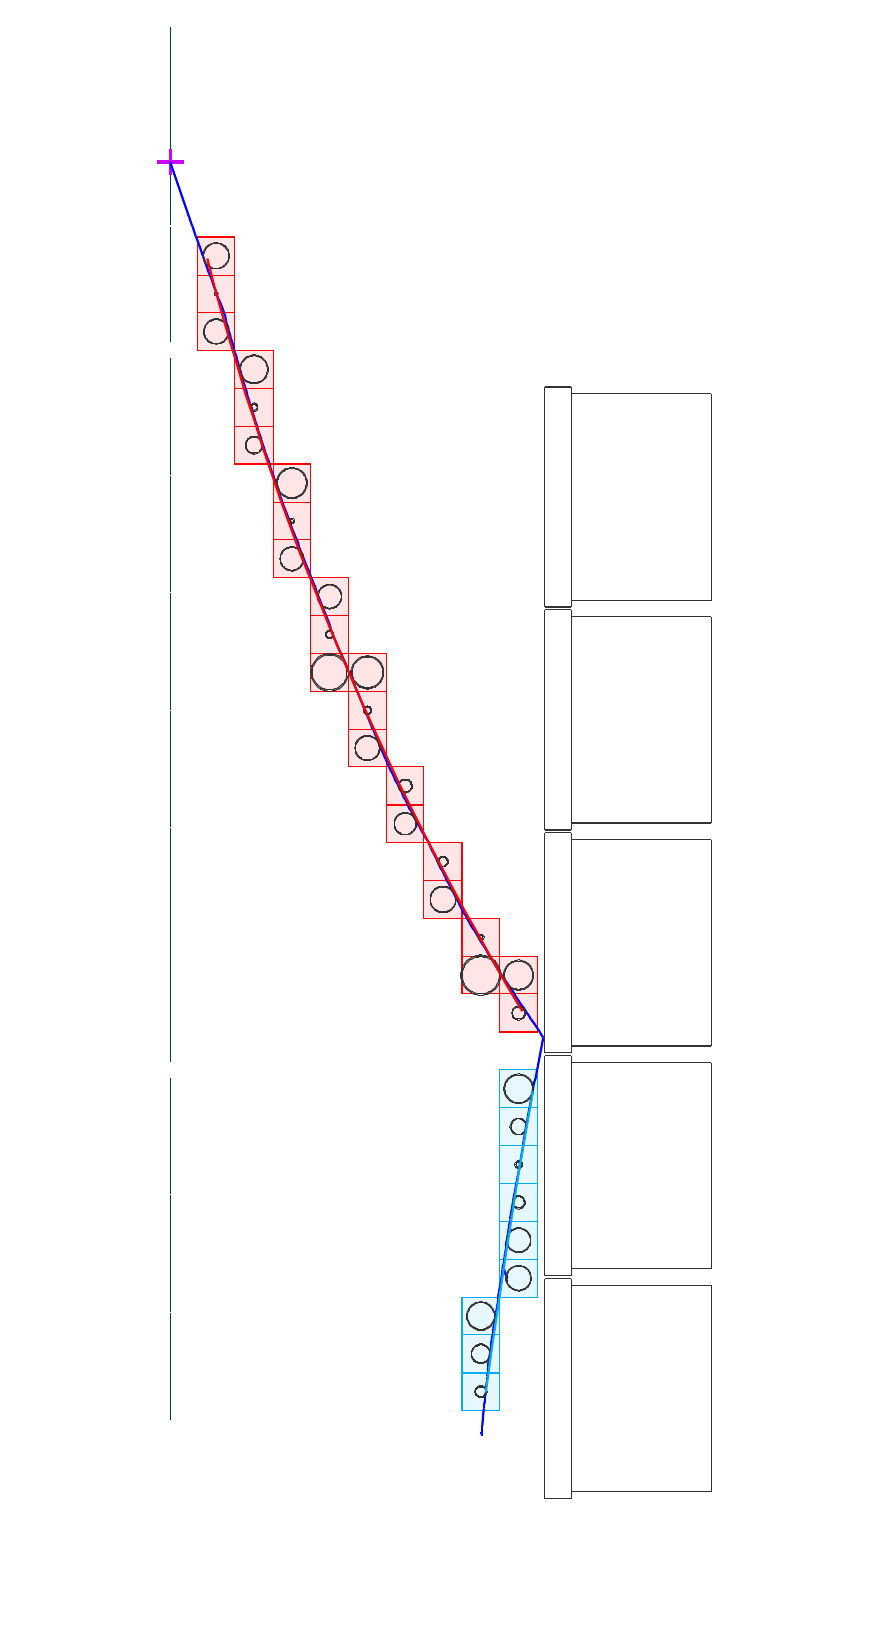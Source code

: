 \definecolor{sourceColor}{rgb}{0,0.2,0.4}
\definecolor{caloColor}{gray}{0.2}
\definecolor{geigerColor}{gray}{0.2}
\begin{tikzpicture}[y=-1cm,
    source/.style={very thin, sourceColor},
    calorimeter/.style={thin, caloColor},
    calorimeter_hit/.style={thin, caloColor},
    cluster1/.style={red, fill=red!10},
    cluster2/.style={cyan, fill=cyan!10},
    geiger/.style={geigerColor, thin},
    trajectory1/.style={red, thick},
    trajectory2/.style={cyan, thick},
    visu_track/.style={blue, thick}
  ]
\sf
\clip (6,27) rectangle (16,7);
\path[fill=white] (6,24) rectangle (15,4);

%% source foil
\draw[source] (7.461,23.319) -- (7.461,24.687);
\draw[source] (7.461,24.687) -- (7.461,23.319);
\draw[source] (7.461,23.319) -- (7.461,24.687);
\draw[source] (7.461,24.687) -- (7.461,23.319);
\draw[source] (7.461,23.319) -- cycle;
\draw[source] (7.461,24.687) -- cycle;
\draw[source] (7.461,24.687) -- cycle;
\draw[source] (7.461,23.319) -- cycle;
\draw[source] (7.461,21.829) -- (7.461,23.311);
\draw[source] (7.461,23.311) -- (7.461,21.829);
\draw[source] (7.461,21.829) -- (7.461,23.311);
\draw[source] (7.461,23.311) -- (7.461,21.829);
\draw[source] (7.461,21.829) -- cycle;
\draw[source] (7.461,23.311) -- cycle;
\draw[source] (7.461,23.311) -- cycle;
\draw[source] (7.461,21.829) -- cycle;
\draw[source] (7.461,20.337) -- (7.461,21.81);
\draw[source] (7.461,21.81) -- (7.461,20.337);
\draw[source] (7.461,20.337) -- (7.461,21.81);
\draw[source] (7.461,21.81) -- (7.461,20.337);
\draw[source] (7.461,20.337) -- cycle;
\draw[source] (7.461,21.81) -- cycle;
\draw[source] (7.461,21.81) -- cycle;
\draw[source] (7.461,20.337) -- cycle;
\draw[source] (7.461,18.654) -- (7.461,20.136);
\draw[source] (7.461,20.136) -- (7.461,18.654);
\draw[source] (7.461,18.654) -- (7.461,20.136);
\draw[source] (7.461,20.136) -- (7.461,18.654);
\draw[source] (7.461,18.654) -- cycle;
\draw[source] (7.461,20.136) -- cycle;
\draw[source] (7.461,20.136) -- cycle;
\draw[source] (7.461,18.654) -- cycle;
\draw[source] (7.461,17.162) -- (7.461,18.644);
\draw[source] (7.461,18.644) -- (7.461,17.162);
\draw[source] (7.461,17.162) -- (7.461,18.644);
\draw[source] (7.461,18.644) -- (7.461,17.162);
\draw[source] (7.461,17.162) -- cycle;
\draw[source] (7.461,18.644) -- cycle;
\draw[source] (7.461,18.644) -- cycle;
\draw[source] (7.461,17.162) -- cycle;
\draw[source] (7.461,15.672) -- (7.461,17.153);
\draw[source] (7.461,17.153) -- (7.461,15.672);
\draw[source] (7.461,15.672) -- (7.461,17.153);
\draw[source] (7.461,17.153) -- (7.461,15.672);
\draw[source] (7.461,15.672) -- cycle;
\draw[source] (7.461,17.153) -- cycle;
\draw[source] (7.461,17.153) -- cycle;
\draw[source] (7.461,15.672) -- cycle;
\draw[source] (7.461,14.182) -- (7.461,15.663);
\draw[source] (7.461,15.663) -- (7.461,14.182);
\draw[source] (7.461,14.182) -- (7.461,15.663);
\draw[source] (7.461,15.663) -- (7.461,14.182);
\draw[source] (7.461,14.182) -- cycle;
\draw[source] (7.461,15.663) -- cycle;
\draw[source] (7.461,15.663) -- cycle;
\draw[source] (7.461,14.182) -- cycle;
\draw[source] (7.461,12.692) -- (7.461,14.173);
\draw[source] (7.461,14.173) -- (7.461,12.692);
\draw[source] (7.461,12.692) -- (7.461,14.173);
\draw[source] (7.461,14.173) -- (7.461,12.692);
\draw[source] (7.461,12.692) -- cycle;
\draw[source] (7.461,14.173) -- cycle;
\draw[source] (7.461,14.173) -- cycle;
\draw[source] (7.461,12.692) -- cycle;
\draw[source] (7.461,11.201) -- (7.461,12.683);
\draw[source] (7.461,12.683) -- (7.461,11.201);
\draw[source] (7.461,11.201) -- (7.461,12.683);
\draw[source] (7.461,12.683) -- (7.461,11.201);
\draw[source] (7.461,11.201) -- cycle;
\draw[source] (7.461,12.683) -- cycle;
\draw[source] (7.461,12.683) -- cycle;
\draw[source] (7.461,11.201) -- cycle;
\draw[source] (7.461,9.525) -- (7.461,10.998);
\draw[source] (7.461,10.998) -- (7.461,9.525);
\draw[source] (7.461,9.525) -- (7.461,10.998);
\draw[source] (7.461,10.998) -- (7.461,9.525);
\draw[source] (7.461,9.525) -- cycle;
\draw[source] (7.461,10.998) -- cycle;
\draw[source] (7.461,10.998) -- cycle;
\draw[source] (7.461,9.525) -- cycle;
\draw[source] (7.461,8.026) -- (7.461,9.508);
\draw[source] (7.461,9.508) -- (7.461,8.026);
\draw[source] (7.461,8.026) -- (7.461,9.508);
\draw[source] (7.461,9.508) -- (7.461,8.026);
\draw[source] (7.461,8.026) -- cycle;
\draw[source] (7.461,9.508) -- cycle;
\draw[source] (7.461,9.508) -- cycle;
\draw[source] (7.461,8.026) -- cycle;
\draw[source] (7.461,6.536) -- (7.461,8.018);
\draw[source] (7.461,8.018) -- (7.461,6.536);
\draw[source] (7.461,6.536) -- (7.461,8.018);
\draw[source] (7.461,8.018) -- (7.461,6.536);
\draw[source] (7.461,6.536) -- cycle;
\draw[source] (7.461,8.018) -- cycle;
\draw[source] (7.461,8.018) -- cycle;
\draw[source] (7.461,6.536) -- cycle;
\draw[source] (7.461,5.044) -- (7.461,6.526);
\draw[source] (7.461,6.526) -- (7.461,5.044);
\draw[source] (7.461,5.044) -- (7.461,6.526);
\draw[source] (7.461,6.526) -- (7.461,5.044);
\draw[source] (7.461,5.044) -- cycle;
\draw[source] (7.461,6.526) -- cycle;
\draw[source] (7.461,6.526) -- cycle;
\draw[source] (7.461,5.044) -- cycle;
\draw[source] (7.461,3.679) -- (7.461,5.036);
\draw[source] (7.461,5.036) -- (7.461,3.679);
\draw[source] (7.461,3.679) -- (7.461,5.036);
\draw[source] (7.461,5.036) -- (7.461,3.679);
\draw[source] (7.461,5.036) -- cycle;
\draw[source] (7.461,5.036) -- cycle;

%%  Calorimeter
\draw[calorimeter] (14.332,25.595) -- (12.55,25.595);
\draw[calorimeter] (14.332,22.974) -- (12.55,22.974);
\draw[calorimeter] (12.55,25.682) -- (12.55,22.888);
\draw[calorimeter] (12.215,25.682) -- (12.215,22.888);
\draw[calorimeter] (12.55,25.682) -- (12.215,25.682);
\draw[calorimeter] (12.55,22.888) -- (12.215,22.888);
\draw[calorimeter] (14.332,25.595) -- (14.332,22.974);

\draw[calorimeter] (14.332,22.763) -- (12.55,22.763);
\draw[calorimeter] (14.332,20.144) -- (12.55,20.144);
\draw[calorimeter] (12.55,22.852) -- (12.55,20.055);
\draw[calorimeter] (12.215,22.852) -- (12.215,20.055);
\draw[calorimeter] (12.55,22.852) -- (12.215,22.852);
\draw[calorimeter] (12.55,20.055) -- (12.215,20.055);
\draw[calorimeter] (14.332,22.763) -- (14.332,20.144);

\draw[calorimeter] (14.332,19.933) -- (12.55,19.933);
\draw[calorimeter] (14.332,17.312) -- (12.55,17.312);
\draw[calorimeter] (12.55,20.019) -- (12.55,17.225);
\draw[calorimeter] (12.215,20.019) -- (12.215,17.225);
\draw[calorimeter] (12.55,20.019) -- (12.215,20.019);
\draw[calorimeter] (12.55,17.225) -- (12.215,17.225);
\draw[calorimeter] (14.332,19.933) -- (14.332,17.312);

\draw[calorimeter] (14.332,17.101) -- (12.55,17.101);
\draw[calorimeter] (14.332,14.482) -- (12.55,14.482);
\draw[calorimeter] (12.55,17.189) -- (12.55,14.393);
\draw[calorimeter] (12.215,17.189) -- (12.215,14.393);
\draw[calorimeter] (12.55,17.189) -- (12.215,17.189);
\draw[calorimeter] (12.55,14.393) -- (12.215,14.393);
\draw[calorimeter] (14.332,17.101) -- (14.332,14.482);

\draw[calorimeter] (14.332,14.279) -- (12.55,14.279);
\draw[calorimeter] (14.332,11.65) -- (12.55,11.65);
\draw[calorimeter] (12.55,11.563) -- (12.55,14.357);
\draw[calorimeter] (12.215,11.563) -- (12.215,14.357);
\draw[calorimeter] (12.55,14.357) -- (12.215,14.357);
\draw[calorimeter] (12.55,11.563) -- (12.215,11.563);
\draw[calorimeter] (14.332,14.279) -- (14.332,11.65);

\definecolor{penColor}{rgb}{0.8,0,1}
\draw[very thick,penColor] (7.461,8.873) -- (7.461,8.537);
\draw[very thick,penColor] (7.294,8.706) -- (7.628,8.706);

\draw[cluster1] (11.642,19.27) rectangle (12.126,18.794);
\draw[cluster1] (11.642,19.755) rectangle (12.126,19.27);
\draw[cluster1] (11.165,19.27) rectangle (11.642,18.794);
\draw[cluster1] (11.165,18.794) rectangle (11.642,18.309);
\draw[cluster1] (10.681,18.309) rectangle  (11.165,17.833);
\draw[cluster1] (10.681,17.833) rectangle  (11.165,17.348);
\draw[cluster1] (10.204,17.348) rectangle  (10.681,16.872);
\draw[cluster1] (10.204,16.872) rectangle (10.681,16.387);
\draw[cluster1] (9.72,16.387) rectangle (10.204,15.911);
\draw[cluster1] (9.72,15.911) rectangle (10.204,15.426);
\draw[cluster1] (9.72,15.426) rectangle (10.204,14.95);
\draw[cluster1] (9.243,15.426) rectangle (9.72,14.95);
\draw[cluster1] (9.243,14.95) rectangle (9.72,14.463);
\draw[cluster1] (9.243,14.463) rectangle (9.72,13.987);
\draw[cluster1] (8.767,13.987) rectangle (9.243,13.502);
\draw[cluster1] (8.767,13.502) rectangle (9.243,13.026);
\draw[cluster1] (8.767,13.026) rectangle (9.243,12.541);
\draw[cluster1] (8.28,12.541) rectangle  (8.767,12.065);
\draw[cluster1] (8.28,12.065) rectangle (8.767,11.58);
\draw[cluster1] (8.28,11.58) rectangle (8.767,11.104);
\draw[cluster1] (7.804,11.104) rectangle (8.28,10.619);
\draw[cluster1] (7.804,10.619) rectangle (8.28,10.143);
\draw[cluster1] (7.804,10.143) rectangle (8.28,9.658);

\draw[cluster2] (11.642,20.718) rectangle (12.126,20.231);
\draw[cluster2] (11.642,21.194) rectangle (12.126,20.718);
\draw[cluster2] (11.642,21.679) rectangle (12.126,21.194);
\draw[cluster2] (11.642,22.164) rectangle (12.126,21.679);
\draw[cluster2] (11.642,22.64) rectangle (12.126,22.164);
\draw[cluster2] (11.642,23.125) rectangle (12.126,22.64);
\draw[cluster2] (11.165,23.601) rectangle (11.642,23.125);
\draw[cluster2] (11.165,24.086) rectangle (11.642,23.601);
\draw[cluster2] (11.165,24.562) rectangle (11.642,24.086);

\draw[visu_track] (7.461,8.706) -- (7.461,8.714);
\draw[visu_track] (7.461,8.714) -- (7.734,9.508);
\draw[visu_track] (7.734,9.508) -- (7.743,9.525);
\draw[visu_track] (7.743,9.525) -- (7.779,9.639);
\draw[visu_track] (7.779,9.639) -- (7.804,9.701);
\draw[visu_track] (9.72,15.179) -- (9.728,15.179);
\draw[visu_track] (10.204,16.298) -- (10.204,16.307);
\draw[visu_track] (12.126,19.713) -- (12.196,19.827);
\draw[visu_track] (7.804,9.701) -- (7.823,9.754);
\draw[visu_track] (7.823,9.754) -- (7.84,9.798);
\draw[visu_track] (7.84,9.798) -- (7.857,9.851);
\draw[visu_track] (7.857,9.851) -- (7.876,9.904);
\draw[visu_track] (7.876,9.904) -- (7.893,9.957);
\draw[visu_track] (7.893,9.957) -- (7.91,10.001);
\draw[visu_track] (7.91,10.001) -- (7.929,10.054);
\draw[visu_track] (7.929,10.054) -- (7.946,10.107);
\draw[visu_track] (7.946,10.107) -- (7.963,10.143);
\draw[visu_track] (7.963,10.143) -- (7.982,10.188);
\draw[visu_track] (7.982,10.188) -- (7.999,10.24);
\draw[visu_track] (7.999,10.24) -- (8.016,10.293);
\draw[visu_track] (8.016,10.293) -- (8.035,10.336);
\draw[visu_track] (8.035,10.336) -- (8.052,10.389);
\draw[visu_track] (8.052,10.389) -- (8.069,10.442);
\draw[visu_track] (8.069,10.442) -- (8.096,10.494);
\draw[visu_track] (8.096,10.494) -- (8.113,10.539);
\draw[visu_track] (8.113,10.539) -- (8.132,10.592);
\draw[visu_track] (8.132,10.592) -- (8.141,10.619);
\draw[visu_track] (8.141,10.619) -- (8.158,10.664);
\draw[visu_track] (8.158,10.664) -- (8.166,10.717);
\draw[visu_track] (8.166,10.717) -- (8.175,10.759);
\draw[visu_track] (8.175,10.759) -- (8.194,10.803);
\draw[visu_track] (8.194,10.803) -- (8.202,10.848);
\draw[visu_track] (8.202,10.848) -- (8.219,10.901);
\draw[visu_track] (8.219,10.901) -- (8.227,10.945);
\draw[visu_track] (8.227,10.945) -- (8.247,10.99);
\draw[visu_track] (8.247,10.99) -- (8.255,11.034);
\draw[visu_track] (8.255,11.034) -- (8.272,11.087);
\draw[visu_track] (8.272,11.087) -- (8.272,11.104);
\draw[visu_track] (8.272,11.104) -- (8.28,11.129);
\draw[visu_track] (8.28,11.129) -- (8.299,11.174);
\draw[visu_track] (8.299,11.174) -- (8.308,11.218);
\draw[visu_track] (8.308,11.218) -- (8.325,11.271);
\draw[visu_track] (8.325,11.271) -- (8.333,11.316);
\draw[visu_track] (8.333,11.316) -- (8.352,11.36);
\draw[visu_track] (8.352,11.36) -- (8.361,11.405);
\draw[visu_track] (8.361,11.405) -- (8.378,11.458);
\draw[visu_track] (8.378,11.458) -- (8.386,11.5);
\draw[visu_track] (8.386,11.5) -- (8.405,11.544);
\draw[visu_track] (8.405,11.544) -- (8.414,11.58);
\draw[visu_track] (8.414,11.58) -- (8.431,11.625);
\draw[visu_track] (8.431,11.625) -- (8.439,11.678);
\draw[visu_track] (8.439,11.678) -- (8.458,11.722);
\draw[visu_track] (8.458,11.722) -- (8.467,11.764);
\draw[visu_track] (8.467,11.764) -- (8.484,11.809);
\draw[visu_track] (8.484,11.809) -- (8.503,11.853);
\draw[visu_track] (8.503,11.853) -- (8.511,11.906);
\draw[visu_track] (8.511,11.906) -- (8.528,11.951);
\draw[visu_track] (8.528,11.951) -- (8.537,11.995);
\draw[visu_track] (8.537,11.995) -- (8.556,12.04);
\draw[visu_track] (8.556,12.04) -- (8.564,12.065);
\draw[visu_track] (8.564,12.065) -- (8.572,12.109);
\draw[visu_track] (8.572,12.109) -- (8.589,12.154);
\draw[visu_track] (8.589,12.154) -- (8.608,12.198);
\draw[visu_track] (8.608,12.198) -- (8.617,12.241);
\draw[visu_track] (8.617,12.241) -- (8.634,12.294);
\draw[visu_track] (8.634,12.294) -- (8.651,12.338);
\draw[visu_track] (8.651,12.338) -- (8.661,12.383);
\draw[visu_track] (8.661,12.383) -- (8.678,12.427);
\draw[visu_track] (8.678,12.427) -- (8.695,12.471);
\draw[visu_track] (8.695,12.471) -- (8.714,12.516);
\draw[visu_track] (8.714,12.516) -- (8.723,12.541);
\draw[visu_track] (8.723,12.541) -- (8.731,12.586);
\draw[visu_track] (8.731,12.586) -- (8.748,12.639);
\draw[visu_track] (8.748,12.639) -- (8.767,12.675);
\draw[visu_track] (8.767,12.675) -- (8.776,12.717);
\draw[visu_track] (8.776,12.717) -- (8.793,12.761);
\draw[visu_track] (8.793,12.761) -- (8.81,12.806);
\draw[visu_track] (8.81,12.806) -- (8.829,12.85);
\draw[visu_track] (8.829,12.85) -- (8.837,12.903);
\draw[visu_track] (8.837,12.903) -- (8.854,12.948);
\draw[visu_track] (8.854,12.948) -- (8.873,12.992);
\draw[visu_track] (8.873,12.992) -- (8.882,13.026);
\draw[visu_track] (8.882,13.026) -- (8.898,13.07);
\draw[visu_track] (8.898,13.07) -- (8.915,13.115);
\draw[visu_track] (8.915,13.115) -- (8.934,13.159);
\draw[visu_track] (8.934,13.159) -- (8.951,13.204);
\draw[visu_track] (8.951,13.204) -- (8.968,13.246);
\draw[visu_track] (8.968,13.246) -- (8.987,13.291);
\draw[visu_track] (8.987,13.291) -- (8.996,13.335);
\draw[visu_track] (8.996,13.335) -- (9.013,13.379);
\draw[visu_track] (9.013,13.379) -- (9.032,13.424);
\draw[visu_track] (9.032,13.424) -- (9.049,13.468);
\draw[visu_track] (9.049,13.468) -- (9.066,13.502);
\draw[visu_track] (9.066,13.502) -- (9.085,13.547);
\draw[visu_track] (9.085,13.547) -- (9.093,13.591);
\draw[visu_track] (9.093,13.591) -- (9.11,13.636);
\draw[visu_track] (9.11,13.636) -- (9.127,13.68);
\draw[visu_track] (9.127,13.68) -- (9.146,13.722);
\draw[visu_track] (9.146,13.722) -- (9.163,13.767);
\draw[visu_track] (9.163,13.767) -- (9.18,13.811);
\draw[visu_track] (9.18,13.811) -- (9.199,13.856);
\draw[visu_track] (9.199,13.856) -- (9.216,13.892);
\draw[visu_track] (9.216,13.892) -- (9.233,13.934);
\draw[visu_track] (9.233,13.934) -- (9.243,13.97);
\draw[visu_track] (9.243,13.97) -- (9.252,13.987);
\draw[visu_track] (9.252,13.987) -- (9.269,14.031);
\draw[visu_track] (9.269,14.031) -- (9.286,14.076);
\draw[visu_track] (9.286,14.076) -- (9.305,14.112);
\draw[visu_track] (9.305,14.112) -- (9.313,14.156);
\draw[visu_track] (9.313,14.156) -- (9.33,14.199);
\draw[visu_track] (9.33,14.199) -- (9.349,14.243);
\draw[visu_track] (9.349,14.243) -- (9.366,14.287);
\draw[visu_track] (9.366,14.287) -- (9.383,14.332);
\draw[visu_track] (9.383,14.332) -- (9.402,14.376);
\draw[visu_track] (9.402,14.376) -- (9.419,14.421);
\draw[visu_track] (9.419,14.421) -- (9.436,14.463);
\draw[visu_track] (9.436,14.463) -- (9.455,14.508);
\draw[visu_track] (9.455,14.508) -- (9.472,14.552);
\draw[visu_track] (9.472,14.552) -- (9.489,14.597);
\draw[visu_track] (9.489,14.597) -- (9.497,14.641);
\draw[visu_track] (9.497,14.641) -- (9.517,14.685);
\draw[visu_track] (9.517,14.685) -- (9.533,14.728);
\draw[visu_track] (9.533,14.728) -- (9.55,14.772);
\draw[visu_track] (9.55,14.772) -- (9.569,14.817);
\draw[visu_track] (9.569,14.817) -- (9.586,14.861);
\draw[visu_track] (9.586,14.861) -- (9.603,14.897);
\draw[visu_track] (9.603,14.897) -- (9.622,14.939);
\draw[visu_track] (9.622,14.939) -- (9.631,14.95);
\draw[visu_track] (9.631,14.95) -- (9.648,14.992);
\draw[visu_track] (9.648,14.992) -- (9.667,15.037);
\draw[visu_track] (9.667,15.037) -- (9.684,15.073);
\draw[visu_track] (9.684,15.073) -- (9.701,15.117);
\draw[visu_track] (9.701,15.117) -- (9.72,15.162);
\draw[visu_track] (9.72,15.162) -- (9.72,15.179);
\draw[visu_track] (9.728,15.179) -- (9.745,15.223);
\draw[visu_track] (9.745,15.223) -- (9.762,15.257);
\draw[visu_track] (9.762,15.257) -- (9.781,15.301);
\draw[visu_track] (9.781,15.301) -- (9.798,15.346);
\draw[visu_track] (9.798,15.346) -- (9.815,15.39);
\draw[visu_track] (9.815,15.39) -- (9.834,15.426);
\draw[visu_track] (9.834,15.426) -- (9.851,15.469);
\draw[visu_track] (9.851,15.469) -- (9.868,15.513);
\draw[visu_track] (9.868,15.513) -- (9.887,15.557);
\draw[visu_track] (9.887,15.557) -- (9.904,15.602);
\draw[visu_track] (9.904,15.602) -- (9.921,15.646);
\draw[visu_track] (9.921,15.646) -- (9.94,15.68);
\draw[visu_track] (9.94,15.68) -- (9.957,15.725);
\draw[visu_track] (9.957,15.725) -- (9.974,15.769);
\draw[visu_track] (9.974,15.769) -- (9.993,15.814);
\draw[visu_track] (9.993,15.814) -- (10.01,15.858);
\draw[visu_track] (10.01,15.858) -- (10.027,15.903);
\draw[visu_track] (10.027,15.903) -- (10.037,15.911);
\draw[visu_track] (10.037,15.911) -- (10.054,15.955);
\draw[visu_track] (10.054,15.955) -- (10.071,15.998);
\draw[visu_track] (10.071,15.998) -- (10.09,16.034);
\draw[visu_track] (10.09,16.034) -- (10.107,16.078);
\draw[visu_track] (10.107,16.078) -- (10.124,16.123);
\draw[visu_track] (10.124,16.123) -- (10.143,16.167);
\draw[visu_track] (10.143,16.167) -- (10.16,16.209);
\draw[visu_track] (10.16,16.209) -- (10.177,16.254);
\draw[visu_track] (10.177,16.254) -- (10.196,16.29);
\draw[visu_track] (10.196,16.29) -- (10.204,16.298);
\draw[visu_track] (10.204,16.307) -- (10.221,16.343);
\draw[visu_track] (10.221,16.343) -- (10.238,16.387);
\draw[visu_track] (10.238,16.387) -- (10.257,16.432);
\draw[visu_track] (10.257,16.432) -- (10.283,16.474);
\draw[visu_track] (10.283,16.474) -- (10.302,16.518);
\draw[visu_track] (10.302,16.518) -- (10.319,16.563);
\draw[visu_track] (10.319,16.563) -- (10.344,16.599);
\draw[visu_track] (10.344,16.599) -- (10.363,16.643);
\draw[visu_track] (10.363,16.643) -- (10.389,16.686);
\draw[visu_track] (10.389,16.686) -- (10.408,16.73);
\draw[visu_track] (10.408,16.73) -- (10.425,16.775);
\draw[visu_track] (10.425,16.775) -- (10.45,16.811);
\draw[visu_track] (10.45,16.811) -- (10.469,16.855);
\draw[visu_track] (10.469,16.855) -- (10.477,16.872);
\draw[visu_track] (10.477,16.872) -- (10.494,16.916);
\draw[visu_track] (10.494,16.916) -- (10.522,16.95);
\draw[visu_track] (10.522,16.95) -- (10.539,16.995);
\draw[visu_track] (10.539,16.995) -- (10.566,17.039);
\draw[visu_track] (10.566,17.039) -- (10.583,17.084);
\draw[visu_track] (10.583,17.084) -- (10.6,17.109);
\draw[visu_track] (10.6,17.109) -- (10.628,17.153);
\draw[visu_track] (10.628,17.153) -- (10.645,17.189);
\draw[visu_track] (10.645,17.189) -- (10.672,17.234);
\draw[visu_track] (10.672,17.234) -- (10.681,17.251);
\draw[visu_track] (10.681,17.251) -- (10.706,17.295);
\draw[visu_track] (10.706,17.295) -- (10.734,17.331);
\draw[visu_track] (10.734,17.331) -- (10.742,17.348);
\draw[visu_track] (10.742,17.348) -- (10.759,17.393);
\draw[visu_track] (10.759,17.393) -- (10.778,17.437);
\draw[visu_track] (10.778,17.437) -- (10.795,17.471);
\draw[visu_track] (10.795,17.471) -- (10.82,17.515);
\draw[visu_track] (10.82,17.515) -- (10.839,17.551);
\draw[visu_track] (10.839,17.551) -- (10.856,17.596);
\draw[visu_track] (10.856,17.596) -- (10.873,17.63);
\draw[visu_track] (10.873,17.63) -- (10.892,17.674);
\draw[visu_track] (10.892,17.674) -- (10.918,17.71);
\draw[visu_track] (10.918,17.71) -- (10.937,17.755);
\draw[visu_track] (10.937,17.755) -- (10.954,17.788);
\draw[visu_track] (10.954,17.788) -- (10.971,17.833);
\draw[visu_track] (10.971,17.833) -- (10.998,17.869);
\draw[visu_track] (10.998,17.869) -- (11.015,17.913);
\draw[visu_track] (11.015,17.913) -- (11.032,17.947);
\draw[visu_track] (11.032,17.947) -- (11.06,17.992);
\draw[visu_track] (11.06,17.992) -- (11.077,18.028);
\draw[visu_track] (11.077,18.028) -- (11.096,18.072);
\draw[visu_track] (11.096,18.072) -- (11.121,18.106);
\draw[visu_track] (11.121,18.106) -- (11.138,18.15);
\draw[visu_track] (11.138,18.15) -- (11.157,18.186);
\draw[visu_track] (11.157,18.186) -- (11.165,18.195);
\draw[visu_track] (11.165,18.195) -- (11.182,18.239);
\draw[visu_track] (11.182,18.239) -- (11.21,18.273);
\draw[visu_track] (11.21,18.273) -- (11.227,18.309);
\draw[visu_track] (11.227,18.309) -- (11.254,18.354);
\draw[visu_track] (11.254,18.354) -- (11.271,18.39);
\draw[visu_track] (11.271,18.39) -- (11.297,18.432);
\draw[visu_track] (11.297,18.432) -- (11.324,18.468);
\draw[visu_track] (11.324,18.468) -- (11.35,18.512);
\draw[visu_track] (11.35,18.512) -- (11.377,18.557);
\draw[visu_track] (11.377,18.557) -- (11.394,18.591);
\draw[visu_track] (11.394,18.591) -- (11.422,18.635);
\draw[visu_track] (11.422,18.635) -- (11.447,18.671);
\draw[visu_track] (11.447,18.671) -- (11.474,18.716);
\draw[visu_track] (11.474,18.716) -- (11.491,18.749);
\draw[visu_track] (11.491,18.749) -- (11.519,18.794);
\draw[visu_track] (11.519,18.794) -- (11.544,18.83);
\draw[visu_track] (11.544,18.83) -- (11.572,18.874);
\draw[visu_track] (11.572,18.874) -- (11.597,18.919);
\draw[visu_track] (11.597,18.919) -- (11.625,18.953);
\draw[visu_track] (11.625,18.953) -- (11.642,18.989);
\draw[visu_track] (11.642,18.989) -- (11.667,19.033);
\draw[visu_track] (11.667,19.033) -- (11.695,19.067);
\draw[visu_track] (11.695,19.067) -- (11.72,19.111);
\draw[visu_track] (11.72,19.111) -- (11.748,19.147);
\draw[visu_track] (11.748,19.147) -- (11.773,19.192);
\draw[visu_track] (11.773,19.192) -- (11.8,19.226);
\draw[visu_track] (11.8,19.226) -- (11.826,19.262);
\draw[visu_track] (11.826,19.262) -- (11.826,19.27);
\draw[visu_track] (11.826,19.27) -- (11.853,19.315);
\draw[visu_track] (11.853,19.315) -- (11.879,19.351);
\draw[visu_track] (11.879,19.351) -- (11.906,19.395);
\draw[visu_track] (11.906,19.395) -- (11.932,19.429);
\draw[visu_track] (11.932,19.429) -- (11.959,19.465);
\draw[visu_track] (11.959,19.465) -- (11.985,19.509);
\draw[visu_track] (11.985,19.509) -- (12.012,19.543);
\draw[visu_track] (12.012,19.543) -- (12.037,19.588);
\draw[visu_track] (12.037,19.588) -- (12.065,19.624);
\draw[visu_track] (12.065,19.624) -- (12.09,19.66);
\draw[visu_track] (12.09,19.66) -- (12.118,19.702);
\draw[visu_track] (12.118,19.702) -- (12.126,19.713);

%% secon electron
\draw[visu_track] (12.126,20.206) -- (12.118,20.231);
\draw[visu_track] (12.118,20.231) -- (12.109,20.284);
\draw[visu_track] (12.109,20.284) -- (12.101,20.337);
\draw[visu_track] (12.101,20.337) -- (12.082,20.39);
\draw[visu_track] (12.082,20.39) -- (12.073,20.434);
\draw[visu_track] (12.073,20.434) -- (12.065,20.487);
\draw[visu_track] (12.065,20.487) -- (12.057,20.54);
\draw[visu_track] (12.057,20.54) -- (12.048,20.585);
\draw[visu_track] (12.048,20.585) -- (12.037,20.637);
\draw[visu_track] (12.037,20.637) -- (12.029,20.69);
\draw[visu_track] (12.029,20.69) -- (12.021,20.718);
\draw[visu_track] (12.021,20.718) -- (12.012,20.771);
\draw[visu_track] (12.012,20.771) -- (12.004,20.813);
\draw[visu_track] (12.004,20.813) -- (11.995,20.866);
\draw[visu_track] (11.995,20.866) -- (11.985,20.919);
\draw[visu_track] (11.985,20.919) -- (11.976,20.963);
\draw[visu_track] (11.976,20.963) -- (11.968,21.016);
\draw[visu_track] (11.968,21.016) -- (11.959,21.069);
\draw[visu_track] (11.959,21.069) -- (11.951,21.122);
\draw[visu_track] (11.951,21.122) -- (11.942,21.167);
\draw[visu_track] (11.942,21.167) -- (11.942,21.194);
\draw[visu_track] (11.942,21.194) -- (11.932,21.247);
\draw[visu_track] (11.932,21.247) -- (11.923,21.3);
\draw[visu_track] (11.923,21.3) -- (11.915,21.353);
\draw[visu_track] (11.915,21.353) -- (11.906,21.395);
\draw[visu_track] (11.906,21.395) -- (11.898,21.448);
\draw[visu_track] (11.898,21.448) -- (11.889,21.501);
\draw[visu_track] (11.889,21.501) -- (11.879,21.554);
\draw[visu_track] (11.879,21.554) -- (11.87,21.598);
\draw[visu_track] (11.87,21.598) -- (11.862,21.651);
\draw[visu_track] (11.862,21.651) -- (11.853,21.679);
\draw[visu_track] (11.853,21.679) -- (11.845,21.732);
\draw[visu_track] (11.845,21.732) -- (11.836,21.785);
\draw[visu_track] (11.836,21.785) -- (11.826,21.829);
\draw[visu_track] (11.826,21.829) -- (11.817,21.882);
\draw[visu_track] (11.817,21.882) -- (11.809,21.935);
\draw[visu_track] (11.809,21.935) -- (11.8,21.988);
\draw[visu_track] (11.8,21.988) -- (11.792,22.03);
\draw[visu_track] (11.792,22.03) -- (11.783,22.083);
\draw[visu_track] (11.783,22.083) -- (11.773,22.136);
\draw[visu_track] (11.773,22.136) -- (11.773,22.155);
\draw[visu_track] (11.773,22.164) -- (11.764,22.208);
\draw[visu_track] (11.764,22.208) -- (11.756,22.261);
\draw[visu_track] (11.756,22.261) -- (11.748,22.314);
\draw[visu_track] (11.748,22.314) -- (11.739,22.367);
\draw[visu_track] (11.739,22.367) -- (11.731,22.411);
\draw[visu_track] (11.731,22.411) -- (11.72,22.464);
\draw[visu_track] (11.72,22.464) -- (11.72,22.517);
\draw[visu_track] (11.72,22.517) -- (11.712,22.57);
\draw[visu_track] (11.712,22.57) -- (11.703,22.623);
\draw[visu_track] (11.703,22.623) -- (11.703,22.64);
\draw[visu_track] (11.703,22.64) -- (11.695,22.693);
\draw[visu_track] (11.695,22.693) -- (11.686,22.718);
\draw[visu_track] (11.686,22.718) -- (11.678,22.771);
\draw[visu_track] (11.678,22.771) -- (11.678,22.816);
\draw[visu_track] (11.678,22.816) -- (11.667,22.868);
\draw[visu_track] (11.667,22.868) -- (11.659,22.921);
\draw[visu_track] (11.659,22.921) -- (11.65,22.966);
\draw[visu_track] (11.65,22.966) -- (11.642,23.01);
\draw[visu_track] (11.642,23.01) -- (11.633,23.063);
\draw[visu_track] (11.633,23.063) -- (11.625,23.108);
\draw[visu_track] (11.625,23.108) -- (11.625,23.125);
\draw[visu_track] (11.625,23.125) -- (11.625,23.169);
\draw[visu_track] (11.625,23.169) -- (11.614,23.222);
\draw[visu_track] (11.614,23.222) -- (11.606,23.275);
\draw[visu_track] (11.606,23.275) -- (11.597,23.319);
\draw[visu_track] (11.597,23.319) -- (11.589,23.372);
\draw[visu_track] (11.589,23.372) -- (11.58,23.425);
\draw[visu_track] (11.58,23.425) -- (11.572,23.47);
\draw[visu_track] (11.572,23.47) -- (11.561,23.523);
\draw[visu_track] (11.561,23.523) -- (11.561,23.575);
\draw[visu_track] (11.561,23.575) -- (11.553,23.601);
\draw[visu_track] (11.553,23.601) -- (11.544,23.654);
\draw[visu_track] (11.544,23.654) -- (11.536,23.698);
\draw[visu_track] (11.536,23.698) -- (11.536,23.751);
\draw[visu_track] (11.536,23.751) -- (11.527,23.804);
\draw[visu_track] (11.527,23.804) -- (11.519,23.848);
\draw[visu_track] (11.519,23.848) -- (11.508,23.901);
\draw[visu_track] (11.508,23.901) -- (11.5,23.954);
\draw[visu_track] (11.5,23.954) -- (11.5,24.007);
\draw[visu_track] (11.5,24.007) -- (11.491,24.052);
\draw[visu_track] (11.491,24.052) -- (11.491,24.086);
\draw[visu_track] (11.491,24.086) -- (11.483,24.13);
\draw[visu_track] (11.483,24.13) -- (11.483,24.183);
\draw[visu_track] (11.483,24.183) -- (11.474,24.236);
\draw[visu_track] (11.474,24.236) -- (11.466,24.289);
\draw[visu_track] (11.466,24.289) -- (11.466,24.333);
\draw[visu_track] (11.466,24.333) -- (11.455,24.386);
\draw[visu_track] (11.455,24.386) -- (11.455,24.439);
\draw[visu_track] (11.455,24.439) -- (11.447,24.483);
\draw[visu_track] (11.447,24.483) -- (11.447,24.536);
\draw[visu_track] (11.447,24.536) -- (11.438,24.562);
\draw[visu_track] (11.686,22.718) -- (11.695,22.754);
\draw[visu_track] (11.695,22.754) -- (11.703,22.782);
\draw[visu_track] (11.703,22.782) -- (11.712,22.816);
\draw[visu_track] (11.712,22.816) -- (11.72,22.843);
\draw[visu_track] (11.72,22.843) -- (11.739,22.852);
\draw[visu_track] (11.739,22.852) -- (11.731,22.888);
\draw[visu_track] (11.731,22.888) -- (11.72,22.896);
\draw[visu_track] (11.72,22.896) -- (11.739,22.904);
\draw[visu_track] (11.739,22.904) -- (11.731,22.93);
\draw[visu_track] (11.731,22.93) -- (11.72,22.93);
\draw[visu_track] (10.6,17.109) -- (10.592,17.109);
\draw[visu_track] (11.422,24.773) -- (11.422,24.782);
\draw[visu_track] (11.422,24.782) -- (11.422,24.793);
\draw[visu_track] (11.422,24.793) -- (11.422,24.801);
\draw[visu_track] (11.422,24.801) -- (11.422,24.809);
\draw[visu_track] (11.422,24.809) -- (11.422,24.818);
\draw[visu_track] (11.422,24.818) -- (11.422,24.826);
\draw[visu_track] (11.422,24.826) -- (11.413,24.835);
\draw[visu_track] (11.413,24.835) -- (11.413,24.845);
\draw[visu_track] (11.413,24.845) -- (11.413,24.854);
\draw[visu_track] (11.413,24.854) -- (11.422,24.871);
\draw[visu_track] (11.422,24.871) -- (11.422,24.879);
\draw[visu_track] (12.196,19.827) -- (12.126,20.197);
\draw[visu_track] (12.126,20.197) -- (12.126,20.206);
\draw[visu_track] (11.773,22.155) -- (11.773,22.164);
\draw[visu_track] (11.438,24.562) -- (11.422,24.757);
\draw[visu_track] (11.422,24.757) -- (11.422,24.773);


%% Geiger
\draw[geiger] (8.202,9.887) -- (8.202,9.878);
\draw[geiger] (8.202,9.878) -- (8.194,9.87);
\draw[geiger] (8.194,9.87) -- (8.194,9.859);
\draw[geiger] (8.194,9.859) -- (8.194,9.851);
\draw[geiger] (8.194,9.851) -- (8.194,9.842);
\draw[geiger] (8.194,9.842) -- (8.185,9.834);
\draw[geiger] (8.185,9.834) -- (8.185,9.826);
\draw[geiger] (8.185,9.826) -- (8.175,9.817);
\draw[geiger] (8.175,9.817) -- (8.166,9.807);
\draw[geiger] (8.166,9.807) -- (8.166,9.798);
\draw[geiger] (8.166,9.798) -- (8.158,9.79);
\draw[geiger] (8.158,9.79) -- (8.149,9.781);
\draw[geiger] (8.149,9.781) -- (8.141,9.781);
\draw[geiger] (8.141,9.781) -- (8.132,9.773);
\draw[geiger] (8.132,9.773) -- (8.132,9.764);
\draw[geiger] (8.132,9.764) -- (8.122,9.764);
\draw[geiger] (8.122,9.764) -- (8.113,9.754);
\draw[geiger] (8.113,9.754) -- (8.105,9.754);
\draw[geiger] (8.105,9.754) -- (8.088,9.745);
\draw[geiger] (8.088,9.745) -- (8.079,9.745);
\draw[geiger] (8.079,9.745) -- (8.069,9.745);
\draw[geiger] (8.069,9.745) -- (8.06,9.745);
\draw[geiger] (8.06,9.745) -- (8.052,9.737);
\draw[geiger] (8.052,9.737) -- (8.043,9.737);
\draw[geiger] (8.043,9.737) -- (8.035,9.737);
\draw[geiger] (8.035,9.737) -- (8.026,9.745);
\draw[geiger] (8.026,9.745) -- (8.016,9.745);
\draw[geiger] (8.016,9.745) -- (7.999,9.745);
\draw[geiger] (7.999,9.745) -- (7.99,9.745);
\draw[geiger] (7.99,9.745) -- (7.982,9.754);
\draw[geiger] (7.982,9.754) -- (7.973,9.754);
\draw[geiger] (7.973,9.754) -- (7.963,9.764);
\draw[geiger] (7.963,9.764) -- (7.954,9.764);
\draw[geiger] (7.954,9.764) -- (7.946,9.773);
\draw[geiger] (7.946,9.773) -- (7.946,9.781);
\draw[geiger] (7.946,9.781) -- (7.938,9.781);
\draw[geiger] (7.938,9.781) -- (7.929,9.79);
\draw[geiger] (7.929,9.79) -- (7.921,9.798);
\draw[geiger] (7.921,9.798) -- (7.91,9.807);
\draw[geiger] (7.91,9.807) -- (7.91,9.817);
\draw[geiger] (7.91,9.817) -- (7.902,9.826);
\draw[geiger] (7.902,9.826) -- (7.902,9.834);
\draw[geiger] (7.902,9.834) -- (7.893,9.842);
\draw[geiger] (7.893,9.842) -- (7.893,9.851);
\draw[geiger] (7.893,9.851) -- (7.893,9.859);
\draw[geiger] (7.893,9.859) -- (7.885,9.87);
\draw[geiger] (7.885,9.87) -- (7.885,9.878);
\draw[geiger] (7.885,9.878) -- (7.885,9.887);
\draw[geiger] (7.885,9.887) -- (7.885,9.895);
\draw[geiger] (7.885,9.895) -- (7.885,9.904);
\draw[geiger] (7.885,9.904) -- (7.885,9.923);
\draw[geiger] (7.885,9.923) -- (7.885,9.931);
\draw[geiger] (7.885,9.931) -- (7.893,9.94);
\draw[geiger] (7.893,9.94) -- (7.893,9.948);
\draw[geiger] (7.893,9.948) -- (7.893,9.957);
\draw[geiger] (7.893,9.957) -- (7.902,9.965);
\draw[geiger] (7.902,9.965) -- (7.902,9.976);
\draw[geiger] (7.902,9.976) -- (7.91,9.984);
\draw[geiger] (7.91,9.984) -- (7.91,9.993);
\draw[geiger] (7.91,9.993) -- (7.921,10.001);
\draw[geiger] (7.921,10.001) -- (7.929,10.01);
\draw[geiger] (7.929,10.01) -- (7.938,10.01);
\draw[geiger] (7.938,10.01) -- (7.946,10.018);
\draw[geiger] (7.946,10.018) -- (7.946,10.029);
\draw[geiger] (7.946,10.029) -- (7.954,10.029);
\draw[geiger] (7.954,10.029) -- (7.963,10.037);
\draw[geiger] (7.963,10.037) -- (7.973,10.037);
\draw[geiger] (7.973,10.037) -- (7.982,10.046);
\draw[geiger] (7.982,10.046) -- (7.99,10.046);
\draw[geiger] (7.99,10.046) -- (7.999,10.054);
\draw[geiger] (7.999,10.054) -- (8.016,10.054);
\draw[geiger] (8.016,10.054) -- (8.026,10.054);
\draw[geiger] (8.026,10.054) -- (8.035,10.054);
\draw[geiger] (8.035,10.054) -- (8.043,10.054);
\draw[geiger] (8.043,10.054) -- (8.052,10.054);
\draw[geiger] (8.052,10.054) -- (8.06,10.054);
\draw[geiger] (8.06,10.054) -- (8.069,10.054);
\draw[geiger] (8.069,10.054) -- (8.079,10.054);
\draw[geiger] (8.079,10.054) -- (8.088,10.046);
\draw[geiger] (8.088,10.046) -- (8.105,10.046);
\draw[geiger] (8.105,10.046) -- (8.113,10.037);
\draw[geiger] (8.113,10.037) -- (8.122,10.037);
\draw[geiger] (8.122,10.037) -- (8.132,10.029);
\draw[geiger] (8.132,10.029) -- (8.141,10.018);
\draw[geiger] (8.141,10.018) -- (8.149,10.01);
\draw[geiger] (8.149,10.01) -- (8.158,10.01);
\draw[geiger] (8.158,10.01) -- (8.166,10.001);
\draw[geiger] (8.166,10.001) -- (8.166,9.993);
\draw[geiger] (8.166,9.993) -- (8.175,9.984);
\draw[geiger] (8.175,9.984) -- (8.185,9.976);
\draw[geiger] (8.185,9.976) -- (8.185,9.965);
\draw[geiger] (8.185,9.965) -- (8.194,9.957);
\draw[geiger] (8.194,9.957) -- (8.194,9.948);
\draw[geiger] (8.194,9.948) -- (8.194,9.94);
\draw[geiger] (8.194,9.94) -- (8.194,9.931);
\draw[geiger] (8.194,9.931) -- (8.202,9.923);
\draw[geiger] (8.202,9.923) -- (8.202,9.904);
\draw[geiger] (8.202,9.904) -- (8.202,9.895);
\draw[geiger] (8.202,9.895) -- (8.202,9.887);
\draw[geiger] (8.211,9.887) -- (8.211,9.878);
\draw[geiger] (8.211,9.878) -- (8.211,9.87);
\draw[geiger] (8.211,9.87) -- (8.202,9.859);
\draw[geiger] (8.202,9.859) -- (8.202,9.842);
\draw[geiger] (8.202,9.842) -- (8.202,9.834);
\draw[geiger] (8.202,9.834) -- (8.194,9.826);
\draw[geiger] (8.194,9.826) -- (8.194,9.817);
\draw[geiger] (8.194,9.817) -- (8.185,9.807);
\draw[geiger] (8.185,9.807) -- (8.175,9.798);
\draw[geiger] (8.175,9.798) -- (8.175,9.79);
\draw[geiger] (8.175,9.79) -- (8.166,9.781);
\draw[geiger] (8.166,9.781) -- (8.158,9.773);
\draw[geiger] (8.158,9.773) -- (8.149,9.773);
\draw[geiger] (8.149,9.773) -- (8.141,9.764);
\draw[geiger] (8.141,9.764) -- (8.132,9.754);
\draw[geiger] (8.132,9.754) -- (8.122,9.754);
\draw[geiger] (8.122,9.754) -- (8.113,9.745);
\draw[geiger] (8.113,9.745) -- (8.105,9.745);
\draw[geiger] (8.105,9.745) -- (8.096,9.737);
\draw[geiger] (8.096,9.737) -- (8.088,9.737);
\draw[geiger] (8.088,9.737) -- (8.069,9.737);
\draw[geiger] (8.069,9.737) -- (8.06,9.728);
\draw[geiger] (8.06,9.728) -- (8.052,9.728);
\draw[geiger] (8.052,9.728) -- (8.043,9.728);
\draw[geiger] (8.043,9.728) -- (8.035,9.728);
\draw[geiger] (8.035,9.728) -- (8.026,9.728);
\draw[geiger] (8.026,9.728) -- (8.007,9.737);
\draw[geiger] (8.007,9.737) -- (7.999,9.737);
\draw[geiger] (7.999,9.737) -- (7.99,9.737);
\draw[geiger] (7.99,9.737) -- (7.982,9.745);
\draw[geiger] (7.982,9.745) -- (7.973,9.745);
\draw[geiger] (7.973,9.745) -- (7.963,9.754);
\draw[geiger] (7.963,9.754) -- (7.954,9.754);
\draw[geiger] (7.954,9.754) -- (7.946,9.764);
\draw[geiger] (7.946,9.764) -- (7.938,9.773);
\draw[geiger] (7.938,9.773) -- (7.929,9.773);
\draw[geiger] (7.929,9.773) -- (7.921,9.781);
\draw[geiger] (7.921,9.781) -- (7.91,9.79);
\draw[geiger] (7.91,9.79) -- (7.91,9.798);
\draw[geiger] (7.91,9.798) -- (7.902,9.807);
\draw[geiger] (7.902,9.807) -- (7.893,9.817);
\draw[geiger] (7.893,9.817) -- (7.893,9.826);
\draw[geiger] (7.893,9.826) -- (7.885,9.834);
\draw[geiger] (7.885,9.834) -- (7.885,9.842);
\draw[geiger] (7.885,9.842) -- (7.885,9.859);
\draw[geiger] (7.885,9.859) -- (7.876,9.87);
\draw[geiger] (7.876,9.87) -- (7.876,9.878);
\draw[geiger] (7.876,9.878) -- (7.876,9.887);
\draw[geiger] (7.876,9.887) -- (7.876,9.895);
\draw[geiger] (7.876,9.895) -- (7.876,9.904);
\draw[geiger] (7.876,9.904) -- (7.876,9.923);
\draw[geiger] (7.876,9.923) -- (7.876,9.931);
\draw[geiger] (7.876,9.931) -- (7.885,9.94);
\draw[geiger] (7.885,9.94) -- (7.885,9.948);
\draw[geiger] (7.885,9.948) -- (7.885,9.957);
\draw[geiger] (7.885,9.957) -- (7.893,9.965);
\draw[geiger] (7.893,9.965) -- (7.893,9.976);
\draw[geiger] (7.893,9.976) -- (7.902,9.984);
\draw[geiger] (7.902,9.984) -- (7.91,9.993);
\draw[geiger] (7.91,9.993) -- (7.91,10.001);
\draw[geiger] (7.91,10.001) -- (7.921,10.01);
\draw[geiger] (7.921,10.01) -- (7.929,10.018);
\draw[geiger] (7.929,10.018) -- (7.938,10.029);
\draw[geiger] (7.938,10.029) -- (7.946,10.037);
\draw[geiger] (7.946,10.037) -- (7.954,10.037);
\draw[geiger] (7.954,10.037) -- (7.963,10.046);
\draw[geiger] (7.963,10.046) -- (7.973,10.046);
\draw[geiger] (7.973,10.046) -- (7.982,10.054);
\draw[geiger] (7.982,10.054) -- (7.99,10.054);
\draw[geiger] (7.99,10.054) -- (7.999,10.063);
\draw[geiger] (7.999,10.063) -- (8.007,10.063);
\draw[geiger] (8.007,10.063) -- (8.026,10.063);
\draw[geiger] (8.026,10.063) -- (8.035,10.063);
\draw[geiger] (8.035,10.063) -- (8.043,10.063);
\draw[geiger] (8.043,10.063) -- (8.052,10.063);
\draw[geiger] (8.052,10.063) -- (8.06,10.063);
\draw[geiger] (8.06,10.063) -- (8.069,10.063);
\draw[geiger] (8.069,10.063) -- (8.088,10.063);
\draw[geiger] (8.088,10.063) -- (8.096,10.054);
\draw[geiger] (8.096,10.054) -- (8.105,10.054);
\draw[geiger] (8.105,10.054) -- (8.113,10.046);
\draw[geiger] (8.113,10.046) -- (8.122,10.046);
\draw[geiger] (8.122,10.046) -- (8.132,10.037);
\draw[geiger] (8.132,10.037) -- (8.141,10.037);
\draw[geiger] (8.141,10.037) -- (8.149,10.029);
\draw[geiger] (8.149,10.029) -- (8.158,10.018);
\draw[geiger] (8.158,10.018) -- (8.166,10.01);
\draw[geiger] (8.166,10.01) -- (8.175,10.001);
\draw[geiger] (8.175,10.001) -- (8.175,9.993);
\draw[geiger] (8.175,9.993) -- (8.185,9.984);
\draw[geiger] (8.185,9.984) -- (8.194,9.976);
\draw[geiger] (8.194,9.976) -- (8.194,9.965);
\draw[geiger] (8.194,9.965) -- (8.202,9.957);
\draw[geiger] (8.202,9.957) -- (8.202,9.948);
\draw[geiger] (8.202,9.948) -- (8.202,9.94);
\draw[geiger] (8.202,9.94) -- (8.211,9.931);
\draw[geiger] (8.211,9.931) -- (8.211,9.923);
\draw[geiger] (8.211,9.923) -- (8.211,9.904);
\draw[geiger] (8.211,9.904) -- (8.211,9.895);
\draw[geiger] (8.211,9.895) -- (8.211,9.887);
\draw[geiger] (8.043,10.38) -- (8.043,10.372);
\draw[geiger] (8.043,10.372) -- (8.035,10.38);
\draw[geiger] (8.035,10.38) -- (8.043,10.38);
\draw[geiger] (8.069,10.38) -- (8.069,10.372);
\draw[geiger] (8.069,10.372) -- (8.06,10.372);
\draw[geiger] (8.06,10.372) -- (8.06,10.363);
\draw[geiger] (8.06,10.363) -- (8.052,10.363);
\draw[geiger] (8.052,10.363) -- (8.052,10.355);
\draw[geiger] (8.052,10.355) -- (8.043,10.355);
\draw[geiger] (8.043,10.355) -- (8.035,10.355);
\draw[geiger] (8.035,10.355) -- (8.035,10.363);
\draw[geiger] (8.035,10.363) -- (8.026,10.363);
\draw[geiger] (8.026,10.363) -- (8.026,10.372);
\draw[geiger] (8.026,10.372) -- (8.016,10.372);
\draw[geiger] (8.016,10.372) -- (8.016,10.38);
\draw[geiger] (8.016,10.38) -- (8.016,10.389);
\draw[geiger] (8.016,10.389) -- (8.026,10.389);
\draw[geiger] (8.026,10.389) -- (8.026,10.399);
\draw[geiger] (8.026,10.399) -- (8.035,10.399);
\draw[geiger] (8.035,10.399) -- (8.043,10.399);
\draw[geiger] (8.043,10.399) -- (8.052,10.399);
\draw[geiger] (8.052,10.399) -- (8.06,10.399);
\draw[geiger] (8.06,10.399) -- (8.06,10.389);
\draw[geiger] (8.06,10.389) -- (8.06,10.38);
\draw[geiger] (8.06,10.38) -- (8.069,10.38);
\draw[geiger] (8.194,10.848) -- (8.194,10.839);
\draw[geiger] (8.194,10.839) -- (8.194,10.831);
\draw[geiger] (8.194,10.831) -- (8.194,10.823);
\draw[geiger] (8.194,10.823) -- (8.185,10.812);
\draw[geiger] (8.185,10.812) -- (8.185,10.803);
\draw[geiger] (8.185,10.803) -- (8.175,10.795);
\draw[geiger] (8.175,10.795) -- (8.175,10.787);
\draw[geiger] (8.175,10.787) -- (8.166,10.778);
\draw[geiger] (8.166,10.778) -- (8.166,10.77);
\draw[geiger] (8.166,10.77) -- (8.158,10.759);
\draw[geiger] (8.158,10.759) -- (8.149,10.759);
\draw[geiger] (8.149,10.759) -- (8.149,10.751);
\draw[geiger] (8.149,10.751) -- (8.141,10.742);
\draw[geiger] (8.141,10.742) -- (8.132,10.734);
\draw[geiger] (8.132,10.734) -- (8.122,10.734);
\draw[geiger] (8.122,10.734) -- (8.113,10.725);
\draw[geiger] (8.113,10.725) -- (8.105,10.725);
\draw[geiger] (8.105,10.725) -- (8.096,10.717);
\draw[geiger] (8.096,10.717) -- (8.088,10.717);
\draw[geiger] (8.088,10.717) -- (8.079,10.717);
\draw[geiger] (8.079,10.717) -- (8.069,10.706);
\draw[geiger] (8.069,10.706) -- (8.06,10.706);
\draw[geiger] (8.06,10.706) -- (8.052,10.706);
\draw[geiger] (8.052,10.706) -- (8.043,10.706);
\draw[geiger] (8.043,10.706) -- (8.035,10.706);
\draw[geiger] (8.035,10.706) -- (8.026,10.706);
\draw[geiger] (8.026,10.706) -- (8.016,10.706);
\draw[geiger] (8.016,10.706) -- (8.007,10.717);
\draw[geiger] (8.007,10.717) -- (7.999,10.717);
\draw[geiger] (7.999,10.717) -- (7.99,10.717);
\draw[geiger] (7.99,10.717) -- (7.982,10.725);
\draw[geiger] (7.982,10.725) -- (7.973,10.725);
\draw[geiger] (7.973,10.725) -- (7.963,10.734);
\draw[geiger] (7.963,10.734) -- (7.954,10.734);
\draw[geiger] (7.954,10.734) -- (7.946,10.742);
\draw[geiger] (7.946,10.742) -- (7.938,10.751);
\draw[geiger] (7.938,10.751) -- (7.929,10.759);
\draw[geiger] (7.929,10.759) -- (7.921,10.77);
\draw[geiger] (7.921,10.77) -- (7.91,10.778);
\draw[geiger] (7.91,10.778) -- (7.91,10.787);
\draw[geiger] (7.91,10.787) -- (7.902,10.795);
\draw[geiger] (7.902,10.795) -- (7.902,10.803);
\draw[geiger] (7.902,10.803) -- (7.902,10.812);
\draw[geiger] (7.902,10.812) -- (7.893,10.823);
\draw[geiger] (7.893,10.823) -- (7.893,10.831);
\draw[geiger] (7.893,10.831) -- (7.893,10.839);
\draw[geiger] (7.893,10.839) -- (7.893,10.848);
\draw[geiger] (7.893,10.848) -- (7.893,10.856);
\draw[geiger] (7.893,10.856) -- (7.893,10.865);
\draw[geiger] (7.893,10.865) -- (7.893,10.875);
\draw[geiger] (7.893,10.875) -- (7.893,10.892);
\draw[geiger] (7.893,10.892) -- (7.893,10.901);
\draw[geiger] (7.893,10.901) -- (7.902,10.909);
\draw[geiger] (7.902,10.909) -- (7.902,10.918);
\draw[geiger] (7.902,10.918) -- (7.902,10.928);
\draw[geiger] (7.902,10.928) -- (7.91,10.937);
\draw[geiger] (7.91,10.937) -- (7.91,10.945);
\draw[geiger] (7.91,10.945) -- (7.921,10.945);
\draw[geiger] (7.921,10.945) -- (7.929,10.954);
\draw[geiger] (7.929,10.954) -- (7.929,10.962);
\draw[geiger] (7.929,10.962) -- (7.938,10.971);
\draw[geiger] (7.938,10.971) -- (7.946,10.981);
\draw[geiger] (7.946,10.981) -- (7.954,10.981);
\draw[geiger] (7.954,10.981) -- (7.963,10.99);
\draw[geiger] (7.963,10.99) -- (7.973,10.99);
\draw[geiger] (7.973,10.99) -- (7.982,10.998);
\draw[geiger] (7.982,10.998) -- (7.99,10.998);
\draw[geiger] (7.99,10.998) -- (7.999,11.007);
\draw[geiger] (7.999,11.007) -- (8.007,11.007);
\draw[geiger] (8.007,11.007) -- (8.016,11.007);
\draw[geiger] (8.016,11.007) -- (8.026,11.007);
\draw[geiger] (8.026,11.007) -- (8.035,11.015);
\draw[geiger] (8.035,11.015) -- (8.043,11.015);
\draw[geiger] (8.043,11.015) -- (8.052,11.015);
\draw[geiger] (8.052,11.015) -- (8.06,11.007);
\draw[geiger] (8.06,11.007) -- (8.069,11.007);
\draw[geiger] (8.069,11.007) -- (8.079,11.007);
\draw[geiger] (8.079,11.007) -- (8.088,11.007);
\draw[geiger] (8.088,11.007) -- (8.096,10.998);
\draw[geiger] (8.096,10.998) -- (8.105,10.998);
\draw[geiger] (8.105,10.998) -- (8.113,10.99);
\draw[geiger] (8.113,10.99) -- (8.122,10.99);
\draw[geiger] (8.122,10.99) -- (8.132,10.981);
\draw[geiger] (8.132,10.981) -- (8.141,10.981);
\draw[geiger] (8.141,10.981) -- (8.149,10.971);
\draw[geiger] (8.149,10.971) -- (8.149,10.962);
\draw[geiger] (8.149,10.962) -- (8.158,10.954);
\draw[geiger] (8.158,10.954) -- (8.166,10.945);
\draw[geiger] (8.166,10.945) -- (8.175,10.937);
\draw[geiger] (8.175,10.937) -- (8.175,10.928);
\draw[geiger] (8.175,10.928) -- (8.185,10.918);
\draw[geiger] (8.185,10.918) -- (8.185,10.909);
\draw[geiger] (8.185,10.909) -- (8.194,10.901);
\draw[geiger] (8.194,10.901) -- (8.194,10.892);
\draw[geiger] (8.194,10.892) -- (8.194,10.875);
\draw[geiger] (8.194,10.875) -- (8.194,10.865);
\draw[geiger] (8.194,10.865) -- (8.194,10.856);
\draw[geiger] (8.194,10.856) -- (8.194,10.848);
\draw[geiger] (8.202,10.848) -- (8.202,10.839);
\draw[geiger] (8.202,10.839) -- (8.202,10.831);
\draw[geiger] (8.202,10.831) -- (8.202,10.823);
\draw[geiger] (8.202,10.823) -- (8.194,10.812);
\draw[geiger] (8.194,10.812) -- (8.194,10.803);
\draw[geiger] (8.194,10.803) -- (8.185,10.795);
\draw[geiger] (8.185,10.795) -- (8.185,10.787);
\draw[geiger] (8.185,10.787) -- (8.175,10.778);
\draw[geiger] (8.175,10.778) -- (8.175,10.77);
\draw[geiger] (8.175,10.77) -- (8.166,10.759);
\draw[geiger] (8.166,10.759) -- (8.158,10.751);
\draw[geiger] (8.158,10.751) -- (8.149,10.742);
\draw[geiger] (8.149,10.742) -- (8.149,10.734);
\draw[geiger] (8.149,10.734) -- (8.141,10.734);
\draw[geiger] (8.141,10.734) -- (8.132,10.725);
\draw[geiger] (8.132,10.725) -- (8.122,10.717);
\draw[geiger] (8.122,10.717) -- (8.113,10.717);
\draw[geiger] (8.113,10.717) -- (8.105,10.706);
\draw[geiger] (8.105,10.706) -- (8.096,10.706);
\draw[geiger] (8.096,10.706) -- (8.079,10.706);
\draw[geiger] (8.079,10.706) -- (8.069,10.698);
\draw[geiger] (8.069,10.698) -- (8.06,10.698);
\draw[geiger] (8.06,10.698) -- (8.052,10.698);
\draw[geiger] (8.052,10.698) -- (8.043,10.698);
\draw[geiger] (8.043,10.698) -- (8.035,10.698);
\draw[geiger] (8.035,10.698) -- (8.026,10.698);
\draw[geiger] (8.026,10.698) -- (8.016,10.698);
\draw[geiger] (8.016,10.698) -- (7.999,10.706);
\draw[geiger] (7.999,10.706) -- (7.99,10.706);
\draw[geiger] (7.99,10.706) -- (7.982,10.706);
\draw[geiger] (7.982,10.706) -- (7.973,10.717);
\draw[geiger] (7.973,10.717) -- (7.963,10.717);
\draw[geiger] (7.963,10.717) -- (7.954,10.725);
\draw[geiger] (7.954,10.725) -- (7.946,10.734);
\draw[geiger] (7.946,10.734) -- (7.938,10.734);
\draw[geiger] (7.938,10.734) -- (7.929,10.742);
\draw[geiger] (7.929,10.742) -- (7.929,10.751);
\draw[geiger] (7.929,10.751) -- (7.921,10.759);
\draw[geiger] (7.921,10.759) -- (7.91,10.77);
\draw[geiger] (7.91,10.77) -- (7.91,10.778);
\draw[geiger] (7.91,10.778) -- (7.902,10.787);
\draw[geiger] (7.902,10.787) -- (7.893,10.795);
\draw[geiger] (7.893,10.795) -- (7.893,10.803);
\draw[geiger] (7.893,10.803) -- (7.893,10.812);
\draw[geiger] (7.893,10.812) -- (7.885,10.823);
\draw[geiger] (7.885,10.823) -- (7.885,10.831);
\draw[geiger] (7.885,10.831) -- (7.885,10.839);
\draw[geiger] (7.885,10.839) -- (7.885,10.848);
\draw[geiger] (7.885,10.848) -- (7.885,10.856);
\draw[geiger] (7.885,10.856) -- (7.885,10.865);
\draw[geiger] (7.885,10.865) -- (7.885,10.884);
\draw[geiger] (7.885,10.884) -- (7.885,10.892);
\draw[geiger] (7.885,10.892) -- (7.885,10.901);
\draw[geiger] (7.885,10.901) -- (7.893,10.909);
\draw[geiger] (7.893,10.909) -- (7.893,10.918);
\draw[geiger] (7.893,10.918) -- (7.893,10.928);
\draw[geiger] (7.893,10.928) -- (7.902,10.937);
\draw[geiger] (7.902,10.937) -- (7.91,10.945);
\draw[geiger] (7.91,10.945) -- (7.91,10.954);
\draw[geiger] (7.91,10.954) -- (7.921,10.962);
\draw[geiger] (7.921,10.962) -- (7.929,10.971);
\draw[geiger] (7.929,10.971) -- (7.929,10.981);
\draw[geiger] (7.929,10.981) -- (7.938,10.981);
\draw[geiger] (7.938,10.981) -- (7.946,10.99);
\draw[geiger] (7.946,10.99) -- (7.954,10.998);
\draw[geiger] (7.954,10.998) -- (7.963,10.998);
\draw[geiger] (7.963,10.998) -- (7.973,11.007);
\draw[geiger] (7.973,11.007) -- (7.982,11.007);
\draw[geiger] (7.982,11.007) -- (7.99,11.015);
\draw[geiger] (7.99,11.015) -- (7.999,11.015);
\draw[geiger] (7.999,11.015) -- (8.016,11.015);
\draw[geiger] (8.016,11.015) -- (8.026,11.015);
\draw[geiger] (8.026,11.015) -- (8.035,11.024);
\draw[geiger] (8.035,11.024) -- (8.043,11.024);
\draw[geiger] (8.043,11.024) -- (8.052,11.024);
\draw[geiger] (8.052,11.024) -- (8.06,11.015);
\draw[geiger] (8.06,11.015) -- (8.069,11.015);
\draw[geiger] (8.069,11.015) -- (8.079,11.015);
\draw[geiger] (8.079,11.015) -- (8.096,11.015);
\draw[geiger] (8.096,11.015) -- (8.105,11.007);
\draw[geiger] (8.105,11.007) -- (8.113,11.007);
\draw[geiger] (8.113,11.007) -- (8.122,10.998);
\draw[geiger] (8.122,10.998) -- (8.132,10.998);
\draw[geiger] (8.132,10.998) -- (8.141,10.99);
\draw[geiger] (8.141,10.99) -- (8.149,10.981);
\draw[geiger] (8.149,10.981) -- (8.158,10.971);
\draw[geiger] (8.158,10.971) -- (8.166,10.962);
\draw[geiger] (8.166,10.962) -- (8.175,10.954);
\draw[geiger] (8.175,10.954) -- (8.175,10.945);
\draw[geiger] (8.175,10.945) -- (8.185,10.937);
\draw[geiger] (8.185,10.937) -- (8.185,10.928);
\draw[geiger] (8.185,10.928) -- (8.194,10.918);
\draw[geiger] (8.194,10.918) -- (8.194,10.909);
\draw[geiger] (8.194,10.909) -- (8.202,10.901);
\draw[geiger] (8.202,10.901) -- (8.202,10.892);
\draw[geiger] (8.202,10.892) -- (8.202,10.884);
\draw[geiger] (8.202,10.884) -- (8.202,10.865);
\draw[geiger] (8.202,10.865) -- (8.202,10.856);
\draw[geiger] (8.202,10.856) -- (8.202,10.848);
\draw[geiger] (8.695,11.333) -- (8.695,11.316);
\draw[geiger] (8.695,11.316) -- (8.687,11.307);
\draw[geiger] (8.687,11.307) -- (8.687,11.299);
\draw[geiger] (8.687,11.299) -- (8.687,11.288);
\draw[geiger] (8.687,11.288) -- (8.678,11.28);
\draw[geiger] (8.678,11.28) -- (8.678,11.271);
\draw[geiger] (8.678,11.271) -- (8.67,11.254);
\draw[geiger] (8.67,11.254) -- (8.67,11.246);
\draw[geiger] (8.67,11.246) -- (8.661,11.235);
\draw[geiger] (8.661,11.235) -- (8.651,11.227);
\draw[geiger] (8.651,11.227) -- (8.642,11.218);
\draw[geiger] (8.642,11.218) -- (8.634,11.21);
\draw[geiger] (8.634,11.21) -- (8.625,11.201);
\draw[geiger] (8.625,11.201) -- (8.617,11.193);
\draw[geiger] (8.617,11.193) -- (8.608,11.193);
\draw[geiger] (8.608,11.193) -- (8.598,11.182);
\draw[geiger] (8.598,11.182) -- (8.589,11.182);
\draw[geiger] (8.589,11.182) -- (8.572,11.174);
\draw[geiger] (8.572,11.174) -- (8.564,11.174);
\draw[geiger] (8.564,11.174) -- (8.556,11.174);
\draw[geiger] (8.556,11.174) -- (8.545,11.174);
\draw[geiger] (8.545,11.174) -- (8.537,11.165);
\draw[geiger] (8.537,11.165) -- (8.52,11.165);
\draw[geiger] (8.52,11.165) -- (8.511,11.165);
\draw[geiger] (8.511,11.165) -- (8.503,11.174);
\draw[geiger] (8.503,11.174) -- (8.492,11.174);
\draw[geiger] (8.492,11.174) -- (8.484,11.174);
\draw[geiger] (8.484,11.174) -- (8.467,11.174);
\draw[geiger] (8.467,11.174) -- (8.458,11.182);
\draw[geiger] (8.458,11.182) -- (8.45,11.182);
\draw[geiger] (8.45,11.182) -- (8.439,11.193);
\draw[geiger] (8.439,11.193) -- (8.431,11.193);
\draw[geiger] (8.431,11.193) -- (8.422,11.201);
\draw[geiger] (8.422,11.201) -- (8.414,11.21);
\draw[geiger] (8.414,11.21) -- (8.405,11.218);
\draw[geiger] (8.405,11.218) -- (8.397,11.227);
\draw[geiger] (8.397,11.227) -- (8.386,11.227);
\draw[geiger] (8.386,11.227) -- (8.386,11.235);
\draw[geiger] (8.386,11.235) -- (8.378,11.246);
\draw[geiger] (8.378,11.246) -- (8.369,11.254);
\draw[geiger] (8.369,11.254) -- (8.369,11.271);
\draw[geiger] (8.369,11.271) -- (8.361,11.28);
\draw[geiger] (8.361,11.28) -- (8.361,11.288);
\draw[geiger] (8.361,11.288) -- (8.361,11.299);
\draw[geiger] (8.361,11.299) -- (8.352,11.307);
\draw[geiger] (8.352,11.307) -- (8.352,11.316);
\draw[geiger] (8.352,11.316) -- (8.352,11.333);
\draw[geiger] (8.352,11.333) -- (8.352,11.341);
\draw[geiger] (8.352,11.341) -- (8.352,11.352);
\draw[geiger] (8.352,11.352) -- (8.352,11.36);
\draw[geiger] (8.352,11.36) -- (8.352,11.369);
\draw[geiger] (8.352,11.369) -- (8.361,11.386);
\draw[geiger] (8.361,11.386) -- (8.361,11.394);
\draw[geiger] (8.361,11.394) -- (8.361,11.405);
\draw[geiger] (8.361,11.405) -- (8.369,11.413);
\draw[geiger] (8.369,11.413) -- (8.369,11.422);
\draw[geiger] (8.369,11.422) -- (8.378,11.43);
\draw[geiger] (8.378,11.43) -- (8.386,11.438);
\draw[geiger] (8.386,11.438) -- (8.386,11.447);
\draw[geiger] (8.386,11.447) -- (8.397,11.458);
\draw[geiger] (8.397,11.458) -- (8.405,11.466);
\draw[geiger] (8.405,11.466) -- (8.414,11.474);
\draw[geiger] (8.414,11.474) -- (8.422,11.483);
\draw[geiger] (8.422,11.483) -- (8.431,11.483);
\draw[geiger] (8.431,11.483) -- (8.439,11.491);
\draw[geiger] (8.439,11.491) -- (8.45,11.491);
\draw[geiger] (8.45,11.491) -- (8.458,11.5);
\draw[geiger] (8.458,11.5) -- (8.467,11.5);
\draw[geiger] (8.467,11.5) -- (8.484,11.51);
\draw[geiger] (8.484,11.51) -- (8.492,11.51);
\draw[geiger] (8.492,11.51) -- (8.503,11.51);
\draw[geiger] (8.503,11.51) -- (8.511,11.51);
\draw[geiger] (8.511,11.51) -- (8.52,11.51);
\draw[geiger] (8.52,11.51) -- (8.537,11.51);
\draw[geiger] (8.537,11.51) -- (8.545,11.51);
\draw[geiger] (8.545,11.51) -- (8.556,11.51);
\draw[geiger] (8.556,11.51) -- (8.564,11.51);
\draw[geiger] (8.564,11.51) -- (8.572,11.5);
\draw[geiger] (8.572,11.5) -- (8.589,11.5);
\draw[geiger] (8.589,11.5) -- (8.598,11.491);
\draw[geiger] (8.598,11.491) -- (8.608,11.491);
\draw[geiger] (8.608,11.491) -- (8.617,11.483);
\draw[geiger] (8.617,11.483) -- (8.625,11.483);
\draw[geiger] (8.625,11.483) -- (8.634,11.474);
\draw[geiger] (8.634,11.474) -- (8.642,11.466);
\draw[geiger] (8.642,11.466) -- (8.651,11.458);
\draw[geiger] (8.651,11.458) -- (8.651,11.447);
\draw[geiger] (8.651,11.447) -- (8.661,11.438);
\draw[geiger] (8.661,11.438) -- (8.67,11.43);
\draw[geiger] (8.67,11.43) -- (8.67,11.422);
\draw[geiger] (8.67,11.422) -- (8.678,11.413);
\draw[geiger] (8.678,11.413) -- (8.678,11.405);
\draw[geiger] (8.678,11.405) -- (8.687,11.394);
\draw[geiger] (8.687,11.394) -- (8.687,11.386);
\draw[geiger] (8.687,11.386) -- (8.687,11.369);
\draw[geiger] (8.687,11.369) -- (8.695,11.36);
\draw[geiger] (8.695,11.36) -- (8.695,11.352);
\draw[geiger] (8.695,11.352) -- (8.695,11.341);
\draw[geiger] (8.695,11.341) -- (8.695,11.333);
\draw[geiger] (8.704,11.333) -- (8.704,11.316);
\draw[geiger] (8.704,11.316) -- (8.704,11.307);
\draw[geiger] (8.704,11.307) -- (8.695,11.299);
\draw[geiger] (8.695,11.299) -- (8.695,11.28);
\draw[geiger] (8.695,11.28) -- (8.687,11.271);
\draw[geiger] (8.687,11.271) -- (8.687,11.263);
\draw[geiger] (8.687,11.263) -- (8.678,11.254);
\draw[geiger] (8.678,11.254) -- (8.678,11.246);
\draw[geiger] (8.678,11.246) -- (8.67,11.235);
\draw[geiger] (8.67,11.235) -- (8.661,11.227);
\draw[geiger] (8.661,11.227) -- (8.651,11.218);
\draw[geiger] (8.651,11.218) -- (8.642,11.21);
\draw[geiger] (8.642,11.21) -- (8.634,11.201);
\draw[geiger] (8.634,11.201) -- (8.625,11.193);
\draw[geiger] (8.625,11.193) -- (8.617,11.182);
\draw[geiger] (8.617,11.182) -- (8.608,11.182);
\draw[geiger] (8.608,11.182) -- (8.598,11.174);
\draw[geiger] (8.598,11.174) -- (8.589,11.174);
\draw[geiger] (8.589,11.174) -- (8.581,11.165);
\draw[geiger] (8.581,11.165) -- (8.564,11.165);
\draw[geiger] (8.564,11.165) -- (8.556,11.165);
\draw[geiger] (8.556,11.165) -- (8.545,11.157);
\draw[geiger] (8.545,11.157) -- (8.537,11.157);
\draw[geiger] (8.537,11.157) -- (8.52,11.157);
\draw[geiger] (8.52,11.157) -- (8.511,11.157);
\draw[geiger] (8.511,11.157) -- (8.503,11.157);
\draw[geiger] (8.503,11.157) -- (8.492,11.165);
\draw[geiger] (8.492,11.165) -- (8.475,11.165);
\draw[geiger] (8.475,11.165) -- (8.467,11.165);
\draw[geiger] (8.467,11.165) -- (8.458,11.174);
\draw[geiger] (8.458,11.174) -- (8.45,11.174);
\draw[geiger] (8.45,11.174) -- (8.431,11.182);
\draw[geiger] (8.431,11.182) -- (8.422,11.182);
\draw[geiger] (8.422,11.182) -- (8.414,11.193);
\draw[geiger] (8.414,11.193) -- (8.405,11.201);
\draw[geiger] (8.405,11.201) -- (8.397,11.21);
\draw[geiger] (8.397,11.21) -- (8.386,11.218);
\draw[geiger] (8.386,11.218) -- (8.386,11.227);
\draw[geiger] (8.386,11.227) -- (8.378,11.235);
\draw[geiger] (8.378,11.235) -- (8.369,11.246);
\draw[geiger] (8.369,11.246) -- (8.361,11.254);
\draw[geiger] (8.361,11.254) -- (8.361,11.263);
\draw[geiger] (8.361,11.263) -- (8.352,11.271);
\draw[geiger] (8.352,11.271) -- (8.352,11.28);
\draw[geiger] (8.352,11.28) -- (8.344,11.299);
\draw[geiger] (8.344,11.299) -- (8.344,11.307);
\draw[geiger] (8.344,11.307) -- (8.344,11.316);
\draw[geiger] (8.344,11.316) -- (8.344,11.333);
\draw[geiger] (8.344,11.333) -- (8.344,11.341);
\draw[geiger] (8.344,11.341) -- (8.344,11.352);
\draw[geiger] (8.344,11.352) -- (8.344,11.36);
\draw[geiger] (8.344,11.36) -- (8.344,11.377);
\draw[geiger] (8.344,11.377) -- (8.344,11.386);
\draw[geiger] (8.344,11.386) -- (8.352,11.394);
\draw[geiger] (8.352,11.394) -- (8.352,11.405);
\draw[geiger] (8.352,11.405) -- (8.361,11.422);
\draw[geiger] (8.361,11.422) -- (8.361,11.43);
\draw[geiger] (8.361,11.43) -- (8.369,11.438);
\draw[geiger] (8.369,11.438) -- (8.378,11.447);
\draw[geiger] (8.378,11.447) -- (8.386,11.458);
\draw[geiger] (8.386,11.458) -- (8.386,11.466);
\draw[geiger] (8.386,11.466) -- (8.397,11.474);
\draw[geiger] (8.397,11.474) -- (8.405,11.483);
\draw[geiger] (8.405,11.483) -- (8.414,11.491);
\draw[geiger] (8.414,11.491) -- (8.422,11.491);
\draw[geiger] (8.422,11.491) -- (8.431,11.5);
\draw[geiger] (8.431,11.5) -- (8.45,11.5);
\draw[geiger] (8.45,11.5) -- (8.458,11.51);
\draw[geiger] (8.458,11.51) -- (8.467,11.51);
\draw[geiger] (8.467,11.51) -- (8.475,11.519);
\draw[geiger] (8.475,11.519) -- (8.492,11.519);
\draw[geiger] (8.492,11.519) -- (8.503,11.519);
\draw[geiger] (8.503,11.519) -- (8.511,11.519);
\draw[geiger] (8.511,11.519) -- (8.52,11.519);
\draw[geiger] (8.52,11.519) -- (8.537,11.519);
\draw[geiger] (8.537,11.519) -- (8.545,11.519);
\draw[geiger] (8.545,11.519) -- (8.556,11.519);
\draw[geiger] (8.556,11.519) -- (8.564,11.519);
\draw[geiger] (8.564,11.519) -- (8.581,11.51);
\draw[geiger] (8.581,11.51) -- (8.589,11.51);
\draw[geiger] (8.589,11.51) -- (8.598,11.5);
\draw[geiger] (8.598,11.5) -- (8.608,11.5);
\draw[geiger] (8.608,11.5) -- (8.617,11.491);
\draw[geiger] (8.617,11.491) -- (8.625,11.491);
\draw[geiger] (8.625,11.491) -- (8.634,11.483);
\draw[geiger] (8.634,11.483) -- (8.642,11.474);
\draw[geiger] (8.642,11.474) -- (8.651,11.466);
\draw[geiger] (8.651,11.466) -- (8.661,11.458);
\draw[geiger] (8.661,11.458) -- (8.67,11.447);
\draw[geiger] (8.67,11.447) -- (8.678,11.438);
\draw[geiger] (8.678,11.438) -- (8.678,11.43);
\draw[geiger] (8.678,11.43) -- (8.687,11.422);
\draw[geiger] (8.687,11.422) -- (8.687,11.405);
\draw[geiger] (8.687,11.405) -- (8.695,11.394);
\draw[geiger] (8.695,11.394) -- (8.695,11.386);
\draw[geiger] (8.695,11.386) -- (8.704,11.377);
\draw[geiger] (8.704,11.377) -- (8.704,11.36);
\draw[geiger] (8.704,11.36) -- (8.704,11.352);
\draw[geiger] (8.704,11.352) -- (8.704,11.341);
\draw[geiger] (8.704,11.341) -- (8.704,11.333);
\draw[geiger] (8.564,11.817) -- (8.564,11.809);
\draw[geiger] (8.564,11.809) -- (8.556,11.809);
\draw[geiger] (8.556,11.809) -- (8.556,11.8);
\draw[geiger] (8.556,11.8) -- (8.556,11.792);
\draw[geiger] (8.556,11.792) -- (8.545,11.792);
\draw[geiger] (8.545,11.792) -- (8.537,11.792);
\draw[geiger] (8.537,11.792) -- (8.537,11.783);
\draw[geiger] (8.537,11.783) -- (8.528,11.783);
\draw[geiger] (8.528,11.783) -- (8.52,11.783);
\draw[geiger] (8.52,11.783) -- (8.511,11.783);
\draw[geiger] (8.511,11.783) -- (8.503,11.792);
\draw[geiger] (8.503,11.792) -- (8.492,11.792);
\draw[geiger] (8.492,11.792) -- (8.492,11.8);
\draw[geiger] (8.492,11.8) -- (8.484,11.809);
\draw[geiger] (8.484,11.809) -- (8.484,11.817);
\draw[geiger] (8.484,11.817) -- (8.484,11.828);
\draw[geiger] (8.484,11.828) -- (8.484,11.836);
\draw[geiger] (8.484,11.836) -- (8.492,11.836);
\draw[geiger] (8.492,11.836) -- (8.492,11.845);
\draw[geiger] (8.492,11.845) -- (8.492,11.853);
\draw[geiger] (8.492,11.853) -- (8.503,11.853);
\draw[geiger] (8.503,11.853) -- (8.511,11.853);
\draw[geiger] (8.511,11.853) -- (8.511,11.862);
\draw[geiger] (8.511,11.862) -- (8.52,11.862);
\draw[geiger] (8.52,11.862) -- (8.528,11.862);
\draw[geiger] (8.528,11.862) -- (8.537,11.853);
\draw[geiger] (8.537,11.853) -- (8.545,11.853);
\draw[geiger] (8.545,11.853) -- (8.556,11.845);
\draw[geiger] (8.556,11.845) -- (8.556,11.836);
\draw[geiger] (8.556,11.836) -- (8.564,11.828);
\draw[geiger] (8.564,11.828) -- (8.564,11.817);
\draw[geiger] (8.572,11.817) -- (8.572,11.809);
\draw[geiger] (8.572,11.809) -- (8.572,11.8);
\draw[geiger] (8.572,11.8) -- (8.564,11.792);
\draw[geiger] (8.564,11.792) -- (8.564,11.783);
\draw[geiger] (8.564,11.783) -- (8.556,11.783);
\draw[geiger] (8.556,11.783) -- (8.556,11.775);
\draw[geiger] (8.556,11.775) -- (8.545,11.775);
\draw[geiger] (8.545,11.775) -- (8.537,11.775);
\draw[geiger] (8.537,11.775) -- (8.528,11.775);
\draw[geiger] (8.528,11.775) -- (8.528,11.764);
\draw[geiger] (8.528,11.764) -- (8.52,11.764);
\draw[geiger] (8.52,11.764) -- (8.511,11.775);
\draw[geiger] (8.511,11.775) -- (8.503,11.775);
\draw[geiger] (8.503,11.775) -- (8.492,11.775);
\draw[geiger] (8.492,11.775) -- (8.492,11.783);
\draw[geiger] (8.492,11.783) -- (8.484,11.783);
\draw[geiger] (8.484,11.783) -- (8.484,11.792);
\draw[geiger] (8.484,11.792) -- (8.475,11.792);
\draw[geiger] (8.475,11.792) -- (8.475,11.8);
\draw[geiger] (8.475,11.8) -- (8.475,11.809);
\draw[geiger] (8.475,11.809) -- (8.467,11.817);
\draw[geiger] (8.467,11.817) -- (8.467,11.828);
\draw[geiger] (8.467,11.828) -- (8.475,11.828);
\draw[geiger] (8.475,11.828) -- (8.475,11.836);
\draw[geiger] (8.475,11.836) -- (8.475,11.845);
\draw[geiger] (8.475,11.845) -- (8.475,11.853);
\draw[geiger] (8.475,11.853) -- (8.484,11.853);
\draw[geiger] (8.484,11.853) -- (8.484,11.862);
\draw[geiger] (8.484,11.862) -- (8.492,11.862);
\draw[geiger] (8.492,11.862) -- (8.503,11.87);
\draw[geiger] (8.503,11.87) -- (8.511,11.87);
\draw[geiger] (8.511,11.87) -- (8.52,11.87);
\draw[geiger] (8.52,11.87) -- (8.528,11.87);
\draw[geiger] (8.528,11.87) -- (8.537,11.87);
\draw[geiger] (8.537,11.87) -- (8.545,11.87);
\draw[geiger] (8.545,11.87) -- (8.556,11.862);
\draw[geiger] (8.556,11.862) -- (8.564,11.853);
\draw[geiger] (8.564,11.853) -- (8.572,11.845);
\draw[geiger] (8.572,11.845) -- (8.572,11.836);
\draw[geiger] (8.572,11.836) -- (8.572,11.828);
\draw[geiger] (8.572,11.828) -- (8.572,11.817);
\draw[geiger] (8.625,12.294) -- (8.625,12.285);
\draw[geiger] (8.625,12.285) -- (8.625,12.277);
\draw[geiger] (8.625,12.277) -- (8.617,12.268);
\draw[geiger] (8.617,12.268) -- (8.617,12.26);
\draw[geiger] (8.617,12.26) -- (8.617,12.251);
\draw[geiger] (8.617,12.251) -- (8.608,12.251);
\draw[geiger] (8.608,12.251) -- (8.608,12.241);
\draw[geiger] (8.608,12.241) -- (8.598,12.232);
\draw[geiger] (8.598,12.232) -- (8.589,12.224);
\draw[geiger] (8.589,12.224) -- (8.581,12.215);
\draw[geiger] (8.581,12.215) -- (8.572,12.215);
\draw[geiger] (8.572,12.215) -- (8.564,12.207);
\draw[geiger] (8.564,12.207) -- (8.556,12.207);
\draw[geiger] (8.556,12.207) -- (8.545,12.207);
\draw[geiger] (8.545,12.207) -- (8.545,12.198);
\draw[geiger] (8.545,12.198) -- (8.537,12.198);
\draw[geiger] (8.537,12.198) -- (8.528,12.198);
\draw[geiger] (8.528,12.198) -- (8.52,12.198);
\draw[geiger] (8.52,12.198) -- (8.511,12.198);
\draw[geiger] (8.511,12.198) -- (8.503,12.198);
\draw[geiger] (8.503,12.198) -- (8.492,12.207);
\draw[geiger] (8.492,12.207) -- (8.484,12.207);
\draw[geiger] (8.484,12.207) -- (8.475,12.207);
\draw[geiger] (8.475,12.207) -- (8.475,12.215);
\draw[geiger] (8.475,12.215) -- (8.467,12.215);
\draw[geiger] (8.467,12.215) -- (8.458,12.224);
\draw[geiger] (8.458,12.224) -- (8.45,12.224);
\draw[geiger] (8.45,12.224) -- (8.45,12.232);
\draw[geiger] (8.45,12.232) -- (8.439,12.232);
\draw[geiger] (8.439,12.232) -- (8.439,12.241);
\draw[geiger] (8.439,12.241) -- (8.439,12.251);
\draw[geiger] (8.439,12.251) -- (8.431,12.251);
\draw[geiger] (8.431,12.251) -- (8.431,12.26);
\draw[geiger] (8.431,12.26) -- (8.431,12.268);
\draw[geiger] (8.431,12.268) -- (8.422,12.268);
\draw[geiger] (8.422,12.268) -- (8.422,12.277);
\draw[geiger] (8.422,12.277) -- (8.422,12.285);
\draw[geiger] (8.422,12.285) -- (8.422,12.294);
\draw[geiger] (8.422,12.294) -- (8.422,12.304);
\draw[geiger] (8.422,12.304) -- (8.422,12.313);
\draw[geiger] (8.422,12.313) -- (8.422,12.321);
\draw[geiger] (8.422,12.321) -- (8.422,12.33);
\draw[geiger] (8.422,12.33) -- (8.431,12.338);
\draw[geiger] (8.431,12.338) -- (8.431,12.347);
\draw[geiger] (8.431,12.347) -- (8.439,12.357);
\draw[geiger] (8.439,12.357) -- (8.439,12.366);
\draw[geiger] (8.439,12.366) -- (8.45,12.374);
\draw[geiger] (8.45,12.374) -- (8.458,12.383);
\draw[geiger] (8.458,12.383) -- (8.467,12.383);
\draw[geiger] (8.467,12.383) -- (8.467,12.391);
\draw[geiger] (8.467,12.391) -- (8.475,12.391);
\draw[geiger] (8.475,12.391) -- (8.484,12.399);
\draw[geiger] (8.484,12.399) -- (8.492,12.399);
\draw[geiger] (8.492,12.399) -- (8.503,12.399);
\draw[geiger] (8.503,12.399) -- (8.511,12.399);
\draw[geiger] (8.511,12.399) -- (8.52,12.399);
\draw[geiger] (8.52,12.399) -- (8.52,12.41);
\draw[geiger] (8.52,12.41) -- (8.528,12.399);
\draw[geiger] (8.528,12.399) -- (8.537,12.399);
\draw[geiger] (8.537,12.399) -- (8.545,12.399);
\draw[geiger] (8.545,12.399) -- (8.556,12.399);
\draw[geiger] (8.556,12.399) -- (8.564,12.399);
\draw[geiger] (8.564,12.399) -- (8.564,12.391);
\draw[geiger] (8.564,12.391) -- (8.572,12.391);
\draw[geiger] (8.572,12.391) -- (8.581,12.391);
\draw[geiger] (8.581,12.391) -- (8.581,12.383);
\draw[geiger] (8.581,12.383) -- (8.589,12.383);
\draw[geiger] (8.589,12.383) -- (8.589,12.374);
\draw[geiger] (8.589,12.374) -- (8.598,12.374);
\draw[geiger] (8.598,12.374) -- (8.598,12.366);
\draw[geiger] (8.598,12.366) -- (8.608,12.366);
\draw[geiger] (8.608,12.366) -- (8.608,12.357);
\draw[geiger] (8.608,12.357) -- (8.617,12.347);
\draw[geiger] (8.617,12.347) -- (8.617,12.338);
\draw[geiger] (8.617,12.338) -- (8.617,12.33);
\draw[geiger] (8.617,12.33) -- (8.625,12.33);
\draw[geiger] (8.625,12.33) -- (8.625,12.321);
\draw[geiger] (8.625,12.321) -- (8.625,12.313);
\draw[geiger] (8.625,12.313) -- (8.625,12.304);
\draw[geiger] (8.625,12.304) -- (8.625,12.294);
\draw[geiger] (8.634,12.294) -- (8.634,12.285);
\draw[geiger] (8.634,12.285) -- (8.634,12.277);
\draw[geiger] (8.634,12.277) -- (8.625,12.268);
\draw[geiger] (8.625,12.268) -- (8.625,12.26);
\draw[geiger] (8.625,12.26) -- (8.625,12.251);
\draw[geiger] (8.625,12.251) -- (8.617,12.241);
\draw[geiger] (8.617,12.241) -- (8.617,12.232);
\draw[geiger] (8.617,12.232) -- (8.608,12.232);
\draw[geiger] (8.608,12.232) -- (8.608,12.224);
\draw[geiger] (8.608,12.224) -- (8.598,12.224);
\draw[geiger] (8.598,12.224) -- (8.589,12.215);
\draw[geiger] (8.589,12.215) -- (8.581,12.207);
\draw[geiger] (8.581,12.207) -- (8.572,12.198);
\draw[geiger] (8.572,12.198) -- (8.564,12.198);
\draw[geiger] (8.564,12.198) -- (8.556,12.198);
\draw[geiger] (8.556,12.198) -- (8.545,12.188);
\draw[geiger] (8.545,12.188) -- (8.537,12.188);
\draw[geiger] (8.537,12.188) -- (8.528,12.188);
\draw[geiger] (8.528,12.188) -- (8.52,12.188);
\draw[geiger] (8.52,12.188) -- (8.511,12.188);
\draw[geiger] (8.511,12.188) -- (8.503,12.188);
\draw[geiger] (8.503,12.188) -- (8.492,12.198);
\draw[geiger] (8.492,12.198) -- (8.484,12.198);
\draw[geiger] (8.484,12.198) -- (8.475,12.198);
\draw[geiger] (8.475,12.198) -- (8.467,12.207);
\draw[geiger] (8.467,12.207) -- (8.458,12.215);
\draw[geiger] (8.458,12.215) -- (8.45,12.215);
\draw[geiger] (8.45,12.215) -- (8.45,12.224);
\draw[geiger] (8.45,12.224) -- (8.439,12.224);
\draw[geiger] (8.439,12.224) -- (8.439,12.232);
\draw[geiger] (8.439,12.232) -- (8.431,12.232);
\draw[geiger] (8.431,12.232) -- (8.431,12.241);
\draw[geiger] (8.431,12.241) -- (8.422,12.251);
\draw[geiger] (8.422,12.251) -- (8.422,12.26);
\draw[geiger] (8.422,12.26) -- (8.414,12.268);
\draw[geiger] (8.414,12.268) -- (8.414,12.277);
\draw[geiger] (8.414,12.277) -- (8.414,12.285);
\draw[geiger] (8.414,12.285) -- (8.414,12.294);
\draw[geiger] (8.414,12.294) -- (8.414,12.304);
\draw[geiger] (8.414,12.304) -- (8.414,12.313);
\draw[geiger] (8.414,12.313) -- (8.414,12.321);
\draw[geiger] (8.414,12.321) -- (8.414,12.33);
\draw[geiger] (8.414,12.33) -- (8.414,12.338);
\draw[geiger] (8.414,12.338) -- (8.422,12.347);
\draw[geiger] (8.422,12.347) -- (8.422,12.357);
\draw[geiger] (8.422,12.357) -- (8.431,12.366);
\draw[geiger] (8.431,12.366) -- (8.439,12.374);
\draw[geiger] (8.439,12.374) -- (8.439,12.383);
\draw[geiger] (8.439,12.383) -- (8.45,12.383);
\draw[geiger] (8.45,12.383) -- (8.45,12.391);
\draw[geiger] (8.45,12.391) -- (8.458,12.391);
\draw[geiger] (8.458,12.391) -- (8.467,12.399);
\draw[geiger] (8.467,12.399) -- (8.475,12.399);
\draw[geiger] (8.475,12.399) -- (8.484,12.41);
\draw[geiger] (8.484,12.41) -- (8.492,12.41);
\draw[geiger] (8.492,12.41) -- (8.503,12.41);
\draw[geiger] (8.503,12.41) -- (8.511,12.418);
\draw[geiger] (8.511,12.418) -- (8.52,12.418);
\draw[geiger] (8.52,12.418) -- (8.528,12.418);
\draw[geiger] (8.528,12.418) -- (8.537,12.418);
\draw[geiger] (8.537,12.418) -- (8.545,12.41);
\draw[geiger] (8.545,12.41) -- (8.556,12.41);
\draw[geiger] (8.556,12.41) -- (8.564,12.41);
\draw[geiger] (8.564,12.41) -- (8.572,12.399);
\draw[geiger] (8.572,12.399) -- (8.581,12.399);
\draw[geiger] (8.581,12.399) -- (8.589,12.391);
\draw[geiger] (8.589,12.391) -- (8.598,12.383);
\draw[geiger] (8.598,12.383) -- (8.608,12.383);
\draw[geiger] (8.608,12.383) -- (8.608,12.374);
\draw[geiger] (8.608,12.374) -- (8.617,12.366);
\draw[geiger] (8.617,12.366) -- (8.625,12.357);
\draw[geiger] (8.625,12.357) -- (8.625,12.347);
\draw[geiger] (8.625,12.347) -- (8.625,12.338);
\draw[geiger] (8.625,12.338) -- (8.634,12.33);
\draw[geiger] (8.634,12.33) -- (8.634,12.321);
\draw[geiger] (8.634,12.321) -- (8.634,12.313);
\draw[geiger] (8.634,12.313) -- (8.634,12.304);
\draw[geiger] (8.634,12.304) -- (8.634,12.294);
\draw[geiger] (9.191,12.77) -- (9.191,12.761);
\draw[geiger] (9.191,12.761) -- (9.18,12.744);
\draw[geiger] (9.18,12.744) -- (9.18,12.736);
\draw[geiger] (9.18,12.736) -- (9.18,12.728);
\draw[geiger] (9.18,12.728) -- (9.172,12.717);
\draw[geiger] (9.172,12.717) -- (9.172,12.7);
\draw[geiger] (9.172,12.7) -- (9.163,12.692);
\draw[geiger] (9.163,12.692) -- (9.155,12.683);
\draw[geiger] (9.155,12.683) -- (9.155,12.675);
\draw[geiger] (9.155,12.675) -- (9.146,12.664);
\draw[geiger] (9.146,12.664) -- (9.138,12.656);
\draw[geiger] (9.138,12.656) -- (9.127,12.647);
\draw[geiger] (9.127,12.647) -- (9.119,12.639);
\draw[geiger] (9.119,12.639) -- (9.11,12.63);
\draw[geiger] (9.11,12.63) -- (9.102,12.63);
\draw[geiger] (9.102,12.63) -- (9.093,12.622);
\draw[geiger] (9.093,12.622) -- (9.085,12.611);
\draw[geiger] (9.085,12.611) -- (9.074,12.611);
\draw[geiger] (9.074,12.611) -- (9.057,12.611);
\draw[geiger] (9.057,12.611) -- (9.049,12.603);
\draw[geiger] (9.049,12.603) -- (9.04,12.603);
\draw[geiger] (9.04,12.603) -- (9.021,12.603);
\draw[geiger] (9.021,12.603) -- (9.013,12.603);
\draw[geiger] (9.013,12.603) -- (9.004,12.594);
\draw[geiger] (9.004,12.594) -- (8.996,12.603);
\draw[geiger] (8.996,12.603) -- (8.979,12.603);
\draw[geiger] (8.979,12.603) -- (8.968,12.603);
\draw[geiger] (8.968,12.603) -- (8.96,12.603);
\draw[geiger] (8.96,12.603) -- (8.943,12.611);
\draw[geiger] (8.943,12.611) -- (8.934,12.611);
\draw[geiger] (8.934,12.611) -- (8.926,12.611);
\draw[geiger] (8.926,12.611) -- (8.915,12.622);
\draw[geiger] (8.915,12.622) -- (8.907,12.63);
\draw[geiger] (8.907,12.63) -- (8.898,12.63);
\draw[geiger] (8.898,12.63) -- (8.89,12.639);
\draw[geiger] (8.89,12.639) -- (8.882,12.647);
\draw[geiger] (8.882,12.647) -- (8.873,12.656);
\draw[geiger] (8.873,12.656) -- (8.862,12.664);
\draw[geiger] (8.862,12.664) -- (8.854,12.675);
\draw[geiger] (8.854,12.675) -- (8.846,12.683);
\draw[geiger] (8.846,12.683) -- (8.846,12.692);
\draw[geiger] (8.846,12.692) -- (8.837,12.7);
\draw[geiger] (8.837,12.7) -- (8.829,12.717);
\draw[geiger] (8.829,12.717) -- (8.829,12.728);
\draw[geiger] (8.829,12.728) -- (8.829,12.736);
\draw[geiger] (8.829,12.736) -- (8.82,12.744);
\draw[geiger] (8.82,12.744) -- (8.82,12.761);
\draw[geiger] (8.82,12.761) -- (8.82,12.77);
\draw[geiger] (8.82,12.77) -- (8.82,12.78);
\draw[geiger] (8.82,12.78) -- (8.82,12.797);
\draw[geiger] (8.82,12.797) -- (8.82,12.806);
\draw[geiger] (8.82,12.806) -- (8.82,12.814);
\draw[geiger] (8.82,12.814) -- (8.829,12.833);
\draw[geiger] (8.829,12.833) -- (8.829,12.842);
\draw[geiger] (8.829,12.842) -- (8.829,12.85);
\draw[geiger] (8.829,12.85) -- (8.837,12.859);
\draw[geiger] (8.837,12.859) -- (8.846,12.867);
\draw[geiger] (8.846,12.867) -- (8.846,12.886);
\draw[geiger] (8.846,12.886) -- (8.854,12.895);
\draw[geiger] (8.854,12.895) -- (8.862,12.903);
\draw[geiger] (8.862,12.903) -- (8.873,12.912);
\draw[geiger] (8.873,12.912) -- (8.882,12.92);
\draw[geiger] (8.882,12.92) -- (8.89,12.929);
\draw[geiger] (8.89,12.929) -- (8.898,12.929);
\draw[geiger] (8.898,12.929) -- (8.907,12.939);
\draw[geiger] (8.907,12.939) -- (8.915,12.948);
\draw[geiger] (8.915,12.948) -- (8.926,12.948);
\draw[geiger] (8.926,12.948) -- (8.934,12.956);
\draw[geiger] (8.934,12.956) -- (8.943,12.956);
\draw[geiger] (8.943,12.956) -- (8.96,12.965);
\draw[geiger] (8.96,12.965) -- (8.968,12.965);
\draw[geiger] (8.968,12.965) -- (8.979,12.965);
\draw[geiger] (8.979,12.965) -- (8.996,12.965);
\draw[geiger] (8.996,12.965) -- (9.004,12.965);
\draw[geiger] (9.004,12.965) -- (9.013,12.965);
\draw[geiger] (9.013,12.965) -- (9.021,12.965);
\draw[geiger] (9.021,12.965) -- (9.04,12.965);
\draw[geiger] (9.04,12.965) -- (9.049,12.965);
\draw[geiger] (9.049,12.965) -- (9.057,12.956);
\draw[geiger] (9.057,12.956) -- (9.074,12.956);
\draw[geiger] (9.074,12.956) -- (9.085,12.948);
\draw[geiger] (9.085,12.948) -- (9.093,12.948);
\draw[geiger] (9.093,12.948) -- (9.102,12.939);
\draw[geiger] (9.102,12.939) -- (9.11,12.929);
\draw[geiger] (9.11,12.929) -- (9.119,12.929);
\draw[geiger] (9.119,12.929) -- (9.127,12.92);
\draw[geiger] (9.127,12.92) -- (9.138,12.912);
\draw[geiger] (9.138,12.912) -- (9.146,12.903);
\draw[geiger] (9.146,12.903) -- (9.155,12.895);
\draw[geiger] (9.155,12.895) -- (9.155,12.886);
\draw[geiger] (9.155,12.886) -- (9.163,12.867);
\draw[geiger] (9.163,12.867) -- (9.172,12.859);
\draw[geiger] (9.172,12.859) -- (9.172,12.85);
\draw[geiger] (9.172,12.85) -- (9.18,12.842);
\draw[geiger] (9.18,12.842) -- (9.18,12.833);
\draw[geiger] (9.18,12.833) -- (9.18,12.814);
\draw[geiger] (9.18,12.814) -- (9.191,12.806);
\draw[geiger] (9.191,12.806) -- (9.191,12.797);
\draw[geiger] (9.191,12.797) -- (9.191,12.78);
\draw[geiger] (9.191,12.78) -- (9.191,12.77);
\draw[geiger] (9.199,12.77) -- (9.199,12.761);
\draw[geiger] (9.199,12.761) -- (9.199,12.744);
\draw[geiger] (9.199,12.744) -- (9.191,12.736);
\draw[geiger] (9.191,12.736) -- (9.191,12.728);
\draw[geiger] (9.191,12.728) -- (9.18,12.708);
\draw[geiger] (9.18,12.708) -- (9.18,12.7);
\draw[geiger] (9.18,12.7) -- (9.172,12.692);
\draw[geiger] (9.172,12.692) -- (9.172,12.683);
\draw[geiger] (9.172,12.683) -- (9.163,12.664);
\draw[geiger] (9.163,12.664) -- (9.155,12.656);
\draw[geiger] (9.155,12.656) -- (9.146,12.647);
\draw[geiger] (9.146,12.647) -- (9.138,12.639);
\draw[geiger] (9.138,12.639) -- (9.127,12.63);
\draw[geiger] (9.127,12.63) -- (9.119,12.622);
\draw[geiger] (9.119,12.622) -- (9.11,12.622);
\draw[geiger] (9.11,12.622) -- (9.093,12.611);
\draw[geiger] (9.093,12.611) -- (9.085,12.603);
\draw[geiger] (9.085,12.603) -- (9.074,12.603);
\draw[geiger] (9.074,12.603) -- (9.066,12.594);
\draw[geiger] (9.066,12.594) -- (9.049,12.594);
\draw[geiger] (9.049,12.594) -- (9.04,12.594);
\draw[geiger] (9.04,12.594) -- (9.032,12.586);
\draw[geiger] (9.032,12.586) -- (9.013,12.586);
\draw[geiger] (9.013,12.586) -- (9.004,12.586);
\draw[geiger] (9.004,12.586) -- (8.987,12.586);
\draw[geiger] (8.987,12.586) -- (8.979,12.586);
\draw[geiger] (8.979,12.586) -- (8.968,12.594);
\draw[geiger] (8.968,12.594) -- (8.951,12.594);
\draw[geiger] (8.951,12.594) -- (8.943,12.594);
\draw[geiger] (8.943,12.594) -- (8.934,12.603);
\draw[geiger] (8.934,12.603) -- (8.915,12.603);
\draw[geiger] (8.915,12.603) -- (8.907,12.611);
\draw[geiger] (8.907,12.611) -- (8.898,12.622);
\draw[geiger] (8.898,12.622) -- (8.89,12.622);
\draw[geiger] (8.89,12.622) -- (8.882,12.63);
\draw[geiger] (8.882,12.63) -- (8.873,12.639);
\draw[geiger] (8.873,12.639) -- (8.862,12.647);
\draw[geiger] (8.862,12.647) -- (8.854,12.656);
\draw[geiger] (8.854,12.656) -- (8.846,12.664);
\draw[geiger] (8.846,12.664) -- (8.837,12.683);
\draw[geiger] (8.837,12.683) -- (8.829,12.692);
\draw[geiger] (8.829,12.692) -- (8.829,12.7);
\draw[geiger] (8.829,12.7) -- (8.82,12.708);
\draw[geiger] (8.82,12.708) -- (8.82,12.728);
\draw[geiger] (8.82,12.728) -- (8.81,12.736);
\draw[geiger] (8.81,12.736) -- (8.81,12.744);
\draw[geiger] (8.81,12.744) -- (8.81,12.761);
\draw[geiger] (8.81,12.761) -- (8.81,12.77);
\draw[geiger] (8.81,12.77) -- (8.81,12.78);
\draw[geiger] (8.81,12.78) -- (8.81,12.797);
\draw[geiger] (8.81,12.797) -- (8.81,12.806);
\draw[geiger] (8.81,12.806) -- (8.81,12.823);
\draw[geiger] (8.81,12.823) -- (8.81,12.833);
\draw[geiger] (8.81,12.833) -- (8.82,12.842);
\draw[geiger] (8.82,12.842) -- (8.82,12.859);
\draw[geiger] (8.82,12.859) -- (8.829,12.867);
\draw[geiger] (8.829,12.867) -- (8.829,12.876);
\draw[geiger] (8.829,12.876) -- (8.837,12.886);
\draw[geiger] (8.837,12.886) -- (8.846,12.895);
\draw[geiger] (8.846,12.895) -- (8.854,12.912);
\draw[geiger] (8.854,12.912) -- (8.862,12.92);
\draw[geiger] (8.862,12.92) -- (8.873,12.929);
\draw[geiger] (8.873,12.929) -- (8.882,12.939);
\draw[geiger] (8.882,12.939) -- (8.89,12.939);
\draw[geiger] (8.89,12.939) -- (8.898,12.948);
\draw[geiger] (8.898,12.948) -- (8.907,12.956);
\draw[geiger] (8.907,12.956) -- (8.915,12.956);
\draw[geiger] (8.915,12.956) -- (8.934,12.965);
\draw[geiger] (8.934,12.965) -- (8.943,12.973);
\draw[geiger] (8.943,12.973) -- (8.951,12.973);
\draw[geiger] (8.951,12.973) -- (8.968,12.973);
\draw[geiger] (8.968,12.973) -- (8.979,12.973);
\draw[geiger] (8.979,12.973) -- (8.987,12.982);
\draw[geiger] (8.987,12.982) -- (9.004,12.982);
\draw[geiger] (9.004,12.982) -- (9.013,12.982);
\draw[geiger] (9.013,12.982) -- (9.032,12.973);
\draw[geiger] (9.032,12.973) -- (9.04,12.973);
\draw[geiger] (9.04,12.973) -- (9.049,12.973);
\draw[geiger] (9.049,12.973) -- (9.066,12.973);
\draw[geiger] (9.066,12.973) -- (9.074,12.965);
\draw[geiger] (9.074,12.965) -- (9.085,12.956);
\draw[geiger] (9.085,12.956) -- (9.093,12.956);
\draw[geiger] (9.093,12.956) -- (9.11,12.948);
\draw[geiger] (9.11,12.948) -- (9.119,12.939);
\draw[geiger] (9.119,12.939) -- (9.127,12.939);
\draw[geiger] (9.127,12.939) -- (9.138,12.929);
\draw[geiger] (9.138,12.929) -- (9.146,12.92);
\draw[geiger] (9.146,12.92) -- (9.155,12.912);
\draw[geiger] (9.155,12.912) -- (9.163,12.895);
\draw[geiger] (9.163,12.895) -- (9.172,12.886);
\draw[geiger] (9.172,12.886) -- (9.172,12.876);
\draw[geiger] (9.172,12.876) -- (9.18,12.867);
\draw[geiger] (9.18,12.867) -- (9.18,12.859);
\draw[geiger] (9.18,12.859) -- (9.191,12.842);
\draw[geiger] (9.191,12.842) -- (9.191,12.833);
\draw[geiger] (9.191,12.833) -- (9.199,12.823);
\draw[geiger] (9.199,12.823) -- (9.199,12.806);
\draw[geiger] (9.199,12.806) -- (9.199,12.797);
\draw[geiger] (9.199,12.797) -- (9.199,12.78);
\draw[geiger] (9.199,12.78) -- (9.199,12.77);
\draw[geiger] (9.021,13.265) -- (9.021,13.257);
\draw[geiger] (9.021,13.257) -- (9.013,13.257);
\draw[geiger] (9.013,13.257) -- (9.013,13.246);
\draw[geiger] (9.013,13.246) -- (9.004,13.246);
\draw[geiger] (9.004,13.246) -- (8.996,13.246);
\draw[geiger] (8.996,13.246) -- (8.987,13.246);
\draw[geiger] (8.987,13.246) -- (8.987,13.257);
\draw[geiger] (8.987,13.257) -- (8.987,13.265);
\draw[geiger] (8.987,13.265) -- (8.987,13.274);
\draw[geiger] (8.987,13.274) -- (8.996,13.274);
\draw[geiger] (8.996,13.274) -- (8.996,13.282);
\draw[geiger] (8.996,13.282) -- (9.004,13.282);
\draw[geiger] (9.004,13.282) -- (9.013,13.282);
\draw[geiger] (9.013,13.282) -- (9.013,13.274);
\draw[geiger] (9.013,13.274) -- (9.021,13.274);
\draw[geiger] (9.021,13.274) -- (9.021,13.265);
\draw[geiger] (9.04,13.265) -- (9.04,13.257);
\draw[geiger] (9.04,13.257) -- (9.032,13.257);
\draw[geiger] (9.032,13.257) -- (9.032,13.246);
\draw[geiger] (9.032,13.246) -- (9.032,13.238);
\draw[geiger] (9.032,13.238) -- (9.021,13.238);
\draw[geiger] (9.021,13.238) -- (9.013,13.229);
\draw[geiger] (9.013,13.229) -- (9.004,13.229);
\draw[geiger] (9.004,13.229) -- (8.996,13.229);
\draw[geiger] (8.996,13.229) -- (8.987,13.229);
\draw[geiger] (8.987,13.229) -- (8.987,13.238);
\draw[geiger] (8.987,13.238) -- (8.979,13.238);
\draw[geiger] (8.979,13.238) -- (8.979,13.246);
\draw[geiger] (8.979,13.246) -- (8.968,13.246);
\draw[geiger] (8.968,13.246) -- (8.968,13.257);
\draw[geiger] (8.968,13.257) -- (8.968,13.265);
\draw[geiger] (8.968,13.265) -- (8.968,13.274);
\draw[geiger] (8.968,13.274) -- (8.968,13.282);
\draw[geiger] (8.968,13.282) -- (8.979,13.282);
\draw[geiger] (8.979,13.282) -- (8.979,13.291);
\draw[geiger] (8.979,13.291) -- (8.987,13.291);
\draw[geiger] (8.987,13.291) -- (8.987,13.299);
\draw[geiger] (8.987,13.299) -- (8.996,13.299);
\draw[geiger] (8.996,13.299) -- (9.004,13.299);
\draw[geiger] (9.004,13.299) -- (9.013,13.299);
\draw[geiger] (9.013,13.299) -- (9.013,13.291);
\draw[geiger] (9.013,13.291) -- (9.021,13.291);
\draw[geiger] (9.021,13.291) -- (9.032,13.291);
\draw[geiger] (9.032,13.291) -- (9.032,13.282);
\draw[geiger] (9.032,13.282) -- (9.032,13.274);
\draw[geiger] (9.032,13.274) -- (9.04,13.274);
\draw[geiger] (9.04,13.274) -- (9.04,13.265);
\draw[geiger] (9.146,13.733) -- (9.146,13.722);
\draw[geiger] (9.146,13.722) -- (9.146,13.714);
\draw[geiger] (9.146,13.714) -- (9.146,13.705);
\draw[geiger] (9.146,13.705) -- (9.138,13.697);
\draw[geiger] (9.138,13.697) -- (9.138,13.688);
\draw[geiger] (9.138,13.688) -- (9.127,13.68);
\draw[geiger] (9.127,13.68) -- (9.127,13.669);
\draw[geiger] (9.127,13.669) -- (9.119,13.661);
\draw[geiger] (9.119,13.661) -- (9.11,13.652);
\draw[geiger] (9.11,13.652) -- (9.11,13.644);
\draw[geiger] (9.11,13.644) -- (9.102,13.644);
\draw[geiger] (9.102,13.644) -- (9.093,13.636);
\draw[geiger] (9.093,13.636) -- (9.085,13.627);
\draw[geiger] (9.085,13.627) -- (9.074,13.617);
\draw[geiger] (9.074,13.617) -- (9.066,13.617);
\draw[geiger] (9.066,13.617) -- (9.057,13.608);
\draw[geiger] (9.057,13.608) -- (9.049,13.608);
\draw[geiger] (9.049,13.608) -- (9.04,13.608);
\draw[geiger] (9.04,13.608) -- (9.032,13.6);
\draw[geiger] (9.032,13.6) -- (9.021,13.6);
\draw[geiger] (9.021,13.6) -- (9.013,13.6);
\draw[geiger] (9.013,13.6) -- (9.004,13.6);
\draw[geiger] (9.004,13.6) -- (8.996,13.6);
\draw[geiger] (8.996,13.6) -- (8.987,13.6);
\draw[geiger] (8.987,13.6) -- (8.979,13.6);
\draw[geiger] (8.979,13.6) -- (8.968,13.608);
\draw[geiger] (8.968,13.608) -- (8.96,13.608);
\draw[geiger] (8.96,13.608) -- (8.951,13.608);
\draw[geiger] (8.951,13.608) -- (8.943,13.617);
\draw[geiger] (8.943,13.617) -- (8.934,13.617);
\draw[geiger] (8.934,13.617) -- (8.926,13.627);
\draw[geiger] (8.926,13.627) -- (8.915,13.627);
\draw[geiger] (8.915,13.627) -- (8.907,13.636);
\draw[geiger] (8.907,13.636) -- (8.907,13.644);
\draw[geiger] (8.907,13.644) -- (8.898,13.644);
\draw[geiger] (8.898,13.644) -- (8.89,13.652);
\draw[geiger] (8.89,13.652) -- (8.89,13.661);
\draw[geiger] (8.89,13.661) -- (8.882,13.669);
\draw[geiger] (8.882,13.669) -- (8.882,13.68);
\draw[geiger] (8.882,13.68) -- (8.873,13.688);
\draw[geiger] (8.873,13.688) -- (8.862,13.697);
\draw[geiger] (8.862,13.697) -- (8.862,13.705);
\draw[geiger] (8.862,13.705) -- (8.862,13.714);
\draw[geiger] (8.862,13.714) -- (8.862,13.722);
\draw[geiger] (8.862,13.722) -- (8.862,13.733);
\draw[geiger] (8.862,13.733) -- (8.862,13.741);
\draw[geiger] (8.862,13.741) -- (8.862,13.75);
\draw[geiger] (8.862,13.75) -- (8.862,13.758);
\draw[geiger] (8.862,13.758) -- (8.862,13.767);
\draw[geiger] (8.862,13.767) -- (8.862,13.775);
\draw[geiger] (8.862,13.775) -- (8.862,13.786);
\draw[geiger] (8.862,13.786) -- (8.873,13.794);
\draw[geiger] (8.873,13.794) -- (8.873,13.803);
\draw[geiger] (8.873,13.803) -- (8.882,13.811);
\draw[geiger] (8.882,13.811) -- (8.882,13.82);
\draw[geiger] (8.882,13.82) -- (8.89,13.828);
\draw[geiger] (8.89,13.828) -- (8.89,13.839);
\draw[geiger] (8.89,13.839) -- (8.898,13.847);
\draw[geiger] (8.898,13.847) -- (8.907,13.847);
\draw[geiger] (8.907,13.847) -- (8.907,13.856);
\draw[geiger] (8.907,13.856) -- (8.915,13.864);
\draw[geiger] (8.915,13.864) -- (8.926,13.864);
\draw[geiger] (8.926,13.864) -- (8.934,13.873);
\draw[geiger] (8.934,13.873) -- (8.943,13.873);
\draw[geiger] (8.943,13.873) -- (8.951,13.881);
\draw[geiger] (8.951,13.881) -- (8.96,13.881);
\draw[geiger] (8.96,13.881) -- (8.968,13.881);
\draw[geiger] (8.968,13.881) -- (8.979,13.881);
\draw[geiger] (8.979,13.881) -- (8.987,13.892);
\draw[geiger] (8.987,13.892) -- (8.996,13.892);
\draw[geiger] (8.996,13.892) -- (9.004,13.892);
\draw[geiger] (9.004,13.892) -- (9.013,13.892);
\draw[geiger] (9.013,13.892) -- (9.021,13.892);
\draw[geiger] (9.021,13.892) -- (9.032,13.881);
\draw[geiger] (9.032,13.881) -- (9.04,13.881);
\draw[geiger] (9.04,13.881) -- (9.049,13.881);
\draw[geiger] (9.049,13.881) -- (9.057,13.881);
\draw[geiger] (9.057,13.881) -- (9.066,13.873);
\draw[geiger] (9.066,13.873) -- (9.074,13.873);
\draw[geiger] (9.074,13.873) -- (9.085,13.864);
\draw[geiger] (9.085,13.864) -- (9.093,13.856);
\draw[geiger] (9.093,13.856) -- (9.102,13.847);
\draw[geiger] (9.102,13.847) -- (9.11,13.847);
\draw[geiger] (9.11,13.847) -- (9.11,13.839);
\draw[geiger] (9.11,13.839) -- (9.119,13.828);
\draw[geiger] (9.119,13.828) -- (9.127,13.82);
\draw[geiger] (9.127,13.82) -- (9.127,13.811);
\draw[geiger] (9.127,13.811) -- (9.138,13.803);
\draw[geiger] (9.138,13.803) -- (9.138,13.794);
\draw[geiger] (9.138,13.794) -- (9.138,13.786);
\draw[geiger] (9.138,13.786) -- (9.146,13.775);
\draw[geiger] (9.146,13.775) -- (9.146,13.767);
\draw[geiger] (9.146,13.767) -- (9.146,13.758);
\draw[geiger] (9.146,13.758) -- (9.146,13.75);
\draw[geiger] (9.146,13.75) -- (9.146,13.741);
\draw[geiger] (9.146,13.741) -- (9.146,13.733);
\draw[geiger] (9.155,13.733) -- (9.155,13.722);
\draw[geiger] (9.155,13.722) -- (9.155,13.714);
\draw[geiger] (9.155,13.714) -- (9.155,13.705);
\draw[geiger] (9.155,13.705) -- (9.146,13.697);
\draw[geiger] (9.146,13.697) -- (9.146,13.688);
\draw[geiger] (9.146,13.688) -- (9.138,13.68);
\draw[geiger] (9.138,13.68) -- (9.138,13.669);
\draw[geiger] (9.138,13.669) -- (9.127,13.661);
\draw[geiger] (9.127,13.661) -- (9.127,13.652);
\draw[geiger] (9.127,13.652) -- (9.119,13.644);
\draw[geiger] (9.119,13.644) -- (9.11,13.644);
\draw[geiger] (9.11,13.644) -- (9.11,13.636);
\draw[geiger] (9.11,13.636) -- (9.102,13.627);
\draw[geiger] (9.102,13.627) -- (9.093,13.617);
\draw[geiger] (9.093,13.617) -- (9.085,13.617);
\draw[geiger] (9.085,13.617) -- (9.074,13.608);
\draw[geiger] (9.074,13.608) -- (9.066,13.608);
\draw[geiger] (9.066,13.608) -- (9.057,13.6);
\draw[geiger] (9.057,13.6) -- (9.049,13.6);
\draw[geiger] (9.049,13.6) -- (9.04,13.6);
\draw[geiger] (9.04,13.6) -- (9.032,13.591);
\draw[geiger] (9.032,13.591) -- (9.021,13.591);
\draw[geiger] (9.021,13.591) -- (9.013,13.591);
\draw[geiger] (9.013,13.591) -- (9.004,13.591);
\draw[geiger] (9.004,13.591) -- (8.996,13.591);
\draw[geiger] (8.996,13.591) -- (8.987,13.591);
\draw[geiger] (8.987,13.591) -- (8.979,13.591);
\draw[geiger] (8.979,13.591) -- (8.968,13.6);
\draw[geiger] (8.968,13.6) -- (8.951,13.6);
\draw[geiger] (8.951,13.6) -- (8.943,13.6);
\draw[geiger] (8.943,13.6) -- (8.934,13.608);
\draw[geiger] (8.934,13.608) -- (8.926,13.608);
\draw[geiger] (8.926,13.608) -- (8.926,13.617);
\draw[geiger] (8.926,13.617) -- (8.915,13.617);
\draw[geiger] (8.915,13.617) -- (8.907,13.627);
\draw[geiger] (8.907,13.627) -- (8.898,13.636);
\draw[geiger] (8.898,13.636) -- (8.89,13.644);
\draw[geiger] (8.89,13.644) -- (8.882,13.644);
\draw[geiger] (8.882,13.644) -- (8.882,13.652);
\draw[geiger] (8.882,13.652) -- (8.873,13.661);
\draw[geiger] (8.873,13.661) -- (8.873,13.669);
\draw[geiger] (8.873,13.669) -- (8.862,13.68);
\draw[geiger] (8.862,13.68) -- (8.862,13.688);
\draw[geiger] (8.862,13.688) -- (8.854,13.697);
\draw[geiger] (8.854,13.697) -- (8.854,13.705);
\draw[geiger] (8.854,13.705) -- (8.854,13.714);
\draw[geiger] (8.854,13.714) -- (8.854,13.722);
\draw[geiger] (8.854,13.722) -- (8.854,13.733);
\draw[geiger] (8.854,13.733) -- (8.846,13.741);
\draw[geiger] (8.846,13.741) -- (8.854,13.758);
\draw[geiger] (8.854,13.758) -- (8.854,13.767);
\draw[geiger] (8.854,13.767) -- (8.854,13.775);
\draw[geiger] (8.854,13.775) -- (8.854,13.786);
\draw[geiger] (8.854,13.786) -- (8.854,13.794);
\draw[geiger] (8.854,13.794) -- (8.862,13.803);
\draw[geiger] (8.862,13.803) -- (8.862,13.811);
\draw[geiger] (8.862,13.811) -- (8.873,13.82);
\draw[geiger] (8.873,13.82) -- (8.873,13.828);
\draw[geiger] (8.873,13.828) -- (8.882,13.839);
\draw[geiger] (8.882,13.839) -- (8.89,13.847);
\draw[geiger] (8.89,13.847) -- (8.898,13.856);
\draw[geiger] (8.898,13.856) -- (8.907,13.864);
\draw[geiger] (8.907,13.864) -- (8.915,13.864);
\draw[geiger] (8.915,13.864) -- (8.926,13.873);
\draw[geiger] (8.926,13.873) -- (8.926,13.881);
\draw[geiger] (8.926,13.881) -- (8.934,13.881);
\draw[geiger] (8.934,13.881) -- (8.943,13.892);
\draw[geiger] (8.943,13.892) -- (8.951,13.892);
\draw[geiger] (8.951,13.892) -- (8.968,13.892);
\draw[geiger] (8.968,13.892) -- (8.979,13.892);
\draw[geiger] (8.979,13.892) -- (8.987,13.9);
\draw[geiger] (8.987,13.9) -- (8.996,13.9);
\draw[geiger] (8.996,13.9) -- (9.004,13.9);
\draw[geiger] (9.004,13.9) -- (9.013,13.9);
\draw[geiger] (9.013,13.9) -- (9.021,13.9);
\draw[geiger] (9.021,13.9) -- (9.032,13.892);
\draw[geiger] (9.032,13.892) -- (9.04,13.892);
\draw[geiger] (9.04,13.892) -- (9.049,13.892);
\draw[geiger] (9.049,13.892) -- (9.057,13.892);
\draw[geiger] (9.057,13.892) -- (9.066,13.881);
\draw[geiger] (9.066,13.881) -- (9.074,13.881);
\draw[geiger] (9.074,13.881) -- (9.085,13.873);
\draw[geiger] (9.085,13.873) -- (9.093,13.864);
\draw[geiger] (9.093,13.864) -- (9.102,13.864);
\draw[geiger] (9.102,13.864) -- (9.11,13.856);
\draw[geiger] (9.11,13.856) -- (9.11,13.847);
\draw[geiger] (9.11,13.847) -- (9.119,13.839);
\draw[geiger] (9.119,13.839) -- (9.127,13.839);
\draw[geiger] (9.127,13.839) -- (9.127,13.828);
\draw[geiger] (9.127,13.828) -- (9.138,13.82);
\draw[geiger] (9.138,13.82) -- (9.138,13.811);
\draw[geiger] (9.138,13.811) -- (9.146,13.803);
\draw[geiger] (9.146,13.803) -- (9.146,13.794);
\draw[geiger] (9.146,13.794) -- (9.155,13.786);
\draw[geiger] (9.155,13.786) -- (9.155,13.775);
\draw[geiger] (9.155,13.775) -- (9.155,13.767);
\draw[geiger] (9.155,13.767) -- (9.155,13.758);
\draw[geiger] (9.155,13.758) -- (9.155,13.741);
\draw[geiger] (9.155,13.741) -- (9.155,13.733);
\draw[geiger] (9.631,14.218) -- (9.631,14.209);
\draw[geiger] (9.631,14.209) -- (9.631,14.199);
\draw[geiger] (9.631,14.199) -- (9.622,14.19);
\draw[geiger] (9.622,14.19) -- (9.622,14.182);
\draw[geiger] (9.622,14.182) -- (9.622,14.173);
\draw[geiger] (9.622,14.173) -- (9.614,14.165);
\draw[geiger] (9.614,14.165) -- (9.614,14.156);
\draw[geiger] (9.614,14.156) -- (9.603,14.146);
\draw[geiger] (9.603,14.146) -- (9.603,14.137);
\draw[geiger] (9.603,14.137) -- (9.595,14.129);
\draw[geiger] (9.595,14.129) -- (9.586,14.129);
\draw[geiger] (9.586,14.129) -- (9.586,14.12);
\draw[geiger] (9.586,14.12) -- (9.578,14.112);
\draw[geiger] (9.578,14.112) -- (9.569,14.112);
\draw[geiger] (9.569,14.112) -- (9.561,14.103);
\draw[geiger] (9.561,14.103) -- (9.55,14.093);
\draw[geiger] (9.55,14.093) -- (9.542,14.093);
\draw[geiger] (9.542,14.093) -- (9.533,14.093);
\draw[geiger] (9.533,14.093) -- (9.525,14.084);
\draw[geiger] (9.525,14.084) -- (9.517,14.084);
\draw[geiger] (9.517,14.084) -- (9.508,14.084);
\draw[geiger] (9.508,14.084) -- (9.497,14.084);
\draw[geiger] (9.497,14.084) -- (9.489,14.076);
\draw[geiger] (9.489,14.076) -- (9.481,14.076);
\draw[geiger] (9.481,14.076) -- (9.472,14.076);
\draw[geiger] (9.472,14.076) -- (9.464,14.084);
\draw[geiger] (9.464,14.084) -- (9.455,14.084);
\draw[geiger] (9.455,14.084) -- (9.445,14.084);
\draw[geiger] (9.445,14.084) -- (9.436,14.084);
\draw[geiger] (9.436,14.084) -- (9.428,14.093);
\draw[geiger] (9.428,14.093) -- (9.419,14.093);
\draw[geiger] (9.419,14.093) -- (9.411,14.093);
\draw[geiger] (9.411,14.093) -- (9.402,14.103);
\draw[geiger] (9.402,14.103) -- (9.402,14.112);
\draw[geiger] (9.402,14.112) -- (9.392,14.112);
\draw[geiger] (9.392,14.112) -- (9.383,14.12);
\draw[geiger] (9.383,14.12) -- (9.375,14.129);
\draw[geiger] (9.375,14.129) -- (9.366,14.129);
\draw[geiger] (9.366,14.129) -- (9.366,14.137);
\draw[geiger] (9.366,14.137) -- (9.358,14.146);
\draw[geiger] (9.358,14.146) -- (9.358,14.156);
\draw[geiger] (9.358,14.156) -- (9.349,14.165);
\draw[geiger] (9.349,14.165) -- (9.349,14.173);
\draw[geiger] (9.349,14.173) -- (9.349,14.182);
\draw[geiger] (9.349,14.182) -- (9.339,14.19);
\draw[geiger] (9.339,14.19) -- (9.339,14.199);
\draw[geiger] (9.339,14.199) -- (9.339,14.209);
\draw[geiger] (9.339,14.209) -- (9.339,14.218);
\draw[geiger] (9.339,14.218) -- (9.339,14.226);
\draw[geiger] (9.339,14.226) -- (9.339,14.235);
\draw[geiger] (9.339,14.235) -- (9.339,14.243);
\draw[geiger] (9.339,14.243) -- (9.339,14.252);
\draw[geiger] (9.339,14.252) -- (9.339,14.262);
\draw[geiger] (9.339,14.262) -- (9.349,14.271);
\draw[geiger] (9.349,14.271) -- (9.349,14.279);
\draw[geiger] (9.349,14.279) -- (9.349,14.287);
\draw[geiger] (9.349,14.287) -- (9.358,14.296);
\draw[geiger] (9.358,14.296) -- (9.358,14.304);
\draw[geiger] (9.358,14.304) -- (9.366,14.315);
\draw[geiger] (9.366,14.315) -- (9.366,14.323);
\draw[geiger] (9.366,14.323) -- (9.375,14.323);
\draw[geiger] (9.375,14.323) -- (9.383,14.332);
\draw[geiger] (9.383,14.332) -- (9.392,14.34);
\draw[geiger] (9.392,14.34) -- (9.402,14.34);
\draw[geiger] (9.402,14.34) -- (9.402,14.349);
\draw[geiger] (9.402,14.349) -- (9.411,14.349);
\draw[geiger] (9.411,14.349) -- (9.419,14.357);
\draw[geiger] (9.419,14.357) -- (9.428,14.357);
\draw[geiger] (9.428,14.357) -- (9.436,14.368);
\draw[geiger] (9.436,14.368) -- (9.445,14.368);
\draw[geiger] (9.445,14.368) -- (9.455,14.368);
\draw[geiger] (9.455,14.368) -- (9.464,14.368);
\draw[geiger] (9.464,14.368) -- (9.472,14.376);
\draw[geiger] (9.472,14.376) -- (9.481,14.376);
\draw[geiger] (9.481,14.376) -- (9.489,14.376);
\draw[geiger] (9.489,14.376) -- (9.497,14.368);
\draw[geiger] (9.497,14.368) -- (9.508,14.368);
\draw[geiger] (9.508,14.368) -- (9.517,14.368);
\draw[geiger] (9.517,14.368) -- (9.525,14.368);
\draw[geiger] (9.525,14.368) -- (9.533,14.357);
\draw[geiger] (9.533,14.357) -- (9.542,14.357);
\draw[geiger] (9.542,14.357) -- (9.55,14.349);
\draw[geiger] (9.55,14.349) -- (9.561,14.349);
\draw[geiger] (9.561,14.349) -- (9.569,14.34);
\draw[geiger] (9.569,14.34) -- (9.578,14.34);
\draw[geiger] (9.578,14.34) -- (9.586,14.332);
\draw[geiger] (9.586,14.332) -- (9.586,14.323);
\draw[geiger] (9.586,14.323) -- (9.595,14.323);
\draw[geiger] (9.595,14.323) -- (9.603,14.315);
\draw[geiger] (9.603,14.315) -- (9.603,14.304);
\draw[geiger] (9.603,14.304) -- (9.614,14.296);
\draw[geiger] (9.614,14.296) -- (9.614,14.287);
\draw[geiger] (9.614,14.287) -- (9.622,14.279);
\draw[geiger] (9.622,14.279) -- (9.622,14.271);
\draw[geiger] (9.622,14.271) -- (9.622,14.262);
\draw[geiger] (9.622,14.262) -- (9.631,14.252);
\draw[geiger] (9.631,14.252) -- (9.631,14.243);
\draw[geiger] (9.631,14.243) -- (9.631,14.235);
\draw[geiger] (9.631,14.235) -- (9.631,14.226);
\draw[geiger] (9.631,14.226) -- (9.631,14.218);
\draw[geiger] (9.639,14.218) -- (9.639,14.209);
\draw[geiger] (9.639,14.209) -- (9.639,14.199);
\draw[geiger] (9.639,14.199) -- (9.631,14.19);
\draw[geiger] (9.631,14.19) -- (9.631,14.173);
\draw[geiger] (9.631,14.173) -- (9.631,14.165);
\draw[geiger] (9.631,14.165) -- (9.622,14.156);
\draw[geiger] (9.622,14.156) -- (9.622,14.146);
\draw[geiger] (9.622,14.146) -- (9.614,14.137);
\draw[geiger] (9.614,14.137) -- (9.603,14.129);
\draw[geiger] (9.603,14.129) -- (9.595,14.12);
\draw[geiger] (9.595,14.12) -- (9.586,14.112);
\draw[geiger] (9.586,14.112) -- (9.578,14.103);
\draw[geiger] (9.578,14.103) -- (9.569,14.093);
\draw[geiger] (9.569,14.093) -- (9.561,14.084);
\draw[geiger] (9.561,14.084) -- (9.55,14.084);
\draw[geiger] (9.55,14.084) -- (9.542,14.084);
\draw[geiger] (9.542,14.084) -- (9.533,14.076);
\draw[geiger] (9.533,14.076) -- (9.525,14.076);
\draw[geiger] (9.525,14.076) -- (9.517,14.076);
\draw[geiger] (9.517,14.076) -- (9.497,14.067);
\draw[geiger] (9.497,14.067) -- (9.489,14.067);
\draw[geiger] (9.489,14.067) -- (9.481,14.067);
\draw[geiger] (9.481,14.067) -- (9.472,14.067);
\draw[geiger] (9.472,14.067) -- (9.464,14.067);
\draw[geiger] (9.464,14.067) -- (9.455,14.076);
\draw[geiger] (9.455,14.076) -- (9.445,14.076);
\draw[geiger] (9.445,14.076) -- (9.436,14.076);
\draw[geiger] (9.436,14.076) -- (9.428,14.084);
\draw[geiger] (9.428,14.084) -- (9.419,14.084);
\draw[geiger] (9.419,14.084) -- (9.411,14.084);
\draw[geiger] (9.411,14.084) -- (9.402,14.093);
\draw[geiger] (9.402,14.093) -- (9.392,14.103);
\draw[geiger] (9.392,14.103) -- (9.383,14.103);
\draw[geiger] (9.383,14.103) -- (9.375,14.112);
\draw[geiger] (9.375,14.112) -- (9.366,14.12);
\draw[geiger] (9.366,14.12) -- (9.366,14.129);
\draw[geiger] (9.366,14.129) -- (9.358,14.137);
\draw[geiger] (9.358,14.137) -- (9.349,14.137);
\draw[geiger] (9.349,14.137) -- (9.349,14.146);
\draw[geiger] (9.349,14.146) -- (9.339,14.156);
\draw[geiger] (9.339,14.156) -- (9.339,14.165);
\draw[geiger] (9.339,14.165) -- (9.33,14.173);
\draw[geiger] (9.33,14.173) -- (9.33,14.19);
\draw[geiger] (9.33,14.19) -- (9.33,14.199);
\draw[geiger] (9.33,14.199) -- (9.33,14.209);
\draw[geiger] (9.33,14.209) -- (9.33,14.218);
\draw[geiger] (9.33,14.218) -- (9.33,14.226);
\draw[geiger] (9.33,14.226) -- (9.33,14.235);
\draw[geiger] (9.33,14.235) -- (9.33,14.243);
\draw[geiger] (9.33,14.243) -- (9.33,14.252);
\draw[geiger] (9.33,14.252) -- (9.33,14.262);
\draw[geiger] (9.33,14.262) -- (9.33,14.271);
\draw[geiger] (9.33,14.271) -- (9.339,14.279);
\draw[geiger] (9.339,14.279) -- (9.339,14.287);
\draw[geiger] (9.339,14.287) -- (9.349,14.296);
\draw[geiger] (9.349,14.296) -- (9.349,14.304);
\draw[geiger] (9.349,14.304) -- (9.358,14.315);
\draw[geiger] (9.358,14.315) -- (9.366,14.323);
\draw[geiger] (9.366,14.323) -- (9.366,14.332);
\draw[geiger] (9.366,14.332) -- (9.375,14.34);
\draw[geiger] (9.375,14.34) -- (9.383,14.349);
\draw[geiger] (9.383,14.349) -- (9.392,14.349);
\draw[geiger] (9.392,14.349) -- (9.402,14.357);
\draw[geiger] (9.402,14.357) -- (9.411,14.357);
\draw[geiger] (9.411,14.357) -- (9.419,14.368);
\draw[geiger] (9.419,14.368) -- (9.428,14.368);
\draw[geiger] (9.428,14.368) -- (9.436,14.376);
\draw[geiger] (9.436,14.376) -- (9.445,14.376);
\draw[geiger] (9.445,14.376) -- (9.455,14.376);
\draw[geiger] (9.455,14.376) -- (9.464,14.376);
\draw[geiger] (9.464,14.376) -- (9.472,14.385);
\draw[geiger] (9.472,14.385) -- (9.481,14.385);
\draw[geiger] (9.481,14.385) -- (9.489,14.385);
\draw[geiger] (9.489,14.385) -- (9.497,14.376);
\draw[geiger] (9.497,14.376) -- (9.517,14.376);
\draw[geiger] (9.517,14.376) -- (9.525,14.376);
\draw[geiger] (9.525,14.376) -- (9.533,14.376);
\draw[geiger] (9.533,14.376) -- (9.542,14.368);
\draw[geiger] (9.542,14.368) -- (9.55,14.368);
\draw[geiger] (9.55,14.368) -- (9.561,14.357);
\draw[geiger] (9.561,14.357) -- (9.569,14.357);
\draw[geiger] (9.569,14.357) -- (9.578,14.349);
\draw[geiger] (9.578,14.349) -- (9.586,14.34);
\draw[geiger] (9.586,14.34) -- (9.595,14.332);
\draw[geiger] (9.595,14.332) -- (9.603,14.323);
\draw[geiger] (9.603,14.323) -- (9.614,14.315);
\draw[geiger] (9.614,14.315) -- (9.614,14.304);
\draw[geiger] (9.614,14.304) -- (9.622,14.296);
\draw[geiger] (9.622,14.296) -- (9.622,14.287);
\draw[geiger] (9.622,14.287) -- (9.631,14.279);
\draw[geiger] (9.631,14.279) -- (9.631,14.271);
\draw[geiger] (9.631,14.271) -- (9.631,14.262);
\draw[geiger] (9.631,14.262) -- (9.639,14.252);
\draw[geiger] (9.639,14.252) -- (9.639,14.243);
\draw[geiger] (9.639,14.243) -- (9.639,14.235);
\draw[geiger] (9.639,14.235) -- (9.639,14.226);
\draw[geiger] (9.639,14.226) -- (9.639,14.218);
\draw[geiger] (9.525,14.702) -- (9.525,14.694);
\draw[geiger] (9.525,14.694) -- (9.517,14.694);
\draw[geiger] (9.517,14.694) -- (9.517,14.685);
\draw[geiger] (9.517,14.685) -- (9.508,14.675);
\draw[geiger] (9.508,14.675) -- (9.497,14.675);
\draw[geiger] (9.497,14.675) -- (9.497,14.666);
\draw[geiger] (9.497,14.666) -- (9.489,14.666);
\draw[geiger] (9.489,14.666) -- (9.481,14.666);
\draw[geiger] (9.481,14.666) -- (9.472,14.666);
\draw[geiger] (9.472,14.666) -- (9.464,14.666);
\draw[geiger] (9.464,14.666) -- (9.464,14.675);
\draw[geiger] (9.464,14.675) -- (9.455,14.675);
\draw[geiger] (9.455,14.675) -- (9.455,14.685);
\draw[geiger] (9.455,14.685) -- (9.445,14.685);
\draw[geiger] (9.445,14.685) -- (9.445,14.694);
\draw[geiger] (9.445,14.694) -- (9.445,14.702);
\draw[geiger] (9.445,14.702) -- (9.445,14.711);
\draw[geiger] (9.445,14.711) -- (9.445,14.719);
\draw[geiger] (9.445,14.719) -- (9.445,14.728);
\draw[geiger] (9.445,14.728) -- (9.455,14.728);
\draw[geiger] (9.455,14.728) -- (9.455,14.738);
\draw[geiger] (9.455,14.738) -- (9.464,14.738);
\draw[geiger] (9.464,14.738) -- (9.472,14.747);
\draw[geiger] (9.472,14.747) -- (9.481,14.747);
\draw[geiger] (9.481,14.747) -- (9.489,14.747);
\draw[geiger] (9.489,14.747) -- (9.497,14.747);
\draw[geiger] (9.497,14.747) -- (9.497,14.738);
\draw[geiger] (9.497,14.738) -- (9.508,14.738);
\draw[geiger] (9.508,14.738) -- (9.508,14.728);
\draw[geiger] (9.508,14.728) -- (9.517,14.728);
\draw[geiger] (9.517,14.728) -- (9.517,14.719);
\draw[geiger] (9.517,14.719) -- (9.525,14.719);
\draw[geiger] (9.525,14.719) -- (9.525,14.711);
\draw[geiger] (9.525,14.711) -- (9.525,14.702);
\draw[geiger] (9.533,14.702) -- (9.533,14.694);
\draw[geiger] (9.533,14.694) -- (9.533,14.685);
\draw[geiger] (9.533,14.685) -- (9.525,14.675);
\draw[geiger] (9.525,14.675) -- (9.525,14.666);
\draw[geiger] (9.525,14.666) -- (9.517,14.666);
\draw[geiger] (9.517,14.666) -- (9.508,14.658);
\draw[geiger] (9.508,14.658) -- (9.497,14.658);
\draw[geiger] (9.497,14.658) -- (9.489,14.658);
\draw[geiger] (9.489,14.658) -- (9.489,14.649);
\draw[geiger] (9.489,14.649) -- (9.481,14.649);
\draw[geiger] (9.481,14.649) -- (9.472,14.658);
\draw[geiger] (9.472,14.658) -- (9.464,14.658);
\draw[geiger] (9.464,14.658) -- (9.455,14.658);
\draw[geiger] (9.455,14.658) -- (9.455,14.666);
\draw[geiger] (9.455,14.666) -- (9.445,14.666);
\draw[geiger] (9.445,14.666) -- (9.445,14.675);
\draw[geiger] (9.445,14.675) -- (9.436,14.675);
\draw[geiger] (9.436,14.675) -- (9.436,14.685);
\draw[geiger] (9.436,14.685) -- (9.436,14.694);
\draw[geiger] (9.436,14.694) -- (9.428,14.694);
\draw[geiger] (9.428,14.694) -- (9.428,14.702);
\draw[geiger] (9.428,14.702) -- (9.428,14.711);
\draw[geiger] (9.428,14.711) -- (9.428,14.719);
\draw[geiger] (9.428,14.719) -- (9.436,14.719);
\draw[geiger] (9.436,14.719) -- (9.436,14.728);
\draw[geiger] (9.436,14.728) -- (9.436,14.738);
\draw[geiger] (9.436,14.738) -- (9.445,14.738);
\draw[geiger] (9.445,14.738) -- (9.445,14.747);
\draw[geiger] (9.445,14.747) -- (9.455,14.747);
\draw[geiger] (9.455,14.747) -- (9.455,14.755);
\draw[geiger] (9.455,14.755) -- (9.464,14.755);
\draw[geiger] (9.464,14.755) -- (9.472,14.755);
\draw[geiger] (9.472,14.755) -- (9.481,14.755);
\draw[geiger] (9.481,14.755) -- (9.489,14.755);
\draw[geiger] (9.489,14.755) -- (9.497,14.755);
\draw[geiger] (9.497,14.755) -- (9.508,14.755);
\draw[geiger] (9.508,14.755) -- (9.517,14.747);
\draw[geiger] (9.517,14.747) -- (9.525,14.747);
\draw[geiger] (9.525,14.747) -- (9.525,14.738);
\draw[geiger] (9.525,14.738) -- (9.533,14.728);
\draw[geiger] (9.533,14.728) -- (9.533,14.719);
\draw[geiger] (9.533,14.719) -- (9.533,14.711);
\draw[geiger] (9.533,14.711) -- (9.533,14.702);
\draw[geiger] (9.701,15.17) -- (9.701,15.162);
\draw[geiger] (9.701,15.162) -- (9.701,15.143);
\draw[geiger] (9.701,15.143) -- (9.701,15.134);
\draw[geiger] (9.701,15.134) -- (9.692,15.117);
\draw[geiger] (9.692,15.117) -- (9.692,15.109);
\draw[geiger] (9.692,15.109) -- (9.684,15.09);
\draw[geiger] (9.684,15.09) -- (9.675,15.081);
\draw[geiger] (9.675,15.081) -- (9.667,15.073);
\draw[geiger] (9.667,15.073) -- (9.667,15.056);
\draw[geiger] (9.667,15.056) -- (9.656,15.045);
\draw[geiger] (9.656,15.045) -- (9.648,15.037);
\draw[geiger] (9.648,15.037) -- (9.631,15.028);
\draw[geiger] (9.631,15.028) -- (9.622,15.02);
\draw[geiger] (9.622,15.02) -- (9.614,15.011);
\draw[geiger] (9.614,15.011) -- (9.603,15.003);
\draw[geiger] (9.603,15.003) -- (9.586,14.992);
\draw[geiger] (9.586,14.992) -- (9.578,14.984);
\draw[geiger] (9.578,14.984) -- (9.561,14.984);
\draw[geiger] (9.561,14.984) -- (9.55,14.975);
\draw[geiger] (9.55,14.975) -- (9.533,14.975);
\draw[geiger] (9.533,14.975) -- (9.525,14.967);
\draw[geiger] (9.525,14.967) -- (9.508,14.967);
\draw[geiger] (9.508,14.967) -- (9.497,14.967);
\draw[geiger] (9.497,14.967) -- (9.481,14.967);
\draw[geiger] (9.481,14.967) -- (9.472,14.967);
\draw[geiger] (9.472,14.967) -- (9.455,14.967);
\draw[geiger] (9.455,14.967) -- (9.445,14.967);
\draw[geiger] (9.445,14.967) -- (9.428,14.975);
\draw[geiger] (9.428,14.975) -- (9.411,14.975);
\draw[geiger] (9.411,14.975) -- (9.402,14.984);
\draw[geiger] (9.402,14.984) -- (9.392,14.984);
\draw[geiger] (9.392,14.984) -- (9.375,14.992);
\draw[geiger] (9.375,14.992) -- (9.366,15.003);
\draw[geiger] (9.366,15.003) -- (9.349,15.011);
\draw[geiger] (9.349,15.011) -- (9.339,15.02);
\draw[geiger] (9.339,15.02) -- (9.33,15.028);
\draw[geiger] (9.33,15.028) -- (9.322,15.037);
\draw[geiger] (9.322,15.037) -- (9.313,15.045);
\draw[geiger] (9.313,15.045) -- (9.305,15.056);
\draw[geiger] (9.305,15.056) -- (9.296,15.073);
\draw[geiger] (9.296,15.073) -- (9.286,15.081);
\draw[geiger] (9.286,15.081) -- (9.286,15.09);
\draw[geiger] (9.286,15.09) -- (9.277,15.109);
\draw[geiger] (9.277,15.109) -- (9.269,15.117);
\draw[geiger] (9.269,15.117) -- (9.269,15.134);
\draw[geiger] (9.269,15.134) -- (9.269,15.143);
\draw[geiger] (9.269,15.143) -- (9.26,15.162);
\draw[geiger] (9.26,15.162) -- (9.26,15.17);
\draw[geiger] (9.26,15.17) -- (9.26,15.187);
\draw[geiger] (9.26,15.187) -- (9.26,15.204);
\draw[geiger] (9.26,15.204) -- (9.26,15.215);
\draw[geiger] (9.26,15.215) -- (9.269,15.232);
\draw[geiger] (9.269,15.232) -- (9.269,15.24);
\draw[geiger] (9.269,15.24) -- (9.269,15.257);
\draw[geiger] (9.269,15.257) -- (9.277,15.268);
\draw[geiger] (9.277,15.268) -- (9.286,15.284);
\draw[geiger] (9.286,15.284) -- (9.286,15.293);
\draw[geiger] (9.286,15.293) -- (9.296,15.301);
\draw[geiger] (9.296,15.301) -- (9.305,15.32);
\draw[geiger] (9.305,15.32) -- (9.313,15.329);
\draw[geiger] (9.313,15.329) -- (9.322,15.337);
\draw[geiger] (9.322,15.337) -- (9.33,15.346);
\draw[geiger] (9.33,15.346) -- (9.339,15.354);
\draw[geiger] (9.339,15.354) -- (9.349,15.363);
\draw[geiger] (9.349,15.363) -- (9.366,15.373);
\draw[geiger] (9.366,15.373) -- (9.375,15.382);
\draw[geiger] (9.375,15.382) -- (9.392,15.39);
\draw[geiger] (9.392,15.39) -- (9.402,15.39);
\draw[geiger] (9.402,15.39) -- (9.411,15.399);
\draw[geiger] (9.411,15.399) -- (9.428,15.399);
\draw[geiger] (9.428,15.399) -- (9.445,15.407);
\draw[geiger] (9.445,15.407) -- (9.455,15.407);
\draw[geiger] (9.455,15.407) -- (9.472,15.407);
\draw[geiger] (9.472,15.407) -- (9.481,15.407);
\draw[geiger] (9.481,15.407) -- (9.497,15.407);
\draw[geiger] (9.497,15.407) -- (9.508,15.407);
\draw[geiger] (9.508,15.407) -- (9.525,15.407);
\draw[geiger] (9.525,15.407) -- (9.533,15.399);
\draw[geiger] (9.533,15.399) -- (9.55,15.399);
\draw[geiger] (9.55,15.399) -- (9.561,15.39);
\draw[geiger] (9.561,15.39) -- (9.578,15.39);
\draw[geiger] (9.578,15.39) -- (9.586,15.382);
\draw[geiger] (9.586,15.382) -- (9.603,15.373);
\draw[geiger] (9.603,15.373) -- (9.614,15.363);
\draw[geiger] (9.614,15.363) -- (9.622,15.354);
\draw[geiger] (9.622,15.354) -- (9.631,15.346);
\draw[geiger] (9.631,15.346) -- (9.648,15.337);
\draw[geiger] (9.648,15.337) -- (9.656,15.329);
\draw[geiger] (9.656,15.329) -- (9.667,15.32);
\draw[geiger] (9.667,15.32) -- (9.667,15.301);
\draw[geiger] (9.667,15.301) -- (9.675,15.293);
\draw[geiger] (9.675,15.293) -- (9.684,15.284);
\draw[geiger] (9.684,15.284) -- (9.692,15.268);
\draw[geiger] (9.692,15.268) -- (9.692,15.257);
\draw[geiger] (9.692,15.257) -- (9.701,15.24);
\draw[geiger] (9.701,15.24) -- (9.701,15.232);
\draw[geiger] (9.701,15.232) -- (9.701,15.215);
\draw[geiger] (9.701,15.215) -- (9.701,15.204);
\draw[geiger] (9.701,15.204) -- (9.701,15.187);
\draw[geiger] (9.701,15.187) -- (9.701,15.17);
\draw[geiger] (9.72,15.17) -- (9.72,15.162);
\draw[geiger] (9.72,15.162) -- (9.72,15.143);
\draw[geiger] (9.72,15.143) -- (9.709,15.126);
\draw[geiger] (9.709,15.126) -- (9.709,15.117);
\draw[geiger] (9.709,15.117) -- (9.701,15.098);
\draw[geiger] (9.701,15.098) -- (9.701,15.09);
\draw[geiger] (9.701,15.09) -- (9.692,15.073);
\draw[geiger] (9.692,15.073) -- (9.684,15.064);
\draw[geiger] (9.684,15.064) -- (9.675,15.045);
\draw[geiger] (9.675,15.045) -- (9.667,15.037);
\draw[geiger] (9.667,15.037) -- (9.656,15.028);
\draw[geiger] (9.656,15.028) -- (9.648,15.011);
\draw[geiger] (9.648,15.011) -- (9.631,15.003);
\draw[geiger] (9.631,15.003) -- (9.622,14.992);
\draw[geiger] (9.622,14.992) -- (9.614,14.984);
\draw[geiger] (9.614,14.984) -- (9.595,14.975);
\draw[geiger] (9.595,14.975) -- (9.586,14.975);
\draw[geiger] (9.586,14.975) -- (9.569,14.967);
\draw[geiger] (9.569,14.967) -- (9.561,14.958);
\draw[geiger] (9.561,14.958) -- (9.542,14.958);
\draw[geiger] (9.542,14.958) -- (9.525,14.958);
\draw[geiger] (9.525,14.958) -- (9.517,14.95);
\draw[geiger] (9.517,14.95) -- (9.497,14.95);
\draw[geiger] (9.497,14.95) -- (9.481,14.95);
\draw[geiger] (9.481,14.95) -- (9.472,14.95);
\draw[geiger] (9.472,14.95) -- (9.455,14.95);
\draw[geiger] (9.455,14.95) -- (9.436,14.958);
\draw[geiger] (9.436,14.958) -- (9.428,14.958);
\draw[geiger] (9.428,14.958) -- (9.411,14.958);
\draw[geiger] (9.411,14.958) -- (9.392,14.967);
\draw[geiger] (9.392,14.967) -- (9.383,14.975);
\draw[geiger] (9.383,14.975) -- (9.366,14.975);
\draw[geiger] (9.366,14.975) -- (9.358,14.984);
\draw[geiger] (9.358,14.984) -- (9.339,14.992);
\draw[geiger] (9.339,14.992) -- (9.33,15.003);
\draw[geiger] (9.33,15.003) -- (9.322,15.011);
\draw[geiger] (9.322,15.011) -- (9.313,15.028);
\draw[geiger] (9.313,15.028) -- (9.305,15.037);
\draw[geiger] (9.305,15.037) -- (9.296,15.045);
\draw[geiger] (9.296,15.045) -- (9.286,15.064);
\draw[geiger] (9.286,15.064) -- (9.277,15.073);
\draw[geiger] (9.277,15.073) -- (9.269,15.09);
\draw[geiger] (9.269,15.09) -- (9.26,15.098);
\draw[geiger] (9.26,15.098) -- (9.26,15.117);
\draw[geiger] (9.26,15.117) -- (9.252,15.126);
\draw[geiger] (9.252,15.126) -- (9.252,15.143);
\draw[geiger] (9.252,15.143) -- (9.252,15.162);
\draw[geiger] (9.252,15.162) -- (9.243,15.17);
\draw[geiger] (9.243,15.17) -- (9.243,15.187);
\draw[geiger] (9.243,15.187) -- (9.243,15.204);
\draw[geiger] (9.243,15.204) -- (9.252,15.215);
\draw[geiger] (9.252,15.215) -- (9.252,15.232);
\draw[geiger] (9.252,15.232) -- (9.252,15.248);
\draw[geiger] (9.252,15.248) -- (9.26,15.257);
\draw[geiger] (9.26,15.257) -- (9.26,15.276);
\draw[geiger] (9.26,15.276) -- (9.269,15.284);
\draw[geiger] (9.269,15.284) -- (9.277,15.301);
\draw[geiger] (9.277,15.301) -- (9.286,15.31);
\draw[geiger] (9.286,15.31) -- (9.296,15.329);
\draw[geiger] (9.296,15.329) -- (9.305,15.337);
\draw[geiger] (9.305,15.337) -- (9.313,15.346);
\draw[geiger] (9.313,15.346) -- (9.322,15.363);
\draw[geiger] (9.322,15.363) -- (9.33,15.373);
\draw[geiger] (9.33,15.373) -- (9.339,15.382);
\draw[geiger] (9.339,15.382) -- (9.358,15.39);
\draw[geiger] (9.358,15.39) -- (9.366,15.399);
\draw[geiger] (9.366,15.399) -- (9.383,15.399);
\draw[geiger] (9.383,15.399) -- (9.392,15.407);
\draw[geiger] (9.392,15.407) -- (9.411,15.416);
\draw[geiger] (9.411,15.416) -- (9.428,15.416);
\draw[geiger] (9.428,15.416) -- (9.436,15.416);
\draw[geiger] (9.436,15.416) -- (9.455,15.426);
\draw[geiger] (9.455,15.426) -- (9.472,15.426);
\draw[geiger] (9.472,15.426) -- (9.481,15.426);
\draw[geiger] (9.481,15.426) -- (9.497,15.426);
\draw[geiger] (9.497,15.426) -- (9.517,15.426);
\draw[geiger] (9.517,15.426) -- (9.525,15.416);
\draw[geiger] (9.525,15.416) -- (9.542,15.416);
\draw[geiger] (9.542,15.416) -- (9.561,15.416);
\draw[geiger] (9.561,15.416) -- (9.569,15.407);
\draw[geiger] (9.569,15.407) -- (9.586,15.399);
\draw[geiger] (9.586,15.399) -- (9.595,15.399);
\draw[geiger] (9.595,15.399) -- (9.614,15.39);
\draw[geiger] (9.614,15.39) -- (9.622,15.382);
\draw[geiger] (9.622,15.382) -- (9.631,15.373);
\draw[geiger] (9.631,15.373) -- (9.648,15.363);
\draw[geiger] (9.648,15.363) -- (9.656,15.346);
\draw[geiger] (9.656,15.346) -- (9.667,15.337);
\draw[geiger] (9.667,15.337) -- (9.675,15.329);
\draw[geiger] (9.675,15.329) -- (9.684,15.31);
\draw[geiger] (9.684,15.31) -- (9.692,15.301);
\draw[geiger] (9.692,15.301) -- (9.701,15.284);
\draw[geiger] (9.701,15.284) -- (9.701,15.276);
\draw[geiger] (9.701,15.276) -- (9.709,15.257);
\draw[geiger] (9.709,15.257) -- (9.709,15.248);
\draw[geiger] (9.709,15.248) -- (9.72,15.232);
\draw[geiger] (9.72,15.232) -- (9.72,15.215);
\draw[geiger] (9.72,15.215) -- (9.72,15.204);
\draw[geiger] (9.72,15.204) -- (9.72,15.187);
\draw[geiger] (9.72,15.187) -- (9.72,15.17);
\draw[geiger] (10.16,15.179) -- (10.16,15.162);
\draw[geiger] (10.16,15.162) -- (10.152,15.151);
\draw[geiger] (10.152,15.151) -- (10.152,15.134);
\draw[geiger] (10.152,15.134) -- (10.152,15.126);
\draw[geiger] (10.152,15.126) -- (10.143,15.117);
\draw[geiger] (10.143,15.117) -- (10.143,15.109);
\draw[geiger] (10.143,15.109) -- (10.132,15.09);
\draw[geiger] (10.132,15.09) -- (10.124,15.081);
\draw[geiger] (10.124,15.081) -- (10.124,15.073);
\draw[geiger] (10.124,15.073) -- (10.116,15.064);
\draw[geiger] (10.116,15.064) -- (10.107,15.056);
\draw[geiger] (10.107,15.056) -- (10.099,15.045);
\draw[geiger] (10.099,15.045) -- (10.09,15.037);
\draw[geiger] (10.09,15.037) -- (10.08,15.028);
\draw[geiger] (10.08,15.028) -- (10.071,15.02);
\draw[geiger] (10.071,15.02) -- (10.054,15.02);
\draw[geiger] (10.054,15.02) -- (10.046,15.011);
\draw[geiger] (10.046,15.011) -- (10.037,15.003);
\draw[geiger] (10.037,15.003) -- (10.027,15.003);
\draw[geiger] (10.027,15.003) -- (10.01,14.992);
\draw[geiger] (10.01,14.992) -- (10.001,14.992);
\draw[geiger] (10.001,14.992) -- (9.984,14.992);
\draw[geiger] (9.984,14.992) -- (9.974,14.992);
\draw[geiger] (9.974,14.992) -- (9.965,14.992);
\draw[geiger] (9.965,14.992) -- (9.948,14.992);
\draw[geiger] (9.948,14.992) -- (9.94,14.992);
\draw[geiger] (9.94,14.992) -- (9.931,14.992);
\draw[geiger] (9.931,14.992) -- (9.912,14.992);
\draw[geiger] (9.912,14.992) -- (9.904,15.003);
\draw[geiger] (9.904,15.003) -- (9.895,15.003);
\draw[geiger] (9.895,15.003) -- (9.878,15.011);
\draw[geiger] (9.878,15.011) -- (9.868,15.02);
\draw[geiger] (9.868,15.02) -- (9.859,15.02);
\draw[geiger] (9.859,15.02) -- (9.851,15.028);
\draw[geiger] (9.851,15.028) -- (9.842,15.037);
\draw[geiger] (9.842,15.037) -- (9.834,15.045);
\draw[geiger] (9.834,15.045) -- (9.826,15.056);
\draw[geiger] (9.826,15.056) -- (9.815,15.064);
\draw[geiger] (9.815,15.064) -- (9.807,15.073);
\draw[geiger] (9.807,15.073) -- (9.798,15.081);
\draw[geiger] (9.798,15.081) -- (9.79,15.09);
\draw[geiger] (9.79,15.09) -- (9.79,15.109);
\draw[geiger] (9.79,15.109) -- (9.781,15.117);
\draw[geiger] (9.781,15.117) -- (9.781,15.126);
\draw[geiger] (9.781,15.126) -- (9.773,15.134);
\draw[geiger] (9.773,15.134) -- (9.773,15.151);
\draw[geiger] (9.773,15.151) -- (9.773,15.162);
\draw[geiger] (9.773,15.162) -- (9.773,15.179);
\draw[geiger] (9.773,15.179) -- (9.773,15.187);
\draw[geiger] (9.773,15.187) -- (9.773,15.196);
\draw[geiger] (9.773,15.196) -- (9.773,15.215);
\draw[geiger] (9.773,15.215) -- (9.773,15.223);
\draw[geiger] (9.773,15.223) -- (9.773,15.24);
\draw[geiger] (9.773,15.24) -- (9.781,15.248);
\draw[geiger] (9.781,15.248) -- (9.781,15.257);
\draw[geiger] (9.781,15.257) -- (9.79,15.268);
\draw[geiger] (9.79,15.268) -- (9.79,15.284);
\draw[geiger] (9.79,15.284) -- (9.798,15.293);
\draw[geiger] (9.798,15.293) -- (9.807,15.301);
\draw[geiger] (9.807,15.301) -- (9.815,15.31);
\draw[geiger] (9.815,15.31) -- (9.826,15.32);
\draw[geiger] (9.826,15.32) -- (9.834,15.329);
\draw[geiger] (9.834,15.329) -- (9.842,15.337);
\draw[geiger] (9.842,15.337) -- (9.851,15.346);
\draw[geiger] (9.851,15.346) -- (9.859,15.354);
\draw[geiger] (9.859,15.354) -- (9.868,15.354);
\draw[geiger] (9.868,15.354) -- (9.878,15.363);
\draw[geiger] (9.878,15.363) -- (9.895,15.373);
\draw[geiger] (9.895,15.373) -- (9.904,15.373);
\draw[geiger] (9.904,15.373) -- (9.912,15.373);
\draw[geiger] (9.912,15.373) -- (9.931,15.382);
\draw[geiger] (9.931,15.382) -- (9.94,15.382);
\draw[geiger] (9.94,15.382) -- (9.948,15.382);
\draw[geiger] (9.948,15.382) -- (9.965,15.382);
\draw[geiger] (9.965,15.382) -- (9.974,15.382);
\draw[geiger] (9.974,15.382) -- (9.984,15.382);
\draw[geiger] (9.984,15.382) -- (10.001,15.382);
\draw[geiger] (10.001,15.382) -- (10.01,15.373);
\draw[geiger] (10.01,15.373) -- (10.027,15.373);
\draw[geiger] (10.027,15.373) -- (10.037,15.373);
\draw[geiger] (10.037,15.373) -- (10.046,15.363);
\draw[geiger] (10.046,15.363) -- (10.054,15.354);
\draw[geiger] (10.054,15.354) -- (10.071,15.354);
\draw[geiger] (10.071,15.354) -- (10.08,15.346);
\draw[geiger] (10.08,15.346) -- (10.09,15.337);
\draw[geiger] (10.09,15.337) -- (10.099,15.329);
\draw[geiger] (10.099,15.329) -- (10.107,15.32);
\draw[geiger] (10.107,15.32) -- (10.116,15.31);
\draw[geiger] (10.116,15.31) -- (10.124,15.301);
\draw[geiger] (10.124,15.301) -- (10.124,15.293);
\draw[geiger] (10.124,15.293) -- (10.132,15.284);
\draw[geiger] (10.132,15.284) -- (10.143,15.268);
\draw[geiger] (10.143,15.268) -- (10.143,15.257);
\draw[geiger] (10.143,15.257) -- (10.152,15.248);
\draw[geiger] (10.152,15.248) -- (10.152,15.24);
\draw[geiger] (10.152,15.24) -- (10.152,15.223);
\draw[geiger] (10.152,15.223) -- (10.16,15.215);
\draw[geiger] (10.16,15.215) -- (10.16,15.196);
\draw[geiger] (10.16,15.196) -- (10.16,15.187);
\draw[geiger] (10.16,15.187) -- (10.16,15.179);
\draw[geiger] (10.168,15.179) -- (10.168,15.162);
\draw[geiger] (10.168,15.162) -- (10.168,15.151);
\draw[geiger] (10.168,15.151) -- (10.168,15.134);
\draw[geiger] (10.168,15.134) -- (10.16,15.126);
\draw[geiger] (10.16,15.126) -- (10.16,15.109);
\draw[geiger] (10.16,15.109) -- (10.152,15.098);
\draw[geiger] (10.152,15.098) -- (10.143,15.09);
\draw[geiger] (10.143,15.09) -- (10.143,15.073);
\draw[geiger] (10.143,15.073) -- (10.132,15.064);
\draw[geiger] (10.132,15.064) -- (10.124,15.056);
\draw[geiger] (10.124,15.056) -- (10.116,15.045);
\draw[geiger] (10.116,15.045) -- (10.107,15.037);
\draw[geiger] (10.107,15.037) -- (10.099,15.028);
\draw[geiger] (10.099,15.028) -- (10.09,15.02);
\draw[geiger] (10.09,15.02) -- (10.071,15.011);
\draw[geiger] (10.071,15.011) -- (10.063,15.003);
\draw[geiger] (10.063,15.003) -- (10.054,15.003);
\draw[geiger] (10.054,15.003) -- (10.037,14.992);
\draw[geiger] (10.037,14.992) -- (10.027,14.992);
\draw[geiger] (10.027,14.992) -- (10.018,14.984);
\draw[geiger] (10.018,14.984) -- (10.001,14.984);
\draw[geiger] (10.001,14.984) -- (9.993,14.984);
\draw[geiger] (9.993,14.984) -- (9.974,14.975);
\draw[geiger] (9.974,14.975) -- (9.965,14.975);
\draw[geiger] (9.965,14.975) -- (9.948,14.975);
\draw[geiger] (9.948,14.975) -- (9.94,14.984);
\draw[geiger] (9.94,14.984) -- (9.921,14.984);
\draw[geiger] (9.921,14.984) -- (9.912,14.984);
\draw[geiger] (9.912,14.984) -- (9.895,14.992);
\draw[geiger] (9.895,14.992) -- (9.887,14.992);
\draw[geiger] (9.887,14.992) -- (9.878,15.003);
\draw[geiger] (9.878,15.003) -- (9.859,15.003);
\draw[geiger] (9.859,15.003) -- (9.851,15.011);
\draw[geiger] (9.851,15.011) -- (9.842,15.02);
\draw[geiger] (9.842,15.02) -- (9.834,15.028);
\draw[geiger] (9.834,15.028) -- (9.826,15.037);
\draw[geiger] (9.826,15.037) -- (9.815,15.045);
\draw[geiger] (9.815,15.045) -- (9.807,15.056);
\draw[geiger] (9.807,15.056) -- (9.798,15.064);
\draw[geiger] (9.798,15.064) -- (9.79,15.073);
\draw[geiger] (9.79,15.073) -- (9.781,15.09);
\draw[geiger] (9.781,15.09) -- (9.773,15.098);
\draw[geiger] (9.773,15.098) -- (9.773,15.109);
\draw[geiger] (9.773,15.109) -- (9.762,15.126);
\draw[geiger] (9.762,15.126) -- (9.762,15.134);
\draw[geiger] (9.762,15.134) -- (9.762,15.151);
\draw[geiger] (9.762,15.151) -- (9.754,15.162);
\draw[geiger] (9.754,15.162) -- (9.754,15.179);
\draw[geiger] (9.754,15.179) -- (9.754,15.187);
\draw[geiger] (9.754,15.187) -- (9.754,15.196);
\draw[geiger] (9.754,15.196) -- (9.754,15.215);
\draw[geiger] (9.754,15.215) -- (9.762,15.223);
\draw[geiger] (9.762,15.223) -- (9.762,15.24);
\draw[geiger] (9.762,15.24) -- (9.762,15.248);
\draw[geiger] (9.762,15.248) -- (9.773,15.268);
\draw[geiger] (9.773,15.268) -- (9.773,15.276);
\draw[geiger] (9.773,15.276) -- (9.781,15.284);
\draw[geiger] (9.781,15.284) -- (9.79,15.301);
\draw[geiger] (9.79,15.301) -- (9.798,15.31);
\draw[geiger] (9.798,15.31) -- (9.807,15.32);
\draw[geiger] (9.807,15.32) -- (9.815,15.329);
\draw[geiger] (9.815,15.329) -- (9.826,15.337);
\draw[geiger] (9.826,15.337) -- (9.834,15.346);
\draw[geiger] (9.834,15.346) -- (9.842,15.354);
\draw[geiger] (9.842,15.354) -- (9.851,15.363);
\draw[geiger] (9.851,15.363) -- (9.859,15.373);
\draw[geiger] (9.859,15.373) -- (9.878,15.373);
\draw[geiger] (9.878,15.373) -- (9.887,15.382);
\draw[geiger] (9.887,15.382) -- (9.895,15.382);
\draw[geiger] (9.895,15.382) -- (9.912,15.39);
\draw[geiger] (9.912,15.39) -- (9.921,15.39);
\draw[geiger] (9.921,15.39) -- (9.94,15.39);
\draw[geiger] (9.94,15.39) -- (9.948,15.399);
\draw[geiger] (9.948,15.399) -- (9.965,15.399);
\draw[geiger] (9.965,15.399) -- (9.974,15.399);
\draw[geiger] (9.974,15.399) -- (9.993,15.39);
\draw[geiger] (9.993,15.39) -- (10.001,15.39);
\draw[geiger] (10.001,15.39) -- (10.018,15.39);
\draw[geiger] (10.018,15.39) -- (10.027,15.382);
\draw[geiger] (10.027,15.382) -- (10.037,15.382);
\draw[geiger] (10.037,15.382) -- (10.054,15.373);
\draw[geiger] (10.054,15.373) -- (10.063,15.373);
\draw[geiger] (10.063,15.373) -- (10.071,15.363);
\draw[geiger] (10.071,15.363) -- (10.09,15.354);
\draw[geiger] (10.09,15.354) -- (10.099,15.346);
\draw[geiger] (10.099,15.346) -- (10.107,15.337);
\draw[geiger] (10.107,15.337) -- (10.116,15.329);
\draw[geiger] (10.116,15.329) -- (10.124,15.32);
\draw[geiger] (10.124,15.32) -- (10.132,15.31);
\draw[geiger] (10.132,15.31) -- (10.143,15.301);
\draw[geiger] (10.143,15.301) -- (10.143,15.284);
\draw[geiger] (10.143,15.284) -- (10.152,15.276);
\draw[geiger] (10.152,15.276) -- (10.16,15.268);
\draw[geiger] (10.16,15.268) -- (10.16,15.248);
\draw[geiger] (10.16,15.248) -- (10.168,15.24);
\draw[geiger] (10.168,15.24) -- (10.168,15.223);
\draw[geiger] (10.168,15.223) -- (10.168,15.215);
\draw[geiger] (10.168,15.215) -- (10.168,15.196);
\draw[geiger] (10.168,15.196) -- (10.168,15.187);
\draw[geiger] (10.168,15.187) -- (10.168,15.179);
\draw[geiger] (10.001,15.663) -- (10.001,15.655);
\draw[geiger] (10.001,15.655) -- (10.001,15.646);
\draw[geiger] (10.001,15.646) -- (9.993,15.646);
\draw[geiger] (9.993,15.646) -- (9.993,15.638);
\draw[geiger] (9.993,15.638) -- (9.984,15.638);
\draw[geiger] (9.984,15.638) -- (9.984,15.627);
\draw[geiger] (9.984,15.627) -- (9.974,15.627);
\draw[geiger] (9.974,15.627) -- (9.965,15.627);
\draw[geiger] (9.965,15.627) -- (9.957,15.627);
\draw[geiger] (9.957,15.627) -- (9.948,15.627);
\draw[geiger] (9.948,15.627) -- (9.948,15.638);
\draw[geiger] (9.948,15.638) -- (9.94,15.638);
\draw[geiger] (9.94,15.638) -- (9.931,15.638);
\draw[geiger] (9.931,15.638) -- (9.931,15.646);
\draw[geiger] (9.931,15.646) -- (9.931,15.655);
\draw[geiger] (9.931,15.655) -- (9.921,15.655);
\draw[geiger] (9.921,15.655) -- (9.921,15.663);
\draw[geiger] (9.921,15.663) -- (9.921,15.672);
\draw[geiger] (9.921,15.672) -- (9.921,15.68);
\draw[geiger] (9.921,15.68) -- (9.931,15.68);
\draw[geiger] (9.931,15.68) -- (9.931,15.691);
\draw[geiger] (9.931,15.691) -- (9.931,15.699);
\draw[geiger] (9.931,15.699) -- (9.94,15.699);
\draw[geiger] (9.94,15.699) -- (9.948,15.699);
\draw[geiger] (9.948,15.699) -- (9.948,15.708);
\draw[geiger] (9.948,15.708) -- (9.957,15.708);
\draw[geiger] (9.957,15.708) -- (9.965,15.708);
\draw[geiger] (9.965,15.708) -- (9.974,15.708);
\draw[geiger] (9.974,15.708) -- (9.984,15.708);
\draw[geiger] (9.984,15.708) -- (9.984,15.699);
\draw[geiger] (9.984,15.699) -- (9.993,15.699);
\draw[geiger] (9.993,15.699) -- (9.993,15.691);
\draw[geiger] (9.993,15.691) -- (10.001,15.691);
\draw[geiger] (10.001,15.691) -- (10.001,15.68);
\draw[geiger] (10.001,15.68) -- (10.001,15.672);
\draw[geiger] (10.001,15.672) -- (10.001,15.663);
\draw[geiger] (10.018,15.663) -- (10.018,15.655);
\draw[geiger] (10.018,15.655) -- (10.01,15.655);
\draw[geiger] (10.01,15.655) -- (10.01,15.646);
\draw[geiger] (10.01,15.646) -- (10.01,15.638);
\draw[geiger] (10.01,15.638) -- (10.001,15.638);
\draw[geiger] (10.001,15.638) -- (10.001,15.627);
\draw[geiger] (10.001,15.627) -- (9.993,15.627);
\draw[geiger] (9.993,15.627) -- (9.993,15.619);
\draw[geiger] (9.993,15.619) -- (9.984,15.619);
\draw[geiger] (9.984,15.619) -- (9.974,15.619);
\draw[geiger] (9.974,15.619) -- (9.965,15.619);
\draw[geiger] (9.965,15.619) -- (9.965,15.61);
\draw[geiger] (9.965,15.61) -- (9.957,15.61);
\draw[geiger] (9.957,15.61) -- (9.957,15.619);
\draw[geiger] (9.957,15.619) -- (9.948,15.619);
\draw[geiger] (9.948,15.619) -- (9.94,15.619);
\draw[geiger] (9.94,15.619) -- (9.931,15.619);
\draw[geiger] (9.931,15.619) -- (9.931,15.627);
\draw[geiger] (9.931,15.627) -- (9.921,15.627);
\draw[geiger] (9.921,15.627) -- (9.921,15.638);
\draw[geiger] (9.921,15.638) -- (9.912,15.646);
\draw[geiger] (9.912,15.646) -- (9.912,15.655);
\draw[geiger] (9.912,15.655) -- (9.912,15.663);
\draw[geiger] (9.912,15.663) -- (9.912,15.672);
\draw[geiger] (9.912,15.672) -- (9.912,15.68);
\draw[geiger] (9.912,15.68) -- (9.912,15.691);
\draw[geiger] (9.912,15.691) -- (9.921,15.699);
\draw[geiger] (9.921,15.699) -- (9.921,15.708);
\draw[geiger] (9.921,15.708) -- (9.931,15.708);
\draw[geiger] (9.931,15.708) -- (9.931,15.716);
\draw[geiger] (9.931,15.716) -- (9.94,15.716);
\draw[geiger] (9.94,15.716) -- (9.948,15.716);
\draw[geiger] (9.948,15.716) -- (9.957,15.716);
\draw[geiger] (9.957,15.716) -- (9.957,15.725);
\draw[geiger] (9.957,15.725) -- (9.965,15.725);
\draw[geiger] (9.965,15.725) -- (9.974,15.716);
\draw[geiger] (9.974,15.716) -- (9.984,15.716);
\draw[geiger] (9.984,15.716) -- (9.993,15.716);
\draw[geiger] (9.993,15.716) -- (9.993,15.708);
\draw[geiger] (9.993,15.708) -- (10.001,15.708);
\draw[geiger] (10.001,15.708) -- (10.001,15.699);
\draw[geiger] (10.001,15.699) -- (10.01,15.699);
\draw[geiger] (10.01,15.699) -- (10.01,15.691);
\draw[geiger] (10.01,15.691) -- (10.01,15.68);
\draw[geiger] (10.01,15.68) -- (10.018,15.68);
\draw[geiger] (10.018,15.68) -- (10.018,15.672);
\draw[geiger] (10.018,15.672) -- (10.018,15.663);
\draw[geiger] (10.116,16.14) -- (10.116,16.131);
\draw[geiger] (10.116,16.131) -- (10.107,16.123);
\draw[geiger] (10.107,16.123) -- (10.107,16.114);
\draw[geiger] (10.107,16.114) -- (10.107,16.104);
\draw[geiger] (10.107,16.104) -- (10.107,16.095);
\draw[geiger] (10.107,16.095) -- (10.099,16.087);
\draw[geiger] (10.099,16.087) -- (10.099,16.078);
\draw[geiger] (10.099,16.078) -- (10.09,16.07);
\draw[geiger] (10.09,16.07) -- (10.09,16.061);
\draw[geiger] (10.09,16.061) -- (10.08,16.051);
\draw[geiger] (10.08,16.051) -- (10.071,16.042);
\draw[geiger] (10.071,16.042) -- (10.063,16.042);
\draw[geiger] (10.063,16.042) -- (10.063,16.034);
\draw[geiger] (10.063,16.034) -- (10.054,16.025);
\draw[geiger] (10.054,16.025) -- (10.046,16.025);
\draw[geiger] (10.046,16.025) -- (10.037,16.017);
\draw[geiger] (10.037,16.017) -- (10.027,16.017);
\draw[geiger] (10.027,16.017) -- (10.018,16.008);
\draw[geiger] (10.018,16.008) -- (10.01,16.008);
\draw[geiger] (10.01,16.008) -- (10.001,15.998);
\draw[geiger] (10.001,15.998) -- (9.993,15.998);
\draw[geiger] (9.993,15.998) -- (9.984,15.998);
\draw[geiger] (9.984,15.998) -- (9.974,15.998);
\draw[geiger] (9.974,15.998) -- (9.965,15.998);
\draw[geiger] (9.965,15.998) -- (9.957,15.998);
\draw[geiger] (9.957,15.998) -- (9.948,15.998);
\draw[geiger] (9.948,15.998) -- (9.931,15.998);
\draw[geiger] (9.931,15.998) -- (9.921,15.998);
\draw[geiger] (9.921,15.998) -- (9.912,16.008);
\draw[geiger] (9.912,16.008) -- (9.904,16.008);
\draw[geiger] (9.904,16.008) -- (9.895,16.017);
\draw[geiger] (9.895,16.017) -- (9.887,16.017);
\draw[geiger] (9.887,16.017) -- (9.887,16.025);
\draw[geiger] (9.887,16.025) -- (9.878,16.025);
\draw[geiger] (9.878,16.025) -- (9.868,16.034);
\draw[geiger] (9.868,16.034) -- (9.859,16.042);
\draw[geiger] (9.859,16.042) -- (9.851,16.042);
\draw[geiger] (9.851,16.042) -- (9.851,16.051);
\draw[geiger] (9.851,16.051) -- (9.842,16.061);
\draw[geiger] (9.842,16.061) -- (9.834,16.07);
\draw[geiger] (9.834,16.07) -- (9.834,16.078);
\draw[geiger] (9.834,16.078) -- (9.826,16.087);
\draw[geiger] (9.826,16.087) -- (9.826,16.095);
\draw[geiger] (9.826,16.095) -- (9.815,16.104);
\draw[geiger] (9.815,16.104) -- (9.815,16.114);
\draw[geiger] (9.815,16.114) -- (9.815,16.123);
\draw[geiger] (9.815,16.123) -- (9.815,16.131);
\draw[geiger] (9.815,16.131) -- (9.815,16.14);
\draw[geiger] (9.815,16.14) -- (9.815,16.148);
\draw[geiger] (9.815,16.148) -- (9.815,16.157);
\draw[geiger] (9.815,16.157) -- (9.815,16.167);
\draw[geiger] (9.815,16.167) -- (9.815,16.176);
\draw[geiger] (9.815,16.176) -- (9.815,16.184);
\draw[geiger] (9.815,16.184) -- (9.815,16.192);
\draw[geiger] (9.815,16.192) -- (9.826,16.201);
\draw[geiger] (9.826,16.201) -- (9.826,16.209);
\draw[geiger] (9.826,16.209) -- (9.834,16.22);
\draw[geiger] (9.834,16.22) -- (9.834,16.228);
\draw[geiger] (9.834,16.228) -- (9.842,16.237);
\draw[geiger] (9.842,16.237) -- (9.851,16.245);
\draw[geiger] (9.851,16.245) -- (9.851,16.254);
\draw[geiger] (9.851,16.254) -- (9.859,16.262);
\draw[geiger] (9.859,16.262) -- (9.868,16.262);
\draw[geiger] (9.868,16.262) -- (9.878,16.273);
\draw[geiger] (9.878,16.273) -- (9.887,16.273);
\draw[geiger] (9.887,16.273) -- (9.887,16.281);
\draw[geiger] (9.887,16.281) -- (9.895,16.29);
\draw[geiger] (9.895,16.29) -- (9.904,16.29);
\draw[geiger] (9.904,16.29) -- (9.912,16.29);
\draw[geiger] (9.912,16.29) -- (9.921,16.298);
\draw[geiger] (9.921,16.298) -- (9.931,16.298);
\draw[geiger] (9.931,16.298) -- (9.948,16.298);
\draw[geiger] (9.948,16.298) -- (9.957,16.298);
\draw[geiger] (9.957,16.298) -- (9.965,16.298);
\draw[geiger] (9.965,16.298) -- (9.974,16.298);
\draw[geiger] (9.974,16.298) -- (9.984,16.298);
\draw[geiger] (9.984,16.298) -- (9.993,16.298);
\draw[geiger] (9.993,16.298) -- (10.001,16.298);
\draw[geiger] (10.001,16.298) -- (10.01,16.29);
\draw[geiger] (10.01,16.29) -- (10.018,16.29);
\draw[geiger] (10.018,16.29) -- (10.027,16.29);
\draw[geiger] (10.027,16.29) -- (10.037,16.281);
\draw[geiger] (10.037,16.281) -- (10.046,16.273);
\draw[geiger] (10.046,16.273) -- (10.054,16.273);
\draw[geiger] (10.054,16.273) -- (10.063,16.262);
\draw[geiger] (10.063,16.262) -- (10.071,16.254);
\draw[geiger] (10.071,16.254) -- (10.08,16.245);
\draw[geiger] (10.08,16.245) -- (10.09,16.237);
\draw[geiger] (10.09,16.237) -- (10.09,16.228);
\draw[geiger] (10.09,16.228) -- (10.099,16.22);
\draw[geiger] (10.099,16.22) -- (10.099,16.209);
\draw[geiger] (10.099,16.209) -- (10.107,16.201);
\draw[geiger] (10.107,16.201) -- (10.107,16.192);
\draw[geiger] (10.107,16.192) -- (10.107,16.184);
\draw[geiger] (10.107,16.184) -- (10.107,16.176);
\draw[geiger] (10.107,16.176) -- (10.116,16.167);
\draw[geiger] (10.116,16.167) -- (10.116,16.157);
\draw[geiger] (10.116,16.157) -- (10.116,16.148);
\draw[geiger] (10.116,16.148) -- (10.116,16.14);
\draw[geiger] (10.124,16.14) -- (10.124,16.131);
\draw[geiger] (10.124,16.131) -- (10.124,16.123);
\draw[geiger] (10.124,16.123) -- (10.116,16.104);
\draw[geiger] (10.116,16.104) -- (10.116,16.095);
\draw[geiger] (10.116,16.095) -- (10.116,16.087);
\draw[geiger] (10.116,16.087) -- (10.107,16.078);
\draw[geiger] (10.107,16.078) -- (10.107,16.07);
\draw[geiger] (10.107,16.07) -- (10.099,16.061);
\draw[geiger] (10.099,16.061) -- (10.09,16.051);
\draw[geiger] (10.09,16.051) -- (10.09,16.042);
\draw[geiger] (10.09,16.042) -- (10.08,16.042);
\draw[geiger] (10.08,16.042) -- (10.071,16.034);
\draw[geiger] (10.071,16.034) -- (10.063,16.025);
\draw[geiger] (10.063,16.025) -- (10.054,16.017);
\draw[geiger] (10.054,16.017) -- (10.046,16.017);
\draw[geiger] (10.046,16.017) -- (10.037,16.008);
\draw[geiger] (10.037,16.008) -- (10.027,16.008);
\draw[geiger] (10.027,16.008) -- (10.018,15.998);
\draw[geiger] (10.018,15.998) -- (10.01,15.998);
\draw[geiger] (10.01,15.998) -- (10.001,15.989);
\draw[geiger] (10.001,15.989) -- (9.993,15.989);
\draw[geiger] (9.993,15.989) -- (9.984,15.989);
\draw[geiger] (9.984,15.989) -- (9.974,15.989);
\draw[geiger] (9.974,15.989) -- (9.965,15.989);
\draw[geiger] (9.965,15.989) -- (9.957,15.989);
\draw[geiger] (9.957,15.989) -- (9.94,15.989);
\draw[geiger] (9.94,15.989) -- (9.931,15.989);
\draw[geiger] (9.931,15.989) -- (9.921,15.989);
\draw[geiger] (9.921,15.989) -- (9.912,15.998);
\draw[geiger] (9.912,15.998) -- (9.904,15.998);
\draw[geiger] (9.904,15.998) -- (9.895,16.008);
\draw[geiger] (9.895,16.008) -- (9.887,16.008);
\draw[geiger] (9.887,16.008) -- (9.878,16.017);
\draw[geiger] (9.878,16.017) -- (9.868,16.017);
\draw[geiger] (9.868,16.017) -- (9.859,16.025);
\draw[geiger] (9.859,16.025) -- (9.851,16.034);
\draw[geiger] (9.851,16.034) -- (9.842,16.042);
\draw[geiger] (9.842,16.042) -- (9.834,16.051);
\draw[geiger] (9.834,16.051) -- (9.826,16.061);
\draw[geiger] (9.826,16.061) -- (9.826,16.07);
\draw[geiger] (9.826,16.07) -- (9.815,16.078);
\draw[geiger] (9.815,16.078) -- (9.815,16.087);
\draw[geiger] (9.815,16.087) -- (9.807,16.095);
\draw[geiger] (9.807,16.095) -- (9.807,16.104);
\draw[geiger] (9.807,16.104) -- (9.807,16.123);
\draw[geiger] (9.807,16.123) -- (9.807,16.131);
\draw[geiger] (9.807,16.131) -- (9.807,16.14);
\draw[geiger] (9.807,16.14) -- (9.798,16.148);
\draw[geiger] (9.798,16.148) -- (9.807,16.157);
\draw[geiger] (9.807,16.157) -- (9.807,16.167);
\draw[geiger] (9.807,16.167) -- (9.807,16.176);
\draw[geiger] (9.807,16.176) -- (9.807,16.192);
\draw[geiger] (9.807,16.192) -- (9.807,16.201);
\draw[geiger] (9.807,16.201) -- (9.815,16.209);
\draw[geiger] (9.815,16.209) -- (9.815,16.22);
\draw[geiger] (9.815,16.22) -- (9.826,16.228);
\draw[geiger] (9.826,16.228) -- (9.826,16.237);
\draw[geiger] (9.826,16.237) -- (9.834,16.245);
\draw[geiger] (9.834,16.245) -- (9.842,16.254);
\draw[geiger] (9.842,16.254) -- (9.842,16.262);
\draw[geiger] (9.842,16.262) -- (9.851,16.262);
\draw[geiger] (9.851,16.262) -- (9.859,16.273);
\draw[geiger] (9.859,16.273) -- (9.868,16.281);
\draw[geiger] (9.868,16.281) -- (9.878,16.281);
\draw[geiger] (9.878,16.281) -- (9.887,16.29);
\draw[geiger] (9.887,16.29) -- (9.895,16.298);
\draw[geiger] (9.895,16.298) -- (9.904,16.298);
\draw[geiger] (9.904,16.298) -- (9.912,16.298);
\draw[geiger] (9.912,16.298) -- (9.921,16.307);
\draw[geiger] (9.921,16.307) -- (9.931,16.307);
\draw[geiger] (9.931,16.307) -- (9.94,16.307);
\draw[geiger] (9.94,16.307) -- (9.957,16.307);
\draw[geiger] (9.957,16.307) -- (9.965,16.307);
\draw[geiger] (9.965,16.307) -- (9.974,16.307);
\draw[geiger] (9.974,16.307) -- (9.984,16.307);
\draw[geiger] (9.984,16.307) -- (9.993,16.307);
\draw[geiger] (9.993,16.307) -- (10.001,16.307);
\draw[geiger] (10.001,16.307) -- (10.01,16.298);
\draw[geiger] (10.01,16.298) -- (10.018,16.298);
\draw[geiger] (10.018,16.298) -- (10.027,16.298);
\draw[geiger] (10.027,16.298) -- (10.037,16.29);
\draw[geiger] (10.037,16.29) -- (10.046,16.281);
\draw[geiger] (10.046,16.281) -- (10.054,16.281);
\draw[geiger] (10.054,16.281) -- (10.063,16.273);
\draw[geiger] (10.063,16.273) -- (10.071,16.262);
\draw[geiger] (10.071,16.262) -- (10.08,16.262);
\draw[geiger] (10.08,16.262) -- (10.09,16.254);
\draw[geiger] (10.09,16.254) -- (10.09,16.245);
\draw[geiger] (10.09,16.245) -- (10.099,16.237);
\draw[geiger] (10.099,16.237) -- (10.107,16.228);
\draw[geiger] (10.107,16.228) -- (10.107,16.22);
\draw[geiger] (10.107,16.22) -- (10.116,16.209);
\draw[geiger] (10.116,16.209) -- (10.116,16.201);
\draw[geiger] (10.116,16.201) -- (10.116,16.192);
\draw[geiger] (10.116,16.192) -- (10.124,16.176);
\draw[geiger] (10.124,16.176) -- (10.124,16.167);
\draw[geiger] (10.124,16.167) -- (10.124,16.157);
\draw[geiger] (10.124,16.157) -- (10.124,16.148);
\draw[geiger] (10.124,16.148) -- (10.124,16.14);
\draw[geiger] (10.522,16.624) -- (10.522,16.616);
\draw[geiger] (10.522,16.616) -- (10.522,16.607);
\draw[geiger] (10.522,16.607) -- (10.513,16.607);
\draw[geiger] (10.513,16.607) -- (10.513,16.599);
\draw[geiger] (10.513,16.599) -- (10.513,16.59);
\draw[geiger] (10.513,16.59) -- (10.503,16.58);
\draw[geiger] (10.503,16.58) -- (10.494,16.571);
\draw[geiger] (10.494,16.571) -- (10.486,16.563);
\draw[geiger] (10.486,16.563) -- (10.477,16.563);
\draw[geiger] (10.477,16.563) -- (10.469,16.554);
\draw[geiger] (10.469,16.554) -- (10.461,16.554);
\draw[geiger] (10.461,16.554) -- (10.45,16.554);
\draw[geiger] (10.45,16.554) -- (10.442,16.554);
\draw[geiger] (10.442,16.554) -- (10.433,16.554);
\draw[geiger] (10.433,16.554) -- (10.425,16.554);
\draw[geiger] (10.425,16.554) -- (10.416,16.554);
\draw[geiger] (10.416,16.554) -- (10.408,16.563);
\draw[geiger] (10.408,16.563) -- (10.397,16.563);
\draw[geiger] (10.397,16.563) -- (10.397,16.571);
\draw[geiger] (10.397,16.571) -- (10.389,16.571);
\draw[geiger] (10.389,16.571) -- (10.389,16.58);
\draw[geiger] (10.389,16.58) -- (10.38,16.58);
\draw[geiger] (10.38,16.58) -- (10.38,16.59);
\draw[geiger] (10.38,16.59) -- (10.372,16.59);
\draw[geiger] (10.372,16.59) -- (10.372,16.599);
\draw[geiger] (10.372,16.599) -- (10.372,16.607);
\draw[geiger] (10.372,16.607) -- (10.372,16.616);
\draw[geiger] (10.372,16.616) -- (10.363,16.616);
\draw[geiger] (10.363,16.616) -- (10.363,16.624);
\draw[geiger] (10.363,16.624) -- (10.363,16.633);
\draw[geiger] (10.363,16.633) -- (10.363,16.643);
\draw[geiger] (10.363,16.643) -- (10.372,16.643);
\draw[geiger] (10.372,16.643) -- (10.372,16.652);
\draw[geiger] (10.372,16.652) -- (10.372,16.66);
\draw[geiger] (10.372,16.66) -- (10.372,16.669);
\draw[geiger] (10.372,16.669) -- (10.38,16.669);
\draw[geiger] (10.38,16.669) -- (10.38,16.677);
\draw[geiger] (10.38,16.677) -- (10.389,16.686);
\draw[geiger] (10.389,16.686) -- (10.397,16.686);
\draw[geiger] (10.397,16.686) -- (10.397,16.696);
\draw[geiger] (10.397,16.696) -- (10.408,16.696);
\draw[geiger] (10.408,16.696) -- (10.416,16.705);
\draw[geiger] (10.416,16.705) -- (10.425,16.705);
\draw[geiger] (10.425,16.705) -- (10.433,16.705);
\draw[geiger] (10.433,16.705) -- (10.442,16.705);
\draw[geiger] (10.442,16.705) -- (10.45,16.705);
\draw[geiger] (10.45,16.705) -- (10.461,16.705);
\draw[geiger] (10.461,16.705) -- (10.469,16.705);
\draw[geiger] (10.469,16.705) -- (10.477,16.696);
\draw[geiger] (10.477,16.696) -- (10.486,16.696);
\draw[geiger] (10.486,16.696) -- (10.494,16.686);
\draw[geiger] (10.494,16.686) -- (10.503,16.686);
\draw[geiger] (10.503,16.686) -- (10.503,16.677);
\draw[geiger] (10.503,16.677) -- (10.513,16.669);
\draw[geiger] (10.513,16.669) -- (10.513,16.66);
\draw[geiger] (10.513,16.66) -- (10.513,16.652);
\draw[geiger] (10.513,16.652) -- (10.522,16.652);
\draw[geiger] (10.522,16.652) -- (10.522,16.643);
\draw[geiger] (10.522,16.643) -- (10.522,16.633);
\draw[geiger] (10.522,16.633) -- (10.522,16.624);
\draw[geiger] (10.53,16.624) -- (10.53,16.616);
\draw[geiger] (10.53,16.616) -- (10.53,16.607);
\draw[geiger] (10.53,16.607) -- (10.53,16.599);
\draw[geiger] (10.53,16.599) -- (10.522,16.599);
\draw[geiger] (10.522,16.599) -- (10.522,16.59);
\draw[geiger] (10.522,16.59) -- (10.522,16.58);
\draw[geiger] (10.522,16.58) -- (10.513,16.58);
\draw[geiger] (10.513,16.58) -- (10.513,16.571);
\draw[geiger] (10.513,16.571) -- (10.503,16.571);
\draw[geiger] (10.503,16.571) -- (10.503,16.563);
\draw[geiger] (10.503,16.563) -- (10.494,16.554);
\draw[geiger] (10.494,16.554) -- (10.486,16.554);
\draw[geiger] (10.486,16.554) -- (10.477,16.546);
\draw[geiger] (10.477,16.546) -- (10.469,16.546);
\draw[geiger] (10.469,16.546) -- (10.461,16.546);
\draw[geiger] (10.461,16.546) -- (10.45,16.546);
\draw[geiger] (10.45,16.546) -- (10.442,16.546);
\draw[geiger] (10.442,16.546) -- (10.433,16.546);
\draw[geiger] (10.433,16.546) -- (10.425,16.546);
\draw[geiger] (10.425,16.546) -- (10.416,16.546);
\draw[geiger] (10.416,16.546) -- (10.408,16.546);
\draw[geiger] (10.408,16.546) -- (10.397,16.554);
\draw[geiger] (10.397,16.554) -- (10.389,16.554);
\draw[geiger] (10.389,16.554) -- (10.389,16.563);
\draw[geiger] (10.389,16.563) -- (10.38,16.563);
\draw[geiger] (10.38,16.563) -- (10.38,16.571);
\draw[geiger] (10.38,16.571) -- (10.372,16.571);
\draw[geiger] (10.372,16.571) -- (10.372,16.58);
\draw[geiger] (10.372,16.58) -- (10.363,16.59);
\draw[geiger] (10.363,16.59) -- (10.363,16.599);
\draw[geiger] (10.363,16.599) -- (10.355,16.607);
\draw[geiger] (10.355,16.607) -- (10.355,16.616);
\draw[geiger] (10.355,16.616) -- (10.355,16.624);
\draw[geiger] (10.355,16.624) -- (10.355,16.633);
\draw[geiger] (10.355,16.633) -- (10.355,16.643);
\draw[geiger] (10.355,16.643) -- (10.355,16.652);
\draw[geiger] (10.355,16.652) -- (10.363,16.66);
\draw[geiger] (10.363,16.66) -- (10.363,16.669);
\draw[geiger] (10.363,16.669) -- (10.372,16.677);
\draw[geiger] (10.372,16.677) -- (10.372,16.686);
\draw[geiger] (10.372,16.686) -- (10.38,16.686);
\draw[geiger] (10.38,16.686) -- (10.38,16.696);
\draw[geiger] (10.38,16.696) -- (10.389,16.696);
\draw[geiger] (10.389,16.696) -- (10.389,16.705);
\draw[geiger] (10.389,16.705) -- (10.397,16.705);
\draw[geiger] (10.397,16.705) -- (10.408,16.713);
\draw[geiger] (10.408,16.713) -- (10.416,16.713);
\draw[geiger] (10.416,16.713) -- (10.425,16.713);
\draw[geiger] (10.425,16.713) -- (10.433,16.713);
\draw[geiger] (10.433,16.713) -- (10.433,16.722);
\draw[geiger] (10.433,16.722) -- (10.442,16.722);
\draw[geiger] (10.442,16.722) -- (10.45,16.722);
\draw[geiger] (10.45,16.722) -- (10.45,16.713);
\draw[geiger] (10.45,16.713) -- (10.461,16.713);
\draw[geiger] (10.461,16.713) -- (10.469,16.713);
\draw[geiger] (10.469,16.713) -- (10.477,16.713);
\draw[geiger] (10.477,16.713) -- (10.486,16.705);
\draw[geiger] (10.486,16.705) -- (10.494,16.705);
\draw[geiger] (10.494,16.705) -- (10.503,16.696);
\draw[geiger] (10.503,16.696) -- (10.503,16.686);
\draw[geiger] (10.503,16.686) -- (10.513,16.686);
\draw[geiger] (10.513,16.686) -- (10.513,16.677);
\draw[geiger] (10.513,16.677) -- (10.522,16.677);
\draw[geiger] (10.522,16.677) -- (10.522,16.669);
\draw[geiger] (10.522,16.669) -- (10.522,16.66);
\draw[geiger] (10.522,16.66) -- (10.53,16.66);
\draw[geiger] (10.53,16.66) -- (10.53,16.652);
\draw[geiger] (10.53,16.652) -- (10.53,16.643);
\draw[geiger] (10.53,16.643) -- (10.53,16.633);
\draw[geiger] (10.53,16.633) -- (10.53,16.624);
\draw[geiger] (10.575,17.101) -- (10.575,17.092);
\draw[geiger] (10.575,17.092) -- (10.575,17.084);
\draw[geiger] (10.575,17.084) -- (10.575,17.075);
\draw[geiger] (10.575,17.075) -- (10.575,17.067);
\draw[geiger] (10.575,17.067) -- (10.566,17.056);
\draw[geiger] (10.566,17.056) -- (10.556,17.048);
\draw[geiger] (10.556,17.048) -- (10.556,17.039);
\draw[geiger] (10.556,17.039) -- (10.547,17.031);
\draw[geiger] (10.547,17.031) -- (10.547,17.022);
\draw[geiger] (10.547,17.022) -- (10.539,17.022);
\draw[geiger] (10.539,17.022) -- (10.539,17.014);
\draw[geiger] (10.539,17.014) -- (10.53,17.003);
\draw[geiger] (10.53,17.003) -- (10.522,17.003);
\draw[geiger] (10.522,17.003) -- (10.513,16.995);
\draw[geiger] (10.513,16.995) -- (10.503,16.995);
\draw[geiger] (10.503,16.995) -- (10.503,16.986);
\draw[geiger] (10.503,16.986) -- (10.494,16.986);
\draw[geiger] (10.494,16.986) -- (10.486,16.986);
\draw[geiger] (10.486,16.986) -- (10.477,16.978);
\draw[geiger] (10.477,16.978) -- (10.469,16.978);
\draw[geiger] (10.469,16.978) -- (10.461,16.978);
\draw[geiger] (10.461,16.978) -- (10.45,16.978);
\draw[geiger] (10.45,16.978) -- (10.442,16.978);
\draw[geiger] (10.442,16.978) -- (10.433,16.978);
\draw[geiger] (10.433,16.978) -- (10.425,16.978);
\draw[geiger] (10.425,16.978) -- (10.416,16.978);
\draw[geiger] (10.416,16.978) -- (10.408,16.978);
\draw[geiger] (10.408,16.978) -- (10.397,16.986);
\draw[geiger] (10.397,16.986) -- (10.389,16.986);
\draw[geiger] (10.389,16.986) -- (10.38,16.995);
\draw[geiger] (10.38,16.995) -- (10.372,16.995);
\draw[geiger] (10.372,16.995) -- (10.363,17.003);
\draw[geiger] (10.363,17.003) -- (10.355,17.003);
\draw[geiger] (10.355,17.003) -- (10.355,17.014);
\draw[geiger] (10.355,17.014) -- (10.344,17.022);
\draw[geiger] (10.344,17.022) -- (10.336,17.022);
\draw[geiger] (10.336,17.022) -- (10.336,17.031);
\draw[geiger] (10.336,17.031) -- (10.327,17.039);
\draw[geiger] (10.327,17.039) -- (10.327,17.048);
\draw[geiger] (10.327,17.048) -- (10.319,17.056);
\draw[geiger] (10.319,17.056) -- (10.319,17.067);
\draw[geiger] (10.319,17.067) -- (10.31,17.075);
\draw[geiger] (10.31,17.075) -- (10.31,17.084);
\draw[geiger] (10.31,17.084) -- (10.31,17.092);
\draw[geiger] (10.31,17.092) -- (10.31,17.101);
\draw[geiger] (10.31,17.101) -- (10.31,17.109);
\draw[geiger] (10.31,17.109) -- (10.31,17.12);
\draw[geiger] (10.31,17.12) -- (10.31,17.128);
\draw[geiger] (10.31,17.128) -- (10.31,17.137);
\draw[geiger] (10.31,17.137) -- (10.31,17.145);
\draw[geiger] (10.31,17.145) -- (10.319,17.153);
\draw[geiger] (10.319,17.153) -- (10.319,17.162);
\draw[geiger] (10.319,17.162) -- (10.319,17.173);
\draw[geiger] (10.319,17.173) -- (10.327,17.173);
\draw[geiger] (10.327,17.173) -- (10.327,17.181);
\draw[geiger] (10.327,17.181) -- (10.336,17.189);
\draw[geiger] (10.336,17.189) -- (10.336,17.198);
\draw[geiger] (10.336,17.198) -- (10.344,17.206);
\draw[geiger] (10.344,17.206) -- (10.355,17.206);
\draw[geiger] (10.355,17.206) -- (10.355,17.215);
\draw[geiger] (10.355,17.215) -- (10.363,17.215);
\draw[geiger] (10.363,17.215) -- (10.372,17.225);
\draw[geiger] (10.372,17.225) -- (10.38,17.225);
\draw[geiger] (10.38,17.225) -- (10.389,17.234);
\draw[geiger] (10.389,17.234) -- (10.397,17.234);
\draw[geiger] (10.397,17.234) -- (10.397,17.242);
\draw[geiger] (10.397,17.242) -- (10.408,17.242);
\draw[geiger] (10.408,17.242) -- (10.416,17.242);
\draw[geiger] (10.416,17.242) -- (10.425,17.242);
\draw[geiger] (10.425,17.242) -- (10.433,17.242);
\draw[geiger] (10.433,17.242) -- (10.442,17.242);
\draw[geiger] (10.442,17.242) -- (10.45,17.242);
\draw[geiger] (10.45,17.242) -- (10.461,17.242);
\draw[geiger] (10.461,17.242) -- (10.469,17.242);
\draw[geiger] (10.469,17.242) -- (10.477,17.242);
\draw[geiger] (10.477,17.242) -- (10.486,17.242);
\draw[geiger] (10.486,17.242) -- (10.494,17.234);
\draw[geiger] (10.494,17.234) -- (10.503,17.234);
\draw[geiger] (10.503,17.234) -- (10.503,17.225);
\draw[geiger] (10.503,17.225) -- (10.513,17.225);
\draw[geiger] (10.513,17.225) -- (10.522,17.215);
\draw[geiger] (10.522,17.215) -- (10.53,17.215);
\draw[geiger] (10.53,17.215) -- (10.539,17.206);
\draw[geiger] (10.539,17.206) -- (10.547,17.198);
\draw[geiger] (10.547,17.198) -- (10.547,17.189);
\draw[geiger] (10.547,17.189) -- (10.556,17.181);
\draw[geiger] (10.556,17.181) -- (10.556,17.173);
\draw[geiger] (10.556,17.173) -- (10.566,17.173);
\draw[geiger] (10.566,17.173) -- (10.566,17.162);
\draw[geiger] (10.566,17.162) -- (10.575,17.153);
\draw[geiger] (10.575,17.153) -- (10.575,17.145);
\draw[geiger] (10.575,17.145) -- (10.575,17.137);
\draw[geiger] (10.575,17.137) -- (10.575,17.128);
\draw[geiger] (10.575,17.128) -- (10.575,17.12);
\draw[geiger] (10.575,17.12) -- (10.575,17.109);
\draw[geiger] (10.575,17.109) -- (10.575,17.101);
\draw[geiger] (10.583,17.101) -- (10.583,17.092);
\draw[geiger] (10.583,17.092) -- (10.583,17.084);
\draw[geiger] (10.583,17.084) -- (10.583,17.075);
\draw[geiger] (10.583,17.075) -- (10.583,17.067);
\draw[geiger] (10.583,17.067) -- (10.575,17.056);
\draw[geiger] (10.575,17.056) -- (10.575,17.048);
\draw[geiger] (10.575,17.048) -- (10.566,17.039);
\draw[geiger] (10.566,17.039) -- (10.566,17.031);
\draw[geiger] (10.566,17.031) -- (10.556,17.022);
\draw[geiger] (10.556,17.022) -- (10.547,17.014);
\draw[geiger] (10.547,17.014) -- (10.539,17.003);
\draw[geiger] (10.539,17.003) -- (10.539,16.995);
\draw[geiger] (10.539,16.995) -- (10.53,16.995);
\draw[geiger] (10.53,16.995) -- (10.522,16.986);
\draw[geiger] (10.522,16.986) -- (10.513,16.986);
\draw[geiger] (10.513,16.986) -- (10.503,16.978);
\draw[geiger] (10.503,16.978) -- (10.494,16.978);
\draw[geiger] (10.494,16.978) -- (10.486,16.978);
\draw[geiger] (10.486,16.978) -- (10.477,16.969);
\draw[geiger] (10.477,16.969) -- (10.469,16.969);
\draw[geiger] (10.469,16.969) -- (10.461,16.969);
\draw[geiger] (10.461,16.969) -- (10.45,16.969);
\draw[geiger] (10.45,16.969) -- (10.442,16.969);
\draw[geiger] (10.442,16.969) -- (10.433,16.969);
\draw[geiger] (10.433,16.969) -- (10.425,16.969);
\draw[geiger] (10.425,16.969) -- (10.416,16.969);
\draw[geiger] (10.416,16.969) -- (10.408,16.969);
\draw[geiger] (10.408,16.969) -- (10.397,16.978);
\draw[geiger] (10.397,16.978) -- (10.389,16.978);
\draw[geiger] (10.389,16.978) -- (10.38,16.978);
\draw[geiger] (10.38,16.978) -- (10.372,16.986);
\draw[geiger] (10.372,16.986) -- (10.363,16.986);
\draw[geiger] (10.363,16.986) -- (10.363,16.995);
\draw[geiger] (10.363,16.995) -- (10.355,16.995);
\draw[geiger] (10.355,16.995) -- (10.344,17.003);
\draw[geiger] (10.344,17.003) -- (10.336,17.014);
\draw[geiger] (10.336,17.014) -- (10.336,17.022);
\draw[geiger] (10.336,17.022) -- (10.327,17.022);
\draw[geiger] (10.327,17.022) -- (10.319,17.031);
\draw[geiger] (10.319,17.031) -- (10.319,17.039);
\draw[geiger] (10.319,17.039) -- (10.31,17.048);
\draw[geiger] (10.31,17.048) -- (10.31,17.056);
\draw[geiger] (10.31,17.056) -- (10.31,17.067);
\draw[geiger] (10.31,17.067) -- (10.302,17.075);
\draw[geiger] (10.302,17.075) -- (10.302,17.084);
\draw[geiger] (10.302,17.084) -- (10.302,17.092);
\draw[geiger] (10.302,17.092) -- (10.302,17.101);
\draw[geiger] (10.302,17.101) -- (10.302,17.109);
\draw[geiger] (10.302,17.109) -- (10.302,17.12);
\draw[geiger] (10.302,17.12) -- (10.302,17.128);
\draw[geiger] (10.302,17.128) -- (10.302,17.137);
\draw[geiger] (10.302,17.137) -- (10.302,17.145);
\draw[geiger] (10.302,17.145) -- (10.31,17.153);
\draw[geiger] (10.31,17.153) -- (10.31,17.162);
\draw[geiger] (10.31,17.162) -- (10.31,17.173);
\draw[geiger] (10.31,17.173) -- (10.319,17.181);
\draw[geiger] (10.319,17.181) -- (10.319,17.189);
\draw[geiger] (10.319,17.189) -- (10.327,17.198);
\draw[geiger] (10.327,17.198) -- (10.336,17.198);
\draw[geiger] (10.336,17.198) -- (10.336,17.206);
\draw[geiger] (10.336,17.206) -- (10.344,17.215);
\draw[geiger] (10.344,17.215) -- (10.355,17.225);
\draw[geiger] (10.355,17.225) -- (10.363,17.225);
\draw[geiger] (10.363,17.225) -- (10.363,17.234);
\draw[geiger] (10.363,17.234) -- (10.372,17.234);
\draw[geiger] (10.372,17.234) -- (10.38,17.242);
\draw[geiger] (10.38,17.242) -- (10.389,17.242);
\draw[geiger] (10.389,17.242) -- (10.397,17.251);
\draw[geiger] (10.397,17.251) -- (10.408,17.251);
\draw[geiger] (10.408,17.251) -- (10.416,17.251);
\draw[geiger] (10.416,17.251) -- (10.425,17.251);
\draw[geiger] (10.425,17.251) -- (10.433,17.251);
\draw[geiger] (10.433,17.251) -- (10.442,17.251);
\draw[geiger] (10.442,17.251) -- (10.45,17.251);
\draw[geiger] (10.45,17.251) -- (10.461,17.251);
\draw[geiger] (10.461,17.251) -- (10.469,17.251);
\draw[geiger] (10.469,17.251) -- (10.477,17.251);
\draw[geiger] (10.477,17.251) -- (10.486,17.251);
\draw[geiger] (10.486,17.251) -- (10.494,17.242);
\draw[geiger] (10.494,17.242) -- (10.503,17.242);
\draw[geiger] (10.503,17.242) -- (10.513,17.234);
\draw[geiger] (10.513,17.234) -- (10.522,17.234);
\draw[geiger] (10.522,17.234) -- (10.53,17.225);
\draw[geiger] (10.53,17.225) -- (10.539,17.225);
\draw[geiger] (10.539,17.225) -- (10.539,17.215);
\draw[geiger] (10.539,17.215) -- (10.547,17.206);
\draw[geiger] (10.547,17.206) -- (10.556,17.198);
\draw[geiger] (10.556,17.198) -- (10.566,17.189);
\draw[geiger] (10.566,17.189) -- (10.566,17.181);
\draw[geiger] (10.566,17.181) -- (10.575,17.173);
\draw[geiger] (10.575,17.173) -- (10.575,17.162);
\draw[geiger] (10.575,17.162) -- (10.583,17.153);
\draw[geiger] (10.583,17.153) -- (10.583,17.145);
\draw[geiger] (10.583,17.145) -- (10.583,17.137);
\draw[geiger] (10.583,17.137) -- (10.583,17.128);
\draw[geiger] (10.583,17.128) -- (10.583,17.12);
\draw[geiger] (10.583,17.12) -- (10.583,17.109);
\draw[geiger] (10.583,17.109) -- (10.583,17.101);
\draw[geiger] (10.979,17.585) -- (10.979,17.577);
\draw[geiger] (10.979,17.577) -- (10.971,17.577);
\draw[geiger] (10.971,17.577) -- (10.971,17.568);
\draw[geiger] (10.971,17.568) -- (10.971,17.56);
\draw[geiger] (10.971,17.56) -- (10.962,17.56);
\draw[geiger] (10.962,17.56) -- (10.962,17.551);
\draw[geiger] (10.962,17.551) -- (10.954,17.551);
\draw[geiger] (10.954,17.551) -- (10.954,17.543);
\draw[geiger] (10.954,17.543) -- (10.945,17.543);
\draw[geiger] (10.945,17.543) -- (10.937,17.543);
\draw[geiger] (10.937,17.543) -- (10.926,17.532);
\draw[geiger] (10.926,17.532) -- (10.918,17.532);
\draw[geiger] (10.918,17.532) -- (10.909,17.543);
\draw[geiger] (10.909,17.543) -- (10.901,17.543);
\draw[geiger] (10.901,17.543) -- (10.892,17.543);
\draw[geiger] (10.892,17.543) -- (10.892,17.551);
\draw[geiger] (10.892,17.551) -- (10.884,17.551);
\draw[geiger] (10.884,17.551) -- (10.884,17.56);
\draw[geiger] (10.884,17.56) -- (10.873,17.56);
\draw[geiger] (10.873,17.56) -- (10.873,17.568);
\draw[geiger] (10.873,17.568) -- (10.873,17.577);
\draw[geiger] (10.873,17.577) -- (10.865,17.585);
\draw[geiger] (10.865,17.585) -- (10.865,17.596);
\draw[geiger] (10.865,17.596) -- (10.873,17.604);
\draw[geiger] (10.873,17.604) -- (10.873,17.613);
\draw[geiger] (10.873,17.613) -- (10.873,17.621);
\draw[geiger] (10.873,17.621) -- (10.884,17.621);
\draw[geiger] (10.884,17.621) -- (10.884,17.63);
\draw[geiger] (10.884,17.63) -- (10.892,17.63);
\draw[geiger] (10.892,17.63) -- (10.892,17.638);
\draw[geiger] (10.892,17.638) -- (10.901,17.638);
\draw[geiger] (10.901,17.638) -- (10.909,17.638);
\draw[geiger] (10.909,17.638) -- (10.909,17.649);
\draw[geiger] (10.909,17.649) -- (10.918,17.649);
\draw[geiger] (10.918,17.649) -- (10.926,17.649);
\draw[geiger] (10.926,17.649) -- (10.937,17.649);
\draw[geiger] (10.937,17.649) -- (10.937,17.638);
\draw[geiger] (10.937,17.638) -- (10.945,17.638);
\draw[geiger] (10.945,17.638) -- (10.954,17.638);
\draw[geiger] (10.954,17.638) -- (10.954,17.63);
\draw[geiger] (10.954,17.63) -- (10.962,17.63);
\draw[geiger] (10.962,17.63) -- (10.971,17.621);
\draw[geiger] (10.971,17.621) -- (10.971,17.613);
\draw[geiger] (10.971,17.613) -- (10.971,17.604);
\draw[geiger] (10.971,17.604) -- (10.979,17.604);
\draw[geiger] (10.979,17.604) -- (10.979,17.596);
\draw[geiger] (10.979,17.596) -- (10.979,17.585);
\draw[geiger] (10.99,17.585) -- (10.99,17.577);
\draw[geiger] (10.99,17.577) -- (10.99,17.568);
\draw[geiger] (10.99,17.568) -- (10.979,17.56);
\draw[geiger] (10.979,17.56) -- (10.979,17.551);
\draw[geiger] (10.979,17.551) -- (10.971,17.551);
\draw[geiger] (10.971,17.551) -- (10.971,17.543);
\draw[geiger] (10.971,17.543) -- (10.962,17.543);
\draw[geiger] (10.962,17.543) -- (10.962,17.532);
\draw[geiger] (10.962,17.532) -- (10.954,17.532);
\draw[geiger] (10.954,17.532) -- (10.945,17.532);
\draw[geiger] (10.945,17.532) -- (10.945,17.524);
\draw[geiger] (10.945,17.524) -- (10.937,17.524);
\draw[geiger] (10.937,17.524) -- (10.926,17.524);
\draw[geiger] (10.926,17.524) -- (10.918,17.524);
\draw[geiger] (10.918,17.524) -- (10.909,17.524);
\draw[geiger] (10.909,17.524) -- (10.901,17.524);
\draw[geiger] (10.901,17.524) -- (10.901,17.532);
\draw[geiger] (10.901,17.532) -- (10.892,17.532);
\draw[geiger] (10.892,17.532) -- (10.884,17.532);
\draw[geiger] (10.884,17.532) -- (10.884,17.543);
\draw[geiger] (10.884,17.543) -- (10.873,17.543);
\draw[geiger] (10.873,17.543) -- (10.873,17.551);
\draw[geiger] (10.873,17.551) -- (10.865,17.551);
\draw[geiger] (10.865,17.551) -- (10.865,17.56);
\draw[geiger] (10.865,17.56) -- (10.865,17.568);
\draw[geiger] (10.865,17.568) -- (10.856,17.568);
\draw[geiger] (10.856,17.568) -- (10.856,17.577);
\draw[geiger] (10.856,17.577) -- (10.856,17.585);
\draw[geiger] (10.856,17.585) -- (10.856,17.596);
\draw[geiger] (10.856,17.596) -- (10.856,17.604);
\draw[geiger] (10.856,17.604) -- (10.856,17.613);
\draw[geiger] (10.856,17.613) -- (10.865,17.613);
\draw[geiger] (10.865,17.613) -- (10.865,17.621);
\draw[geiger] (10.865,17.621) -- (10.865,17.63);
\draw[geiger] (10.865,17.63) -- (10.873,17.63);
\draw[geiger] (10.873,17.63) -- (10.873,17.638);
\draw[geiger] (10.873,17.638) -- (10.884,17.638);
\draw[geiger] (10.884,17.638) -- (10.884,17.649);
\draw[geiger] (10.884,17.649) -- (10.892,17.649);
\draw[geiger] (10.892,17.649) -- (10.901,17.657);
\draw[geiger] (10.901,17.657) -- (10.909,17.657);
\draw[geiger] (10.909,17.657) -- (10.918,17.657);
\draw[geiger] (10.918,17.657) -- (10.926,17.657);
\draw[geiger] (10.926,17.657) -- (10.937,17.657);
\draw[geiger] (10.937,17.657) -- (10.945,17.657);
\draw[geiger] (10.945,17.657) -- (10.954,17.649);
\draw[geiger] (10.954,17.649) -- (10.962,17.649);
\draw[geiger] (10.962,17.649) -- (10.962,17.638);
\draw[geiger] (10.962,17.638) -- (10.971,17.638);
\draw[geiger] (10.971,17.638) -- (10.971,17.63);
\draw[geiger] (10.971,17.63) -- (10.979,17.63);
\draw[geiger] (10.979,17.63) -- (10.979,17.621);
\draw[geiger] (10.979,17.621) -- (10.99,17.613);
\draw[geiger] (10.99,17.613) -- (10.99,17.604);
\draw[geiger] (10.99,17.604) -- (10.99,17.596);
\draw[geiger] (10.99,17.596) -- (10.99,17.585);
\draw[geiger] (11.077,18.062) -- (11.077,18.053);
\draw[geiger] (11.077,18.053) -- (11.077,18.045);
\draw[geiger] (11.077,18.045) -- (11.077,18.036);
\draw[geiger] (11.077,18.036) -- (11.077,18.028);
\draw[geiger] (11.077,18.028) -- (11.068,18.009);
\draw[geiger] (11.068,18.009) -- (11.068,18.0);
\draw[geiger] (11.068,18.0) -- (11.06,17.992);
\draw[geiger] (11.06,17.992) -- (11.06,17.983);
\draw[geiger] (11.06,17.983) -- (11.051,17.983);
\draw[geiger] (11.051,17.983) -- (11.043,17.975);
\draw[geiger] (11.043,17.975) -- (11.043,17.966);
\draw[geiger] (11.043,17.966) -- (11.032,17.956);
\draw[geiger] (11.032,17.956) -- (11.024,17.947);
\draw[geiger] (11.024,17.947) -- (11.015,17.947);
\draw[geiger] (11.015,17.947) -- (11.007,17.939);
\draw[geiger] (11.007,17.939) -- (10.998,17.93);
\draw[geiger] (10.998,17.93) -- (10.99,17.93);
\draw[geiger] (10.99,17.93) -- (10.979,17.922);
\draw[geiger] (10.979,17.922) -- (10.971,17.922);
\draw[geiger] (10.971,17.922) -- (10.962,17.922);
\draw[geiger] (10.962,17.922) -- (10.954,17.913);
\draw[geiger] (10.954,17.913) -- (10.945,17.913);
\draw[geiger] (10.945,17.913) -- (10.937,17.913);
\draw[geiger] (10.937,17.913) -- (10.926,17.913);
\draw[geiger] (10.926,17.913) -- (10.909,17.913);
\draw[geiger] (10.909,17.913) -- (10.901,17.913);
\draw[geiger] (10.901,17.913) -- (10.892,17.913);
\draw[geiger] (10.892,17.913) -- (10.884,17.922);
\draw[geiger] (10.884,17.922) -- (10.873,17.922);
\draw[geiger] (10.873,17.922) -- (10.865,17.922);
\draw[geiger] (10.865,17.922) -- (10.856,17.93);
\draw[geiger] (10.856,17.93) -- (10.848,17.93);
\draw[geiger] (10.848,17.93) -- (10.839,17.939);
\draw[geiger] (10.839,17.939) -- (10.831,17.947);
\draw[geiger] (10.831,17.947) -- (10.82,17.947);
\draw[geiger] (10.82,17.947) -- (10.812,17.956);
\draw[geiger] (10.812,17.956) -- (10.803,17.966);
\draw[geiger] (10.803,17.966) -- (10.803,17.975);
\draw[geiger] (10.803,17.975) -- (10.795,17.983);
\draw[geiger] (10.795,17.983) -- (10.787,17.983);
\draw[geiger] (10.787,17.983) -- (10.787,17.992);
\draw[geiger] (10.787,17.992) -- (10.778,18.0);
\draw[geiger] (10.778,18.0) -- (10.778,18.009);
\draw[geiger] (10.778,18.009) -- (10.778,18.028);
\draw[geiger] (10.778,18.028) -- (10.767,18.036);
\draw[geiger] (10.767,18.036) -- (10.767,18.045);
\draw[geiger] (10.767,18.045) -- (10.767,18.053);
\draw[geiger] (10.767,18.053) -- (10.767,18.062);
\draw[geiger] (10.767,18.062) -- (10.767,18.072);
\draw[geiger] (10.767,18.072) -- (10.767,18.081);
\draw[geiger] (10.767,18.081) -- (10.767,18.089);
\draw[geiger] (10.767,18.089) -- (10.767,18.098);
\draw[geiger] (10.767,18.098) -- (10.767,18.114);
\draw[geiger] (10.767,18.114) -- (10.778,18.125);
\draw[geiger] (10.778,18.125) -- (10.778,18.133);
\draw[geiger] (10.778,18.133) -- (10.778,18.142);
\draw[geiger] (10.778,18.142) -- (10.787,18.15);
\draw[geiger] (10.787,18.15) -- (10.787,18.159);
\draw[geiger] (10.787,18.159) -- (10.795,18.167);
\draw[geiger] (10.795,18.167) -- (10.803,18.178);
\draw[geiger] (10.803,18.178) -- (10.812,18.186);
\draw[geiger] (10.812,18.186) -- (10.82,18.195);
\draw[geiger] (10.82,18.195) -- (10.831,18.203);
\draw[geiger] (10.831,18.203) -- (10.839,18.203);
\draw[geiger] (10.839,18.203) -- (10.848,18.212);
\draw[geiger] (10.848,18.212) -- (10.856,18.212);
\draw[geiger] (10.856,18.212) -- (10.865,18.22);
\draw[geiger] (10.865,18.22) -- (10.873,18.22);
\draw[geiger] (10.873,18.22) -- (10.884,18.231);
\draw[geiger] (10.884,18.231) -- (10.892,18.231);
\draw[geiger] (10.892,18.231) -- (10.901,18.231);
\draw[geiger] (10.901,18.231) -- (10.909,18.231);
\draw[geiger] (10.909,18.231) -- (10.926,18.231);
\draw[geiger] (10.926,18.231) -- (10.937,18.231);
\draw[geiger] (10.937,18.231) -- (10.945,18.231);
\draw[geiger] (10.945,18.231) -- (10.954,18.231);
\draw[geiger] (10.954,18.231) -- (10.962,18.231);
\draw[geiger] (10.962,18.231) -- (10.971,18.22);
\draw[geiger] (10.971,18.22) -- (10.979,18.22);
\draw[geiger] (10.979,18.22) -- (10.99,18.212);
\draw[geiger] (10.99,18.212) -- (10.998,18.212);
\draw[geiger] (10.998,18.212) -- (11.007,18.203);
\draw[geiger] (11.007,18.203) -- (11.015,18.203);
\draw[geiger] (11.015,18.203) -- (11.024,18.195);
\draw[geiger] (11.024,18.195) -- (11.032,18.186);
\draw[geiger] (11.032,18.186) -- (11.043,18.178);
\draw[geiger] (11.043,18.178) -- (11.051,18.167);
\draw[geiger] (11.051,18.167) -- (11.06,18.159);
\draw[geiger] (11.06,18.159) -- (11.06,18.15);
\draw[geiger] (11.06,18.15) -- (11.068,18.142);
\draw[geiger] (11.068,18.142) -- (11.068,18.133);
\draw[geiger] (11.068,18.133) -- (11.077,18.125);
\draw[geiger] (11.077,18.125) -- (11.077,18.114);
\draw[geiger] (11.077,18.114) -- (11.077,18.098);
\draw[geiger] (11.077,18.098) -- (11.077,18.089);
\draw[geiger] (11.077,18.089) -- (11.077,18.081);
\draw[geiger] (11.077,18.081) -- (11.085,18.072);
\draw[geiger] (11.085,18.072) -- (11.077,18.062);
\draw[geiger] (11.096,18.062) -- (11.085,18.053);
\draw[geiger] (11.085,18.053) -- (11.085,18.045);
\draw[geiger] (11.085,18.045) -- (11.085,18.028);
\draw[geiger] (11.085,18.028) -- (11.085,18.019);
\draw[geiger] (11.085,18.019) -- (11.077,18.009);
\draw[geiger] (11.077,18.009) -- (11.077,18.0);
\draw[geiger] (11.077,18.0) -- (11.068,17.992);
\draw[geiger] (11.068,17.992) -- (11.068,17.983);
\draw[geiger] (11.068,17.983) -- (11.06,17.975);
\draw[geiger] (11.06,17.975) -- (11.051,17.966);
\draw[geiger] (11.051,17.966) -- (11.043,17.956);
\draw[geiger] (11.043,17.956) -- (11.043,17.947);
\draw[geiger] (11.043,17.947) -- (11.032,17.939);
\draw[geiger] (11.032,17.939) -- (11.024,17.939);
\draw[geiger] (11.024,17.939) -- (11.015,17.93);
\draw[geiger] (11.015,17.93) -- (11.007,17.922);
\draw[geiger] (11.007,17.922) -- (10.998,17.922);
\draw[geiger] (10.998,17.922) -- (10.99,17.913);
\draw[geiger] (10.99,17.913) -- (10.971,17.913);
\draw[geiger] (10.971,17.913) -- (10.962,17.913);
\draw[geiger] (10.962,17.913) -- (10.954,17.903);
\draw[geiger] (10.954,17.903) -- (10.945,17.903);
\draw[geiger] (10.945,17.903) -- (10.937,17.903);
\draw[geiger] (10.937,17.903) -- (10.926,17.903);
\draw[geiger] (10.926,17.903) -- (10.909,17.903);
\draw[geiger] (10.909,17.903) -- (10.901,17.903);
\draw[geiger] (10.901,17.903) -- (10.892,17.903);
\draw[geiger] (10.892,17.903) -- (10.884,17.913);
\draw[geiger] (10.884,17.913) -- (10.873,17.913);
\draw[geiger] (10.873,17.913) -- (10.865,17.913);
\draw[geiger] (10.865,17.913) -- (10.848,17.922);
\draw[geiger] (10.848,17.922) -- (10.839,17.922);
\draw[geiger] (10.839,17.922) -- (10.831,17.93);
\draw[geiger] (10.831,17.93) -- (10.82,17.939);
\draw[geiger] (10.82,17.939) -- (10.812,17.939);
\draw[geiger] (10.812,17.939) -- (10.812,17.947);
\draw[geiger] (10.812,17.947) -- (10.803,17.956);
\draw[geiger] (10.803,17.956) -- (10.795,17.966);
\draw[geiger] (10.795,17.966) -- (10.787,17.975);
\draw[geiger] (10.787,17.975) -- (10.778,17.983);
\draw[geiger] (10.778,17.983) -- (10.778,17.992);
\draw[geiger] (10.778,17.992) -- (10.767,18.0);
\draw[geiger] (10.767,18.0) -- (10.767,18.009);
\draw[geiger] (10.767,18.009) -- (10.759,18.019);
\draw[geiger] (10.759,18.019) -- (10.759,18.028);
\draw[geiger] (10.759,18.028) -- (10.759,18.045);
\draw[geiger] (10.759,18.045) -- (10.759,18.053);
\draw[geiger] (10.759,18.053) -- (10.759,18.062);
\draw[geiger] (10.759,18.062) -- (10.759,18.072);
\draw[geiger] (10.759,18.072) -- (10.759,18.081);
\draw[geiger] (10.759,18.081) -- (10.759,18.089);
\draw[geiger] (10.759,18.089) -- (10.759,18.106);
\draw[geiger] (10.759,18.106) -- (10.759,18.114);
\draw[geiger] (10.759,18.114) -- (10.759,18.125);
\draw[geiger] (10.759,18.125) -- (10.767,18.133);
\draw[geiger] (10.767,18.133) -- (10.767,18.142);
\draw[geiger] (10.767,18.142) -- (10.778,18.15);
\draw[geiger] (10.778,18.15) -- (10.778,18.159);
\draw[geiger] (10.778,18.159) -- (10.787,18.167);
\draw[geiger] (10.787,18.167) -- (10.795,18.178);
\draw[geiger] (10.795,18.178) -- (10.803,18.186);
\draw[geiger] (10.803,18.186) -- (10.812,18.195);
\draw[geiger] (10.812,18.195) -- (10.812,18.203);
\draw[geiger] (10.812,18.203) -- (10.82,18.212);
\draw[geiger] (10.82,18.212) -- (10.831,18.212);
\draw[geiger] (10.831,18.212) -- (10.839,18.22);
\draw[geiger] (10.839,18.22) -- (10.848,18.22);
\draw[geiger] (10.848,18.22) -- (10.865,18.231);
\draw[geiger] (10.865,18.231) -- (10.873,18.231);
\draw[geiger] (10.873,18.231) -- (10.884,18.239);
\draw[geiger] (10.884,18.239) -- (10.892,18.239);
\draw[geiger] (10.892,18.239) -- (10.901,18.239);
\draw[geiger] (10.901,18.239) -- (10.909,18.239);
\draw[geiger] (10.909,18.239) -- (10.926,18.239);
\draw[geiger] (10.926,18.239) -- (10.937,18.239);
\draw[geiger] (10.937,18.239) -- (10.945,18.239);
\draw[geiger] (10.945,18.239) -- (10.954,18.239);
\draw[geiger] (10.954,18.239) -- (10.962,18.239);
\draw[geiger] (10.962,18.239) -- (10.971,18.231);
\draw[geiger] (10.971,18.231) -- (10.99,18.231);
\draw[geiger] (10.99,18.231) -- (10.998,18.22);
\draw[geiger] (10.998,18.22) -- (11.007,18.22);
\draw[geiger] (11.007,18.22) -- (11.015,18.212);
\draw[geiger] (11.015,18.212) -- (11.024,18.212);
\draw[geiger] (11.024,18.212) -- (11.032,18.203);
\draw[geiger] (11.032,18.203) -- (11.043,18.195);
\draw[geiger] (11.043,18.195) -- (11.043,18.186);
\draw[geiger] (11.043,18.186) -- (11.051,18.178);
\draw[geiger] (11.051,18.178) -- (11.06,18.167);
\draw[geiger] (11.06,18.167) -- (11.068,18.159);
\draw[geiger] (11.068,18.159) -- (11.068,18.15);
\draw[geiger] (11.068,18.15) -- (11.077,18.142);
\draw[geiger] (11.077,18.142) -- (11.077,18.133);
\draw[geiger] (11.077,18.133) -- (11.085,18.125);
\draw[geiger] (11.085,18.125) -- (11.085,18.114);
\draw[geiger] (11.085,18.114) -- (11.085,18.106);
\draw[geiger] (11.085,18.106) -- (11.085,18.089);
\draw[geiger] (11.085,18.089) -- (11.096,18.081);
\draw[geiger] (11.096,18.081) -- (11.096,18.072);
\draw[geiger] (11.096,18.072) -- (11.096,18.062);
\draw[geiger] (11.43,18.548) -- (11.422,18.538);
\draw[geiger] (11.422,18.538) -- (11.422,18.529);
\draw[geiger] (11.422,18.529) -- (11.413,18.529);
\draw[geiger] (11.413,18.529) -- (11.402,18.529);
\draw[geiger] (11.402,18.529) -- (11.394,18.529);
\draw[geiger] (11.394,18.529) -- (11.386,18.529);
\draw[geiger] (11.386,18.529) -- (11.386,18.538);
\draw[geiger] (11.386,18.538) -- (11.377,18.548);
\draw[geiger] (11.377,18.548) -- (11.377,18.557);
\draw[geiger] (11.377,18.557) -- (11.377,18.565);
\draw[geiger] (11.377,18.565) -- (11.386,18.565);
\draw[geiger] (11.386,18.565) -- (11.386,18.574);
\draw[geiger] (11.386,18.574) -- (11.394,18.574);
\draw[geiger] (11.394,18.574) -- (11.402,18.574);
\draw[geiger] (11.402,18.574) -- (11.413,18.574);
\draw[geiger] (11.413,18.574) -- (11.422,18.574);
\draw[geiger] (11.422,18.574) -- (11.422,18.565);
\draw[geiger] (11.422,18.565) -- (11.43,18.565);
\draw[geiger] (11.43,18.565) -- (11.43,18.557);
\draw[geiger] (11.43,18.557) -- (11.43,18.548);
\draw[geiger] (11.447,18.548) -- (11.438,18.548);
\draw[geiger] (11.438,18.548) -- (11.438,18.538);
\draw[geiger] (11.438,18.538) -- (11.438,18.529);
\draw[geiger] (11.438,18.529) -- (11.43,18.529);
\draw[geiger] (11.43,18.529) -- (11.43,18.521);
\draw[geiger] (11.43,18.521) -- (11.422,18.521);
\draw[geiger] (11.422,18.521) -- (11.422,18.512);
\draw[geiger] (11.422,18.512) -- (11.413,18.512);
\draw[geiger] (11.413,18.512) -- (11.402,18.512);
\draw[geiger] (11.402,18.512) -- (11.394,18.512);
\draw[geiger] (11.394,18.512) -- (11.386,18.512);
\draw[geiger] (11.386,18.512) -- (11.386,18.521);
\draw[geiger] (11.386,18.521) -- (11.377,18.521);
\draw[geiger] (11.377,18.521) -- (11.377,18.529);
\draw[geiger] (11.377,18.529) -- (11.369,18.529);
\draw[geiger] (11.369,18.529) -- (11.369,18.538);
\draw[geiger] (11.369,18.538) -- (11.369,18.548);
\draw[geiger] (11.369,18.548) -- (11.36,18.548);
\draw[geiger] (11.36,18.548) -- (11.36,18.557);
\draw[geiger] (11.36,18.557) -- (11.369,18.557);
\draw[geiger] (11.369,18.557) -- (11.369,18.565);
\draw[geiger] (11.369,18.565) -- (11.369,18.574);
\draw[geiger] (11.369,18.574) -- (11.377,18.582);
\draw[geiger] (11.377,18.582) -- (11.386,18.582);
\draw[geiger] (11.386,18.582) -- (11.386,18.591);
\draw[geiger] (11.386,18.591) -- (11.394,18.591);
\draw[geiger] (11.394,18.591) -- (11.402,18.591);
\draw[geiger] (11.402,18.591) -- (11.413,18.591);
\draw[geiger] (11.413,18.591) -- (11.422,18.591);
\draw[geiger] (11.422,18.591) -- (11.422,18.582);
\draw[geiger] (11.422,18.582) -- (11.43,18.582);
\draw[geiger] (11.43,18.582) -- (11.438,18.574);
\draw[geiger] (11.438,18.574) -- (11.438,18.565);
\draw[geiger] (11.438,18.565) -- (11.438,18.557);
\draw[geiger] (11.438,18.557) -- (11.447,18.557);
\draw[geiger] (11.447,18.557) -- (11.447,18.548);
\draw[geiger] (11.642,19.014) -- (11.642,19.006);
\draw[geiger] (11.642,19.006) -- (11.633,18.989);
\draw[geiger] (11.633,18.989) -- (11.633,18.972);
\draw[geiger] (11.633,18.972) -- (11.625,18.961);
\draw[geiger] (11.625,18.961) -- (11.625,18.944);
\draw[geiger] (11.625,18.944) -- (11.614,18.936);
\draw[geiger] (11.614,18.936) -- (11.606,18.919);
\draw[geiger] (11.606,18.919) -- (11.606,18.908);
\draw[geiger] (11.606,18.908) -- (11.597,18.891);
\draw[geiger] (11.597,18.891) -- (11.589,18.883);
\draw[geiger] (11.589,18.883) -- (11.58,18.874);
\draw[geiger] (11.58,18.874) -- (11.561,18.866);
\draw[geiger] (11.561,18.866) -- (11.553,18.847);
\draw[geiger] (11.553,18.847) -- (11.544,18.838);
\draw[geiger] (11.544,18.838) -- (11.527,18.83);
\draw[geiger] (11.527,18.83) -- (11.519,18.83);
\draw[geiger] (11.519,18.83) -- (11.5,18.821);
\draw[geiger] (11.5,18.821) -- (11.491,18.813);
\draw[geiger] (11.491,18.813) -- (11.474,18.813);
\draw[geiger] (11.474,18.813) -- (11.466,18.802);
\draw[geiger] (11.466,18.802) -- (11.447,18.802);
\draw[geiger] (11.447,18.802) -- (11.43,18.802);
\draw[geiger] (11.43,18.802) -- (11.422,18.794);
\draw[geiger] (11.422,18.794) -- (11.402,18.794);
\draw[geiger] (11.402,18.794) -- (11.386,18.794);
\draw[geiger] (11.386,18.794) -- (11.377,18.802);
\draw[geiger] (11.377,18.802) -- (11.36,18.802);
\draw[geiger] (11.36,18.802) -- (11.341,18.802);
\draw[geiger] (11.341,18.802) -- (11.333,18.813);
\draw[geiger] (11.333,18.813) -- (11.316,18.813);
\draw[geiger] (11.316,18.813) -- (11.307,18.821);
\draw[geiger] (11.307,18.821) -- (11.288,18.83);
\draw[geiger] (11.288,18.83) -- (11.28,18.83);
\draw[geiger] (11.28,18.83) -- (11.263,18.838);
\draw[geiger] (11.263,18.838) -- (11.254,18.847);
\draw[geiger] (11.254,18.847) -- (11.244,18.866);
\draw[geiger] (11.244,18.866) -- (11.227,18.874);
\draw[geiger] (11.227,18.874) -- (11.218,18.883);
\draw[geiger] (11.218,18.883) -- (11.21,18.891);
\draw[geiger] (11.21,18.891) -- (11.201,18.908);
\draw[geiger] (11.201,18.908) -- (11.201,18.919);
\draw[geiger] (11.201,18.919) -- (11.191,18.936);
\draw[geiger] (11.191,18.936) -- (11.182,18.944);
\draw[geiger] (11.182,18.944) -- (11.182,18.961);
\draw[geiger] (11.182,18.961) -- (11.174,18.972);
\draw[geiger] (11.174,18.972) -- (11.174,18.989);
\draw[geiger] (11.174,18.989) -- (11.165,19.006);
\draw[geiger] (11.165,19.006) -- (11.165,19.014);
\draw[geiger] (11.165,19.014) -- (11.165,19.033);
\draw[geiger] (11.165,19.033) -- (11.165,19.05);
\draw[geiger] (11.165,19.05) -- (11.165,19.058);
\draw[geiger] (11.165,19.058) -- (11.174,19.078);
\draw[geiger] (11.174,19.078) -- (11.174,19.094);
\draw[geiger] (11.174,19.094) -- (11.182,19.103);
\draw[geiger] (11.182,19.103) -- (11.182,19.12);
\draw[geiger] (11.182,19.12) -- (11.191,19.139);
\draw[geiger] (11.191,19.139) -- (11.201,19.147);
\draw[geiger] (11.201,19.147) -- (11.201,19.164);
\draw[geiger] (11.201,19.164) -- (11.21,19.173);
\draw[geiger] (11.21,19.173) -- (11.218,19.183);
\draw[geiger] (11.218,19.183) -- (11.227,19.2);
\draw[geiger] (11.227,19.2) -- (11.244,19.209);
\draw[geiger] (11.244,19.209) -- (11.254,19.217);
\draw[geiger] (11.254,19.217) -- (11.263,19.226);
\draw[geiger] (11.263,19.226) -- (11.28,19.236);
\draw[geiger] (11.28,19.236) -- (11.288,19.245);
\draw[geiger] (11.288,19.245) -- (11.307,19.245);
\draw[geiger] (11.307,19.245) -- (11.316,19.253);
\draw[geiger] (11.316,19.253) -- (11.333,19.262);
\draw[geiger] (11.333,19.262) -- (11.341,19.262);
\draw[geiger] (11.341,19.262) -- (11.36,19.27);
\draw[geiger] (11.36,19.27) -- (11.377,19.27);
\draw[geiger] (11.377,19.27) -- (11.386,19.27);
\draw[geiger] (11.386,19.27) -- (11.402,19.27);
\draw[geiger] (11.402,19.27) -- (11.422,19.27);
\draw[geiger] (11.422,19.27) -- (11.43,19.27);
\draw[geiger] (11.43,19.27) -- (11.447,19.27);
\draw[geiger] (11.447,19.27) -- (11.466,19.262);
\draw[geiger] (11.466,19.262) -- (11.474,19.262);
\draw[geiger] (11.474,19.262) -- (11.491,19.253);
\draw[geiger] (11.491,19.253) -- (11.5,19.245);
\draw[geiger] (11.5,19.245) -- (11.519,19.245);
\draw[geiger] (11.519,19.245) -- (11.527,19.236);
\draw[geiger] (11.527,19.236) -- (11.544,19.226);
\draw[geiger] (11.544,19.226) -- (11.553,19.217);
\draw[geiger] (11.553,19.217) -- (11.561,19.209);
\draw[geiger] (11.561,19.209) -- (11.58,19.2);
\draw[geiger] (11.58,19.2) -- (11.589,19.183);
\draw[geiger] (11.589,19.183) -- (11.597,19.173);
\draw[geiger] (11.597,19.173) -- (11.606,19.164);
\draw[geiger] (11.606,19.164) -- (11.606,19.147);
\draw[geiger] (11.606,19.147) -- (11.614,19.139);
\draw[geiger] (11.614,19.139) -- (11.625,19.12);
\draw[geiger] (11.625,19.12) -- (11.625,19.103);
\draw[geiger] (11.625,19.103) -- (11.633,19.094);
\draw[geiger] (11.633,19.094) -- (11.633,19.078);
\draw[geiger] (11.633,19.078) -- (11.642,19.058);
\draw[geiger] (11.642,19.058) -- (11.642,19.05);
\draw[geiger] (11.642,19.05) -- (11.642,19.033);
\draw[geiger] (11.642,19.033) -- (11.642,19.014);
\draw[geiger] (11.659,19.014) -- (11.659,19.006);
\draw[geiger] (11.659,19.006) -- (11.65,18.989);
\draw[geiger] (11.65,18.989) -- (11.65,18.972);
\draw[geiger] (11.65,18.972) -- (11.642,18.953);
\draw[geiger] (11.642,18.953) -- (11.642,18.944);
\draw[geiger] (11.642,18.944) -- (11.633,18.927);
\draw[geiger] (11.633,18.927) -- (11.625,18.908);
\draw[geiger] (11.625,18.908) -- (11.614,18.9);
\draw[geiger] (11.614,18.9) -- (11.606,18.883);
\draw[geiger] (11.606,18.883) -- (11.597,18.874);
\draw[geiger] (11.597,18.874) -- (11.589,18.855);
\draw[geiger] (11.589,18.855) -- (11.58,18.847);
\draw[geiger] (11.58,18.847) -- (11.561,18.838);
\draw[geiger] (11.561,18.838) -- (11.553,18.83);
\draw[geiger] (11.553,18.83) -- (11.536,18.821);
\draw[geiger] (11.536,18.821) -- (11.527,18.813);
\draw[geiger] (11.527,18.813) -- (11.508,18.802);
\draw[geiger] (11.508,18.802) -- (11.5,18.794);
\draw[geiger] (11.5,18.794) -- (11.483,18.794);
\draw[geiger] (11.483,18.794) -- (11.466,18.785);
\draw[geiger] (11.466,18.785) -- (11.447,18.785);
\draw[geiger] (11.447,18.785) -- (11.438,18.785);
\draw[geiger] (11.438,18.785) -- (11.422,18.777);
\draw[geiger] (11.422,18.777) -- (11.402,18.777);
\draw[geiger] (11.402,18.777) -- (11.386,18.777);
\draw[geiger] (11.386,18.777) -- (11.369,18.785);
\draw[geiger] (11.369,18.785) -- (11.36,18.785);
\draw[geiger] (11.36,18.785) -- (11.341,18.785);
\draw[geiger] (11.341,18.785) -- (11.324,18.794);
\draw[geiger] (11.324,18.794) -- (11.307,18.794);
\draw[geiger] (11.307,18.794) -- (11.297,18.802);
\draw[geiger] (11.297,18.802) -- (11.28,18.813);
\draw[geiger] (11.28,18.813) -- (11.271,18.821);
\draw[geiger] (11.271,18.821) -- (11.254,18.83);
\draw[geiger] (11.254,18.83) -- (11.244,18.838);
\draw[geiger] (11.244,18.838) -- (11.227,18.847);
\draw[geiger] (11.227,18.847) -- (11.218,18.855);
\draw[geiger] (11.218,18.855) -- (11.21,18.874);
\draw[geiger] (11.21,18.874) -- (11.201,18.883);
\draw[geiger] (11.201,18.883) -- (11.191,18.9);
\draw[geiger] (11.191,18.9) -- (11.182,18.908);
\draw[geiger] (11.182,18.908) -- (11.174,18.927);
\draw[geiger] (11.174,18.927) -- (11.165,18.944);
\draw[geiger] (11.165,18.944) -- (11.165,18.953);
\draw[geiger] (11.165,18.953) -- (11.157,18.972);
\draw[geiger] (11.157,18.972) -- (11.157,18.989);
\draw[geiger] (11.157,18.989) -- (11.148,19.006);
\draw[geiger] (11.148,19.006) -- (11.148,19.014);
\draw[geiger] (11.148,19.014) -- (11.148,19.033);
\draw[geiger] (11.148,19.033) -- (11.148,19.05);
\draw[geiger] (11.148,19.05) -- (11.148,19.067);
\draw[geiger] (11.148,19.067) -- (11.157,19.086);
\draw[geiger] (11.157,19.086) -- (11.157,19.094);
\draw[geiger] (11.157,19.094) -- (11.165,19.111);
\draw[geiger] (11.165,19.111) -- (11.165,19.13);
\draw[geiger] (11.165,19.13) -- (11.174,19.139);
\draw[geiger] (11.174,19.139) -- (11.182,19.156);
\draw[geiger] (11.182,19.156) -- (11.191,19.173);
\draw[geiger] (11.191,19.173) -- (11.201,19.183);
\draw[geiger] (11.201,19.183) -- (11.21,19.192);
\draw[geiger] (11.21,19.192) -- (11.218,19.209);
\draw[geiger] (11.218,19.209) -- (11.227,19.217);
\draw[geiger] (11.227,19.217) -- (11.244,19.226);
\draw[geiger] (11.244,19.226) -- (11.254,19.236);
\draw[geiger] (11.254,19.236) -- (11.271,19.245);
\draw[geiger] (11.271,19.245) -- (11.28,19.253);
\draw[geiger] (11.28,19.253) -- (11.297,19.262);
\draw[geiger] (11.297,19.262) -- (11.307,19.27);
\draw[geiger] (11.307,19.27) -- (11.324,19.279);
\draw[geiger] (11.324,19.279) -- (11.341,19.279);
\draw[geiger] (11.341,19.279) -- (11.36,19.279);
\draw[geiger] (11.36,19.279) -- (11.369,19.289);
\draw[geiger] (11.369,19.289) -- (11.386,19.289);
\draw[geiger] (11.386,19.289) -- (11.402,19.289);
\draw[geiger] (11.402,19.289) -- (11.422,19.289);
\draw[geiger] (11.422,19.289) -- (11.438,19.289);
\draw[geiger] (11.438,19.289) -- (11.447,19.279);
\draw[geiger] (11.447,19.279) -- (11.466,19.279);
\draw[geiger] (11.466,19.279) -- (11.483,19.279);
\draw[geiger] (11.483,19.279) -- (11.5,19.27);
\draw[geiger] (11.5,19.27) -- (11.508,19.262);
\draw[geiger] (11.508,19.262) -- (11.527,19.253);
\draw[geiger] (11.527,19.253) -- (11.536,19.245);
\draw[geiger] (11.536,19.245) -- (11.553,19.236);
\draw[geiger] (11.553,19.236) -- (11.561,19.226);
\draw[geiger] (11.561,19.226) -- (11.58,19.217);
\draw[geiger] (11.58,19.217) -- (11.589,19.209);
\draw[geiger] (11.589,19.209) -- (11.597,19.192);
\draw[geiger] (11.597,19.192) -- (11.606,19.183);
\draw[geiger] (11.606,19.183) -- (11.614,19.173);
\draw[geiger] (11.614,19.173) -- (11.625,19.156);
\draw[geiger] (11.625,19.156) -- (11.633,19.139);
\draw[geiger] (11.633,19.139) -- (11.642,19.13);
\draw[geiger] (11.642,19.13) -- (11.642,19.111);
\draw[geiger] (11.642,19.111) -- (11.65,19.094);
\draw[geiger] (11.65,19.094) -- (11.65,19.086);
\draw[geiger] (11.65,19.086) -- (11.659,19.067);
\draw[geiger] (11.659,19.067) -- (11.659,19.05);
\draw[geiger] (11.659,19.05) -- (11.659,19.033);
\draw[geiger] (11.659,19.033) -- (11.659,19.014);
\draw[geiger] (12.065,19.025) -- (12.065,19.014);
\draw[geiger] (12.065,19.014) -- (12.057,18.997);
\draw[geiger] (12.057,18.997) -- (12.057,18.989);
\draw[geiger] (12.057,18.989) -- (12.057,18.98);
\draw[geiger] (12.057,18.98) -- (12.048,18.972);
\draw[geiger] (12.048,18.972) -- (12.048,18.953);
\draw[geiger] (12.048,18.953) -- (12.037,18.944);
\draw[geiger] (12.037,18.944) -- (12.037,18.936);
\draw[geiger] (12.037,18.936) -- (12.029,18.927);
\draw[geiger] (12.029,18.927) -- (12.021,18.919);
\draw[geiger] (12.021,18.919) -- (12.012,18.908);
\draw[geiger] (12.012,18.908) -- (12.004,18.9);
\draw[geiger] (12.004,18.9) -- (11.995,18.891);
\draw[geiger] (11.995,18.891) -- (11.985,18.891);
\draw[geiger] (11.985,18.891) -- (11.976,18.883);
\draw[geiger] (11.976,18.883) -- (11.968,18.874);
\draw[geiger] (11.968,18.874) -- (11.959,18.874);
\draw[geiger] (11.959,18.874) -- (11.951,18.866);
\draw[geiger] (11.951,18.866) -- (11.942,18.866);
\draw[geiger] (11.942,18.866) -- (11.932,18.855);
\draw[geiger] (11.932,18.855) -- (11.915,18.855);
\draw[geiger] (11.915,18.855) -- (11.906,18.855);
\draw[geiger] (11.906,18.855) -- (11.898,18.855);
\draw[geiger] (11.898,18.855) -- (11.879,18.855);
\draw[geiger] (11.879,18.855) -- (11.87,18.855);
\draw[geiger] (11.87,18.855) -- (11.862,18.855);
\draw[geiger] (11.862,18.855) -- (11.853,18.855);
\draw[geiger] (11.853,18.855) -- (11.836,18.855);
\draw[geiger] (11.836,18.855) -- (11.826,18.866);
\draw[geiger] (11.826,18.866) -- (11.817,18.866);
\draw[geiger] (11.817,18.866) -- (11.809,18.874);
\draw[geiger] (11.809,18.874) -- (11.8,18.874);
\draw[geiger] (11.8,18.874) -- (11.792,18.883);
\draw[geiger] (11.792,18.883) -- (11.773,18.891);
\draw[geiger] (11.773,18.891) -- (11.764,18.891);
\draw[geiger] (11.764,18.891) -- (11.756,18.9);
\draw[geiger] (11.756,18.9) -- (11.756,18.908);
\draw[geiger] (11.756,18.908) -- (11.748,18.919);
\draw[geiger] (11.748,18.919) -- (11.739,18.927);
\draw[geiger] (11.739,18.927) -- (11.731,18.936);
\draw[geiger] (11.731,18.936) -- (11.731,18.944);
\draw[geiger] (11.731,18.944) -- (11.72,18.953);
\draw[geiger] (11.72,18.953) -- (11.712,18.972);
\draw[geiger] (11.712,18.972) -- (11.712,18.98);
\draw[geiger] (11.712,18.98) -- (11.712,18.989);
\draw[geiger] (11.712,18.989) -- (11.703,18.997);
\draw[geiger] (11.703,18.997) -- (11.703,19.014);
\draw[geiger] (11.703,19.014) -- (11.703,19.025);
\draw[geiger] (11.703,19.025) -- (11.703,19.033);
\draw[geiger] (11.703,19.033) -- (11.703,19.042);
\draw[geiger] (11.703,19.042) -- (11.703,19.058);
\draw[geiger] (11.703,19.058) -- (11.703,19.067);
\draw[geiger] (11.703,19.067) -- (11.712,19.078);
\draw[geiger] (11.712,19.078) -- (11.712,19.086);
\draw[geiger] (11.712,19.086) -- (11.712,19.103);
\draw[geiger] (11.712,19.103) -- (11.72,19.111);
\draw[geiger] (11.72,19.111) -- (11.731,19.12);
\draw[geiger] (11.731,19.12) -- (11.731,19.13);
\draw[geiger] (11.731,19.13) -- (11.739,19.139);
\draw[geiger] (11.739,19.139) -- (11.748,19.147);
\draw[geiger] (11.748,19.147) -- (11.756,19.156);
\draw[geiger] (11.756,19.156) -- (11.756,19.164);
\draw[geiger] (11.756,19.164) -- (11.764,19.173);
\draw[geiger] (11.764,19.173) -- (11.773,19.183);
\draw[geiger] (11.773,19.183) -- (11.792,19.183);
\draw[geiger] (11.792,19.183) -- (11.8,19.192);
\draw[geiger] (11.8,19.192) -- (11.809,19.2);
\draw[geiger] (11.809,19.2) -- (11.817,19.2);
\draw[geiger] (11.817,19.2) -- (11.826,19.209);
\draw[geiger] (11.826,19.209) -- (11.836,19.209);
\draw[geiger] (11.836,19.209) -- (11.853,19.209);
\draw[geiger] (11.853,19.209) -- (11.862,19.209);
\draw[geiger] (11.862,19.209) -- (11.87,19.217);
\draw[geiger] (11.87,19.217) -- (11.879,19.217);
\draw[geiger] (11.879,19.217) -- (11.898,19.217);
\draw[geiger] (11.898,19.217) -- (11.906,19.209);
\draw[geiger] (11.906,19.209) -- (11.915,19.209);
\draw[geiger] (11.915,19.209) -- (11.932,19.209);
\draw[geiger] (11.932,19.209) -- (11.942,19.209);
\draw[geiger] (11.942,19.209) -- (11.951,19.2);
\draw[geiger] (11.951,19.2) -- (11.959,19.2);
\draw[geiger] (11.959,19.2) -- (11.968,19.192);
\draw[geiger] (11.968,19.192) -- (11.976,19.183);
\draw[geiger] (11.976,19.183) -- (11.985,19.183);
\draw[geiger] (11.985,19.183) -- (11.995,19.173);
\draw[geiger] (11.995,19.173) -- (12.004,19.164);
\draw[geiger] (12.004,19.164) -- (12.012,19.156);
\draw[geiger] (12.012,19.156) -- (12.021,19.147);
\draw[geiger] (12.021,19.147) -- (12.029,19.139);
\draw[geiger] (12.029,19.139) -- (12.037,19.13);
\draw[geiger] (12.037,19.13) -- (12.037,19.12);
\draw[geiger] (12.037,19.12) -- (12.048,19.111);
\draw[geiger] (12.048,19.111) -- (12.048,19.103);
\draw[geiger] (12.048,19.103) -- (12.057,19.086);
\draw[geiger] (12.057,19.086) -- (12.057,19.078);
\draw[geiger] (12.057,19.078) -- (12.057,19.067);
\draw[geiger] (12.057,19.067) -- (12.065,19.058);
\draw[geiger] (12.065,19.058) -- (12.065,19.042);
\draw[geiger] (12.065,19.042) -- (12.065,19.033);
\draw[geiger] (12.065,19.033) -- (12.065,19.025);
\draw[geiger] (12.073,19.025) -- (12.073,19.006);
\draw[geiger] (12.073,19.006) -- (12.073,18.997);
\draw[geiger] (12.073,18.997) -- (12.065,18.989);
\draw[geiger] (12.065,18.989) -- (12.065,18.972);
\draw[geiger] (12.065,18.972) -- (12.065,18.961);
\draw[geiger] (12.065,18.961) -- (12.057,18.953);
\draw[geiger] (12.057,18.953) -- (12.048,18.944);
\draw[geiger] (12.048,18.944) -- (12.048,18.936);
\draw[geiger] (12.048,18.936) -- (12.037,18.919);
\draw[geiger] (12.037,18.919) -- (12.029,18.908);
\draw[geiger] (12.029,18.908) -- (12.021,18.9);
\draw[geiger] (12.021,18.9) -- (12.012,18.891);
\draw[geiger] (12.012,18.891) -- (12.004,18.883);
\draw[geiger] (12.004,18.883) -- (11.995,18.883);
\draw[geiger] (11.995,18.883) -- (11.985,18.874);
\draw[geiger] (11.985,18.874) -- (11.976,18.866);
\draw[geiger] (11.976,18.866) -- (11.968,18.866);
\draw[geiger] (11.968,18.866) -- (11.951,18.855);
\draw[geiger] (11.951,18.855) -- (11.942,18.855);
\draw[geiger] (11.942,18.855) -- (11.932,18.847);
\draw[geiger] (11.932,18.847) -- (11.915,18.847);
\draw[geiger] (11.915,18.847) -- (11.906,18.847);
\draw[geiger] (11.906,18.847) -- (11.898,18.838);
\draw[geiger] (11.898,18.838) -- (11.879,18.838);
\draw[geiger] (11.879,18.838) -- (11.87,18.838);
\draw[geiger] (11.87,18.838) -- (11.862,18.847);
\draw[geiger] (11.862,18.847) -- (11.845,18.847);
\draw[geiger] (11.845,18.847) -- (11.836,18.847);
\draw[geiger] (11.836,18.847) -- (11.826,18.855);
\draw[geiger] (11.826,18.855) -- (11.809,18.855);
\draw[geiger] (11.809,18.855) -- (11.8,18.866);
\draw[geiger] (11.8,18.866) -- (11.792,18.866);
\draw[geiger] (11.792,18.866) -- (11.783,18.874);
\draw[geiger] (11.783,18.874) -- (11.773,18.883);
\draw[geiger] (11.773,18.883) -- (11.764,18.883);
\draw[geiger] (11.764,18.883) -- (11.756,18.891);
\draw[geiger] (11.756,18.891) -- (11.748,18.9);
\draw[geiger] (11.748,18.9) -- (11.739,18.908);
\draw[geiger] (11.739,18.908) -- (11.731,18.919);
\draw[geiger] (11.731,18.919) -- (11.72,18.936);
\draw[geiger] (11.72,18.936) -- (11.712,18.944);
\draw[geiger] (11.712,18.944) -- (11.712,18.953);
\draw[geiger] (11.712,18.953) -- (11.703,18.961);
\draw[geiger] (11.703,18.961) -- (11.703,18.972);
\draw[geiger] (11.703,18.972) -- (11.695,18.989);
\draw[geiger] (11.695,18.989) -- (11.695,18.997);
\draw[geiger] (11.695,18.997) -- (11.695,19.006);
\draw[geiger] (11.695,19.006) -- (11.695,19.025);
\draw[geiger] (11.695,19.025) -- (11.695,19.033);
\draw[geiger] (11.695,19.033) -- (11.695,19.042);
\draw[geiger] (11.695,19.042) -- (11.695,19.058);
\draw[geiger] (11.695,19.058) -- (11.695,19.067);
\draw[geiger] (11.695,19.067) -- (11.695,19.086);
\draw[geiger] (11.695,19.086) -- (11.703,19.094);
\draw[geiger] (11.703,19.094) -- (11.703,19.103);
\draw[geiger] (11.703,19.103) -- (11.712,19.111);
\draw[geiger] (11.712,19.111) -- (11.712,19.13);
\draw[geiger] (11.712,19.13) -- (11.72,19.139);
\draw[geiger] (11.72,19.139) -- (11.731,19.147);
\draw[geiger] (11.731,19.147) -- (11.739,19.156);
\draw[geiger] (11.739,19.156) -- (11.748,19.164);
\draw[geiger] (11.748,19.164) -- (11.756,19.173);
\draw[geiger] (11.756,19.173) -- (11.764,19.183);
\draw[geiger] (11.764,19.183) -- (11.773,19.192);
\draw[geiger] (11.773,19.192) -- (11.783,19.192);
\draw[geiger] (11.783,19.192) -- (11.792,19.2);
\draw[geiger] (11.792,19.2) -- (11.8,19.209);
\draw[geiger] (11.8,19.209) -- (11.809,19.209);
\draw[geiger] (11.809,19.209) -- (11.826,19.217);
\draw[geiger] (11.826,19.217) -- (11.836,19.217);
\draw[geiger] (11.836,19.217) -- (11.845,19.217);
\draw[geiger] (11.845,19.217) -- (11.862,19.226);
\draw[geiger] (11.862,19.226) -- (11.87,19.226);
\draw[geiger] (11.87,19.226) -- (11.879,19.226);
\draw[geiger] (11.879,19.226) -- (11.898,19.226);
\draw[geiger] (11.898,19.226) -- (11.906,19.226);
\draw[geiger] (11.906,19.226) -- (11.915,19.217);
\draw[geiger] (11.915,19.217) -- (11.932,19.217);
\draw[geiger] (11.932,19.217) -- (11.942,19.217);
\draw[geiger] (11.942,19.217) -- (11.951,19.209);
\draw[geiger] (11.951,19.209) -- (11.968,19.209);
\draw[geiger] (11.968,19.209) -- (11.976,19.2);
\draw[geiger] (11.976,19.2) -- (11.985,19.192);
\draw[geiger] (11.985,19.192) -- (11.995,19.192);
\draw[geiger] (11.995,19.192) -- (12.004,19.183);
\draw[geiger] (12.004,19.183) -- (12.012,19.173);
\draw[geiger] (12.012,19.173) -- (12.021,19.164);
\draw[geiger] (12.021,19.164) -- (12.029,19.156);
\draw[geiger] (12.029,19.156) -- (12.037,19.147);
\draw[geiger] (12.037,19.147) -- (12.048,19.139);
\draw[geiger] (12.048,19.139) -- (12.048,19.13);
\draw[geiger] (12.048,19.13) -- (12.057,19.111);
\draw[geiger] (12.057,19.111) -- (12.065,19.103);
\draw[geiger] (12.065,19.103) -- (12.065,19.094);
\draw[geiger] (12.065,19.094) -- (12.065,19.086);
\draw[geiger] (12.065,19.086) -- (12.073,19.067);
\draw[geiger] (12.073,19.067) -- (12.073,19.058);
\draw[geiger] (12.073,19.058) -- (12.073,19.042);
\draw[geiger] (12.073,19.042) -- (12.073,19.033);
\draw[geiger] (12.073,19.033) -- (12.073,19.025);
\draw[geiger] (11.959,19.509) -- (11.959,19.501);
\draw[geiger] (11.959,19.501) -- (11.959,19.49);
\draw[geiger] (11.959,19.49) -- (11.959,19.482);
\draw[geiger] (11.959,19.482) -- (11.951,19.482);
\draw[geiger] (11.951,19.482) -- (11.951,19.473);
\draw[geiger] (11.951,19.473) -- (11.951,19.465);
\draw[geiger] (11.951,19.465) -- (11.942,19.465);
\draw[geiger] (11.942,19.465) -- (11.932,19.456);
\draw[geiger] (11.932,19.456) -- (11.923,19.448);
\draw[geiger] (11.923,19.448) -- (11.915,19.448);
\draw[geiger] (11.915,19.448) -- (11.915,19.437);
\draw[geiger] (11.915,19.437) -- (11.906,19.437);
\draw[geiger] (11.906,19.437) -- (11.898,19.437);
\draw[geiger] (11.898,19.437) -- (11.889,19.437);
\draw[geiger] (11.889,19.437) -- (11.879,19.437);
\draw[geiger] (11.879,19.437) -- (11.87,19.437);
\draw[geiger] (11.87,19.437) -- (11.862,19.437);
\draw[geiger] (11.862,19.437) -- (11.853,19.437);
\draw[geiger] (11.853,19.437) -- (11.853,19.448);
\draw[geiger] (11.853,19.448) -- (11.845,19.448);
\draw[geiger] (11.845,19.448) -- (11.836,19.456);
\draw[geiger] (11.836,19.456) -- (11.826,19.456);
\draw[geiger] (11.826,19.456) -- (11.826,19.465);
\draw[geiger] (11.826,19.465) -- (11.817,19.465);
\draw[geiger] (11.817,19.465) -- (11.817,19.473);
\draw[geiger] (11.817,19.473) -- (11.817,19.482);
\draw[geiger] (11.817,19.482) -- (11.809,19.482);
\draw[geiger] (11.809,19.482) -- (11.809,19.49);
\draw[geiger] (11.809,19.49) -- (11.809,19.501);
\draw[geiger] (11.809,19.501) -- (11.809,19.509);
\draw[geiger] (11.809,19.509) -- (11.809,19.518);
\draw[geiger] (11.809,19.518) -- (11.809,19.526);
\draw[geiger] (11.809,19.526) -- (11.809,19.535);
\draw[geiger] (11.809,19.535) -- (11.809,19.543);
\draw[geiger] (11.809,19.543) -- (11.817,19.543);
\draw[geiger] (11.817,19.543) -- (11.817,19.554);
\draw[geiger] (11.817,19.554) -- (11.817,19.562);
\draw[geiger] (11.817,19.562) -- (11.826,19.562);
\draw[geiger] (11.826,19.562) -- (11.826,19.571);
\draw[geiger] (11.826,19.571) -- (11.836,19.571);
\draw[geiger] (11.836,19.571) -- (11.836,19.579);
\draw[geiger] (11.836,19.579) -- (11.845,19.579);
\draw[geiger] (11.845,19.579) -- (11.853,19.588);
\draw[geiger] (11.853,19.588) -- (11.862,19.588);
\draw[geiger] (11.862,19.588) -- (11.87,19.588);
\draw[geiger] (11.87,19.588) -- (11.879,19.588);
\draw[geiger] (11.879,19.588) -- (11.889,19.588);
\draw[geiger] (11.889,19.588) -- (11.898,19.588);
\draw[geiger] (11.898,19.588) -- (11.906,19.588);
\draw[geiger] (11.906,19.588) -- (11.915,19.588);
\draw[geiger] (11.915,19.588) -- (11.923,19.579);
\draw[geiger] (11.923,19.579) -- (11.932,19.579);
\draw[geiger] (11.932,19.579) -- (11.932,19.571);
\draw[geiger] (11.932,19.571) -- (11.942,19.571);
\draw[geiger] (11.942,19.571) -- (11.942,19.562);
\draw[geiger] (11.942,19.562) -- (11.951,19.562);
\draw[geiger] (11.951,19.562) -- (11.951,19.554);
\draw[geiger] (11.951,19.554) -- (11.951,19.543);
\draw[geiger] (11.951,19.543) -- (11.959,19.543);
\draw[geiger] (11.959,19.543) -- (11.959,19.535);
\draw[geiger] (11.959,19.535) -- (11.959,19.526);
\draw[geiger] (11.959,19.526) -- (11.959,19.518);
\draw[geiger] (11.959,19.518) -- (11.959,19.509);
\draw[geiger] (11.968,19.509) -- (11.968,19.501);
\draw[geiger] (11.968,19.501) -- (11.968,19.49);
\draw[geiger] (11.968,19.49) -- (11.968,19.482);
\draw[geiger] (11.968,19.482) -- (11.959,19.473);
\draw[geiger] (11.959,19.473) -- (11.959,19.465);
\draw[geiger] (11.959,19.465) -- (11.951,19.456);
\draw[geiger] (11.951,19.456) -- (11.942,19.448);
\draw[geiger] (11.942,19.448) -- (11.932,19.448);
\draw[geiger] (11.932,19.448) -- (11.932,19.437);
\draw[geiger] (11.932,19.437) -- (11.923,19.437);
\draw[geiger] (11.923,19.437) -- (11.915,19.429);
\draw[geiger] (11.915,19.429) -- (11.906,19.429);
\draw[geiger] (11.906,19.429) -- (11.898,19.429);
\draw[geiger] (11.898,19.429) -- (11.889,19.429);
\draw[geiger] (11.889,19.429) -- (11.879,19.429);
\draw[geiger] (11.879,19.429) -- (11.87,19.429);
\draw[geiger] (11.87,19.429) -- (11.862,19.429);
\draw[geiger] (11.862,19.429) -- (11.853,19.429);
\draw[geiger] (11.853,19.429) -- (11.845,19.437);
\draw[geiger] (11.845,19.437) -- (11.836,19.437);
\draw[geiger] (11.836,19.437) -- (11.836,19.448);
\draw[geiger] (11.836,19.448) -- (11.826,19.448);
\draw[geiger] (11.826,19.448) -- (11.817,19.456);
\draw[geiger] (11.817,19.456) -- (11.809,19.465);
\draw[geiger] (11.809,19.465) -- (11.809,19.473);
\draw[geiger] (11.809,19.473) -- (11.8,19.473);
\draw[geiger] (11.8,19.473) -- (11.8,19.482);
\draw[geiger] (11.8,19.482) -- (11.8,19.49);
\draw[geiger] (11.8,19.49) -- (11.8,19.501);
\draw[geiger] (11.8,19.501) -- (11.792,19.509);
\draw[geiger] (11.792,19.509) -- (11.792,19.518);
\draw[geiger] (11.792,19.518) -- (11.8,19.526);
\draw[geiger] (11.8,19.526) -- (11.8,19.535);
\draw[geiger] (11.8,19.535) -- (11.8,19.543);
\draw[geiger] (11.8,19.543) -- (11.8,19.554);
\draw[geiger] (11.8,19.554) -- (11.809,19.554);
\draw[geiger] (11.809,19.554) -- (11.809,19.562);
\draw[geiger] (11.809,19.562) -- (11.809,19.571);
\draw[geiger] (11.809,19.571) -- (11.817,19.571);
\draw[geiger] (11.817,19.571) -- (11.817,19.579);
\draw[geiger] (11.817,19.579) -- (11.826,19.579);
\draw[geiger] (11.826,19.579) -- (11.836,19.588);
\draw[geiger] (11.836,19.588) -- (11.845,19.588);
\draw[geiger] (11.845,19.588) -- (11.845,19.596);
\draw[geiger] (11.845,19.596) -- (11.853,19.596);
\draw[geiger] (11.853,19.596) -- (11.862,19.596);
\draw[geiger] (11.862,19.596) -- (11.87,19.596);
\draw[geiger] (11.87,19.596) -- (11.87,19.607);
\draw[geiger] (11.87,19.607) -- (11.879,19.607);
\draw[geiger] (11.879,19.607) -- (11.889,19.607);
\draw[geiger] (11.889,19.607) -- (11.898,19.607);
\draw[geiger] (11.898,19.607) -- (11.898,19.596);
\draw[geiger] (11.898,19.596) -- (11.906,19.596);
\draw[geiger] (11.906,19.596) -- (11.915,19.596);
\draw[geiger] (11.915,19.596) -- (11.923,19.596);
\draw[geiger] (11.923,19.596) -- (11.923,19.588);
\draw[geiger] (11.923,19.588) -- (11.932,19.588);
\draw[geiger] (11.932,19.588) -- (11.942,19.579);
\draw[geiger] (11.942,19.579) -- (11.951,19.579);
\draw[geiger] (11.951,19.579) -- (11.951,19.571);
\draw[geiger] (11.951,19.571) -- (11.959,19.571);
\draw[geiger] (11.959,19.571) -- (11.959,19.562);
\draw[geiger] (11.959,19.562) -- (11.959,19.554);
\draw[geiger] (11.959,19.554) -- (11.968,19.543);
\draw[geiger] (11.968,19.543) -- (11.968,19.535);
\draw[geiger] (11.968,19.535) -- (11.968,19.526);
\draw[geiger] (11.968,19.526) -- (11.968,19.518);
\draw[geiger] (11.968,19.518) -- (11.968,19.509);

%% Second geiger cluster
\draw[geiger] (12.057,20.462) -- (12.057,20.453);
\draw[geiger] (12.057,20.453) -- (12.057,20.443);
\draw[geiger] (12.057,20.443) -- (12.057,20.434);
\draw[geiger] (12.057,20.434) -- (12.048,20.426);
\draw[geiger] (12.048,20.426) -- (12.048,20.409);
\draw[geiger] (12.048,20.409) -- (12.048,20.4);
\draw[geiger] (12.048,20.4) -- (12.037,20.39);
\draw[geiger] (12.037,20.39) -- (12.029,20.381);
\draw[geiger] (12.029,20.381) -- (12.029,20.373);
\draw[geiger] (12.029,20.373) -- (12.021,20.364);
\draw[geiger] (12.021,20.364) -- (12.012,20.356);
\draw[geiger] (12.012,20.356) -- (12.004,20.348);
\draw[geiger] (12.004,20.348) -- (11.995,20.337);
\draw[geiger] (11.995,20.337) -- (11.985,20.328);
\draw[geiger] (11.985,20.328) -- (11.976,20.328);
\draw[geiger] (11.976,20.328) -- (11.968,20.32);
\draw[geiger] (11.968,20.32) -- (11.959,20.32);
\draw[geiger] (11.959,20.32) -- (11.951,20.312);
\draw[geiger] (11.951,20.312) -- (11.942,20.312);
\draw[geiger] (11.942,20.312) -- (11.923,20.303);
\draw[geiger] (11.923,20.303) -- (11.915,20.303);
\draw[geiger] (11.915,20.303) -- (11.906,20.303);
\draw[geiger] (11.906,20.303) -- (11.898,20.303);
\draw[geiger] (11.898,20.303) -- (11.879,20.303);
\draw[geiger] (11.879,20.303) -- (11.87,20.303);
\draw[geiger] (11.87,20.303) -- (11.862,20.303);
\draw[geiger] (11.862,20.303) -- (11.853,20.303);
\draw[geiger] (11.853,20.303) -- (11.836,20.303);
\draw[geiger] (11.836,20.303) -- (11.826,20.312);
\draw[geiger] (11.826,20.312) -- (11.817,20.312);
\draw[geiger] (11.817,20.312) -- (11.809,20.32);
\draw[geiger] (11.809,20.32) -- (11.8,20.32);
\draw[geiger] (11.8,20.32) -- (11.792,20.328);
\draw[geiger] (11.792,20.328) -- (11.783,20.328);
\draw[geiger] (11.783,20.328) -- (11.773,20.337);
\draw[geiger] (11.773,20.337) -- (11.764,20.348);
\draw[geiger] (11.764,20.348) -- (11.756,20.356);
\draw[geiger] (11.756,20.356) -- (11.748,20.364);
\draw[geiger] (11.748,20.364) -- (11.739,20.373);
\draw[geiger] (11.739,20.373) -- (11.739,20.381);
\draw[geiger] (11.739,20.381) -- (11.731,20.39);
\draw[geiger] (11.731,20.39) -- (11.72,20.4);
\draw[geiger] (11.72,20.4) -- (11.72,20.409);
\draw[geiger] (11.72,20.409) -- (11.712,20.426);
\draw[geiger] (11.712,20.426) -- (11.712,20.434);
\draw[geiger] (11.712,20.434) -- (11.712,20.443);
\draw[geiger] (11.712,20.443) -- (11.712,20.453);
\draw[geiger] (11.712,20.453) -- (11.703,20.462);
\draw[geiger] (11.703,20.462) -- (11.703,20.479);
\draw[geiger] (11.703,20.479) -- (11.703,20.487);
\draw[geiger] (11.703,20.487) -- (11.712,20.496);
\draw[geiger] (11.712,20.496) -- (11.712,20.506);
\draw[geiger] (11.712,20.506) -- (11.712,20.523);
\draw[geiger] (11.712,20.523) -- (11.712,20.532);
\draw[geiger] (11.712,20.532) -- (11.72,20.54);
\draw[geiger] (11.72,20.54) -- (11.72,20.549);
\draw[geiger] (11.72,20.549) -- (11.731,20.559);
\draw[geiger] (11.731,20.559) -- (11.739,20.568);
\draw[geiger] (11.739,20.568) -- (11.739,20.576);
\draw[geiger] (11.739,20.576) -- (11.748,20.585);
\draw[geiger] (11.748,20.585) -- (11.756,20.593);
\draw[geiger] (11.756,20.593) -- (11.764,20.602);
\draw[geiger] (11.764,20.602) -- (11.773,20.612);
\draw[geiger] (11.773,20.612) -- (11.783,20.621);
\draw[geiger] (11.783,20.621) -- (11.792,20.629);
\draw[geiger] (11.792,20.629) -- (11.8,20.629);
\draw[geiger] (11.8,20.629) -- (11.809,20.637);
\draw[geiger] (11.809,20.637) -- (11.817,20.637);
\draw[geiger] (11.817,20.637) -- (11.826,20.646);
\draw[geiger] (11.826,20.646) -- (11.836,20.646);
\draw[geiger] (11.836,20.646) -- (11.853,20.646);
\draw[geiger] (11.853,20.646) -- (11.862,20.654);
\draw[geiger] (11.862,20.654) -- (11.87,20.654);
\draw[geiger] (11.87,20.654) -- (11.879,20.654);
\draw[geiger] (11.879,20.654) -- (11.898,20.654);
\draw[geiger] (11.898,20.654) -- (11.906,20.654);
\draw[geiger] (11.906,20.654) -- (11.915,20.646);
\draw[geiger] (11.915,20.646) -- (11.923,20.646);
\draw[geiger] (11.923,20.646) -- (11.942,20.646);
\draw[geiger] (11.942,20.646) -- (11.951,20.637);
\draw[geiger] (11.951,20.637) -- (11.959,20.637);
\draw[geiger] (11.959,20.637) -- (11.968,20.629);
\draw[geiger] (11.968,20.629) -- (11.976,20.629);
\draw[geiger] (11.976,20.629) -- (11.985,20.621);
\draw[geiger] (11.985,20.621) -- (11.995,20.612);
\draw[geiger] (11.995,20.612) -- (12.004,20.602);
\draw[geiger] (12.004,20.602) -- (12.012,20.593);
\draw[geiger] (12.012,20.593) -- (12.021,20.585);
\draw[geiger] (12.021,20.585) -- (12.029,20.576);
\draw[geiger] (12.029,20.576) -- (12.029,20.568);
\draw[geiger] (12.029,20.568) -- (12.037,20.559);
\draw[geiger] (12.037,20.559) -- (12.048,20.549);
\draw[geiger] (12.048,20.549) -- (12.048,20.54);
\draw[geiger] (12.048,20.54) -- (12.048,20.532);
\draw[geiger] (12.048,20.532) -- (12.057,20.523);
\draw[geiger] (12.057,20.523) -- (12.057,20.506);
\draw[geiger] (12.057,20.506) -- (12.057,20.496);
\draw[geiger] (12.057,20.496) -- (12.057,20.487);
\draw[geiger] (12.057,20.487) -- (12.057,20.479);
\draw[geiger] (12.057,20.479) -- (12.057,20.462);
\draw[geiger] (12.073,20.462) -- (12.065,20.453);
\draw[geiger] (12.065,20.453) -- (12.065,20.443);
\draw[geiger] (12.065,20.443) -- (12.065,20.426);
\draw[geiger] (12.065,20.426) -- (12.065,20.417);
\draw[geiger] (12.065,20.417) -- (12.057,20.409);
\draw[geiger] (12.057,20.409) -- (12.057,20.4);
\draw[geiger] (12.057,20.4) -- (12.048,20.381);
\draw[geiger] (12.048,20.381) -- (12.037,20.373);
\draw[geiger] (12.037,20.373) -- (12.037,20.364);
\draw[geiger] (12.037,20.364) -- (12.029,20.356);
\draw[geiger] (12.029,20.356) -- (12.021,20.348);
\draw[geiger] (12.021,20.348) -- (12.012,20.337);
\draw[geiger] (12.012,20.337) -- (12.004,20.328);
\draw[geiger] (12.004,20.328) -- (11.995,20.328);
\draw[geiger] (11.995,20.328) -- (11.985,20.32);
\draw[geiger] (11.985,20.32) -- (11.976,20.312);
\draw[geiger] (11.976,20.312) -- (11.959,20.303);
\draw[geiger] (11.959,20.303) -- (11.951,20.303);
\draw[geiger] (11.951,20.303) -- (11.942,20.295);
\draw[geiger] (11.942,20.295) -- (11.932,20.295);
\draw[geiger] (11.932,20.295) -- (11.915,20.295);
\draw[geiger] (11.915,20.295) -- (11.906,20.295);
\draw[geiger] (11.906,20.295) -- (11.898,20.284);
\draw[geiger] (11.898,20.284) -- (11.879,20.284);
\draw[geiger] (11.879,20.284) -- (11.87,20.284);
\draw[geiger] (11.87,20.284) -- (11.862,20.295);
\draw[geiger] (11.862,20.295) -- (11.845,20.295);
\draw[geiger] (11.845,20.295) -- (11.836,20.295);
\draw[geiger] (11.836,20.295) -- (11.826,20.295);
\draw[geiger] (11.826,20.295) -- (11.817,20.303);
\draw[geiger] (11.817,20.303) -- (11.8,20.303);
\draw[geiger] (11.8,20.303) -- (11.792,20.312);
\draw[geiger] (11.792,20.312) -- (11.783,20.32);
\draw[geiger] (11.783,20.32) -- (11.773,20.328);
\draw[geiger] (11.773,20.328) -- (11.764,20.328);
\draw[geiger] (11.764,20.328) -- (11.756,20.337);
\draw[geiger] (11.756,20.337) -- (11.748,20.348);
\draw[geiger] (11.748,20.348) -- (11.739,20.356);
\draw[geiger] (11.739,20.356) -- (11.731,20.364);
\draw[geiger] (11.731,20.364) -- (11.731,20.373);
\draw[geiger] (11.731,20.373) -- (11.72,20.381);
\draw[geiger] (11.72,20.381) -- (11.712,20.4);
\draw[geiger] (11.712,20.4) -- (11.712,20.409);
\draw[geiger] (11.712,20.409) -- (11.703,20.417);
\draw[geiger] (11.703,20.417) -- (11.703,20.426);
\draw[geiger] (11.703,20.426) -- (11.703,20.443);
\draw[geiger] (11.703,20.443) -- (11.695,20.453);
\draw[geiger] (11.695,20.453) -- (11.695,20.462);
\draw[geiger] (11.695,20.462) -- (11.695,20.479);
\draw[geiger] (11.695,20.479) -- (11.695,20.487);
\draw[geiger] (11.695,20.487) -- (11.695,20.496);
\draw[geiger] (11.695,20.496) -- (11.703,20.515);
\draw[geiger] (11.703,20.515) -- (11.703,20.523);
\draw[geiger] (11.703,20.523) -- (11.703,20.532);
\draw[geiger] (11.703,20.532) -- (11.712,20.549);
\draw[geiger] (11.712,20.549) -- (11.712,20.559);
\draw[geiger] (11.712,20.559) -- (11.72,20.568);
\draw[geiger] (11.72,20.568) -- (11.731,20.576);
\draw[geiger] (11.731,20.576) -- (11.731,20.585);
\draw[geiger] (11.731,20.585) -- (11.739,20.593);
\draw[geiger] (11.739,20.593) -- (11.748,20.602);
\draw[geiger] (11.748,20.602) -- (11.756,20.612);
\draw[geiger] (11.756,20.612) -- (11.764,20.621);
\draw[geiger] (11.764,20.621) -- (11.773,20.629);
\draw[geiger] (11.773,20.629) -- (11.783,20.637);
\draw[geiger] (11.783,20.637) -- (11.792,20.637);
\draw[geiger] (11.792,20.637) -- (11.8,20.646);
\draw[geiger] (11.8,20.646) -- (11.817,20.646);
\draw[geiger] (11.817,20.646) -- (11.826,20.654);
\draw[geiger] (11.826,20.654) -- (11.836,20.654);
\draw[geiger] (11.836,20.654) -- (11.845,20.665);
\draw[geiger] (11.845,20.665) -- (11.862,20.665);
\draw[geiger] (11.862,20.665) -- (11.87,20.665);
\draw[geiger] (11.87,20.665) -- (11.879,20.665);
\draw[geiger] (11.879,20.665) -- (11.898,20.665);
\draw[geiger] (11.898,20.665) -- (11.906,20.665);
\draw[geiger] (11.906,20.665) -- (11.915,20.665);
\draw[geiger] (11.915,20.665) -- (11.932,20.654);
\draw[geiger] (11.932,20.654) -- (11.942,20.654);
\draw[geiger] (11.942,20.654) -- (11.951,20.646);
\draw[geiger] (11.951,20.646) -- (11.959,20.646);
\draw[geiger] (11.959,20.646) -- (11.976,20.637);
\draw[geiger] (11.976,20.637) -- (11.985,20.637);
\draw[geiger] (11.985,20.637) -- (11.995,20.629);
\draw[geiger] (11.995,20.629) -- (12.004,20.621);
\draw[geiger] (12.004,20.621) -- (12.012,20.612);
\draw[geiger] (12.012,20.612) -- (12.021,20.602);
\draw[geiger] (12.021,20.602) -- (12.029,20.593);
\draw[geiger] (12.029,20.593) -- (12.037,20.585);
\draw[geiger] (12.037,20.585) -- (12.037,20.576);
\draw[geiger] (12.037,20.576) -- (12.048,20.568);
\draw[geiger] (12.048,20.568) -- (12.057,20.559);
\draw[geiger] (12.057,20.559) -- (12.057,20.549);
\draw[geiger] (12.057,20.549) -- (12.065,20.532);
\draw[geiger] (12.065,20.532) -- (12.065,20.523);
\draw[geiger] (12.065,20.523) -- (12.065,20.515);
\draw[geiger] (12.065,20.515) -- (12.065,20.496);
\draw[geiger] (12.065,20.496) -- (12.073,20.487);
\draw[geiger] (12.073,20.487) -- (12.073,20.479);
\draw[geiger] (12.073,20.479) -- (12.073,20.462);
\draw[geiger] (11.976,20.955) -- (11.976,20.947);
\draw[geiger] (11.976,20.947) -- (11.976,20.938);
\draw[geiger] (11.976,20.938) -- (11.976,20.93);
\draw[geiger] (11.976,20.93) -- (11.976,20.919);
\draw[geiger] (11.976,20.919) -- (11.968,20.919);
\draw[geiger] (11.968,20.919) -- (11.968,20.911);
\draw[geiger] (11.968,20.911) -- (11.968,20.902);
\draw[geiger] (11.968,20.902) -- (11.959,20.902);
\draw[geiger] (11.959,20.902) -- (11.959,20.894);
\draw[geiger] (11.959,20.894) -- (11.951,20.894);
\draw[geiger] (11.951,20.894) -- (11.951,20.885);
\draw[geiger] (11.951,20.885) -- (11.942,20.885);
\draw[geiger] (11.942,20.885) -- (11.942,20.877);
\draw[geiger] (11.942,20.877) -- (11.932,20.877);
\draw[geiger] (11.932,20.877) -- (11.923,20.866);
\draw[geiger] (11.923,20.866) -- (11.915,20.866);
\draw[geiger] (11.915,20.866) -- (11.906,20.866);
\draw[geiger] (11.906,20.866) -- (11.898,20.858);
\draw[geiger] (11.898,20.858) -- (11.889,20.858);
\draw[geiger] (11.889,20.858) -- (11.879,20.858);
\draw[geiger] (11.879,20.858) -- (11.87,20.858);
\draw[geiger] (11.87,20.858) -- (11.862,20.858);
\draw[geiger] (11.862,20.858) -- (11.862,20.866);
\draw[geiger] (11.862,20.866) -- (11.853,20.866);
\draw[geiger] (11.853,20.866) -- (11.845,20.866);
\draw[geiger] (11.845,20.866) -- (11.836,20.877);
\draw[geiger] (11.836,20.877) -- (11.826,20.877);
\draw[geiger] (11.826,20.877) -- (11.817,20.885);
\draw[geiger] (11.817,20.885) -- (11.809,20.894);
\draw[geiger] (11.809,20.894) -- (11.809,20.902);
\draw[geiger] (11.809,20.902) -- (11.8,20.902);
\draw[geiger] (11.8,20.902) -- (11.8,20.911);
\draw[geiger] (11.8,20.911) -- (11.8,20.919);
\draw[geiger] (11.8,20.919) -- (11.792,20.919);
\draw[geiger] (11.792,20.919) -- (11.792,20.93);
\draw[geiger] (11.792,20.93) -- (11.792,20.938);
\draw[geiger] (11.792,20.938) -- (11.792,20.947);
\draw[geiger] (11.792,20.947) -- (11.792,20.955);
\draw[geiger] (11.792,20.955) -- (11.792,20.963);
\draw[geiger] (11.792,20.963) -- (11.792,20.972);
\draw[geiger] (11.792,20.972) -- (11.792,20.983);
\draw[geiger] (11.792,20.983) -- (11.792,20.991);
\draw[geiger] (11.792,20.991) -- (11.8,20.999);
\draw[geiger] (11.8,20.999) -- (11.8,21.008);
\draw[geiger] (11.8,21.008) -- (11.809,21.016);
\draw[geiger] (11.809,21.016) -- (11.809,21.025);
\draw[geiger] (11.809,21.025) -- (11.817,21.025);
\draw[geiger] (11.817,21.025) -- (11.817,21.035);
\draw[geiger] (11.817,21.035) -- (11.826,21.035);
\draw[geiger] (11.826,21.035) -- (11.836,21.035);
\draw[geiger] (11.836,21.035) -- (11.836,21.044);
\draw[geiger] (11.836,21.044) -- (11.845,21.044);
\draw[geiger] (11.845,21.044) -- (11.853,21.052);
\draw[geiger] (11.853,21.052) -- (11.862,21.052);
\draw[geiger] (11.862,21.052) -- (11.87,21.052);
\draw[geiger] (11.87,21.052) -- (11.879,21.052);
\draw[geiger] (11.879,21.052) -- (11.889,21.052);
\draw[geiger] (11.889,21.052) -- (11.898,21.052);
\draw[geiger] (11.898,21.052) -- (11.906,21.052);
\draw[geiger] (11.906,21.052) -- (11.915,21.052);
\draw[geiger] (11.915,21.052) -- (11.915,21.044);
\draw[geiger] (11.915,21.044) -- (11.923,21.044);
\draw[geiger] (11.923,21.044) -- (11.932,21.044);
\draw[geiger] (11.932,21.044) -- (11.932,21.035);
\draw[geiger] (11.932,21.035) -- (11.942,21.035);
\draw[geiger] (11.942,21.035) -- (11.951,21.025);
\draw[geiger] (11.951,21.025) -- (11.959,21.016);
\draw[geiger] (11.959,21.016) -- (11.968,21.008);
\draw[geiger] (11.968,21.008) -- (11.968,20.999);
\draw[geiger] (11.968,20.999) -- (11.976,20.991);
\draw[geiger] (11.976,20.991) -- (11.976,20.983);
\draw[geiger] (11.976,20.983) -- (11.976,20.972);
\draw[geiger] (11.976,20.972) -- (11.976,20.963);
\draw[geiger] (11.976,20.963) -- (11.976,20.955);
\draw[geiger] (11.985,20.947) -- (11.985,20.938);
\draw[geiger] (11.985,20.938) -- (11.985,20.93);
\draw[geiger] (11.985,20.93) -- (11.985,20.919);
\draw[geiger] (11.985,20.919) -- (11.976,20.911);
\draw[geiger] (11.976,20.911) -- (11.976,20.902);
\draw[geiger] (11.976,20.902) -- (11.968,20.894);
\draw[geiger] (11.968,20.894) -- (11.959,20.885);
\draw[geiger] (11.959,20.885) -- (11.959,20.877);
\draw[geiger] (11.959,20.877) -- (11.951,20.877);
\draw[geiger] (11.951,20.877) -- (11.951,20.866);
\draw[geiger] (11.951,20.866) -- (11.942,20.866);
\draw[geiger] (11.942,20.866) -- (11.932,20.866);
\draw[geiger] (11.932,20.866) -- (11.932,20.858);
\draw[geiger] (11.932,20.858) -- (11.923,20.858);
\draw[geiger] (11.923,20.858) -- (11.915,20.858);
\draw[geiger] (11.915,20.858) -- (11.906,20.858);
\draw[geiger] (11.906,20.858) -- (11.906,20.849);
\draw[geiger] (11.906,20.849) -- (11.898,20.849);
\draw[geiger] (11.898,20.849) -- (11.889,20.849);
\draw[geiger] (11.889,20.849) -- (11.879,20.849);
\draw[geiger] (11.879,20.849) -- (11.87,20.849);
\draw[geiger] (11.87,20.849) -- (11.862,20.849);
\draw[geiger] (11.862,20.849) -- (11.853,20.858);
\draw[geiger] (11.853,20.858) -- (11.845,20.858);
\draw[geiger] (11.845,20.858) -- (11.836,20.858);
\draw[geiger] (11.836,20.858) -- (11.836,20.866);
\draw[geiger] (11.836,20.866) -- (11.826,20.866);
\draw[geiger] (11.826,20.866) -- (11.817,20.866);
\draw[geiger] (11.817,20.866) -- (11.817,20.877);
\draw[geiger] (11.817,20.877) -- (11.809,20.877);
\draw[geiger] (11.809,20.877) -- (11.809,20.885);
\draw[geiger] (11.809,20.885) -- (11.8,20.894);
\draw[geiger] (11.8,20.894) -- (11.792,20.902);
\draw[geiger] (11.792,20.902) -- (11.792,20.911);
\draw[geiger] (11.792,20.911) -- (11.783,20.919);
\draw[geiger] (11.783,20.919) -- (11.783,20.93);
\draw[geiger] (11.783,20.93) -- (11.783,20.938);
\draw[geiger] (11.783,20.938) -- (11.773,20.947);
\draw[geiger] (11.773,20.947) -- (11.773,20.955);
\draw[geiger] (11.773,20.955) -- (11.773,20.963);
\draw[geiger] (11.773,20.963) -- (11.773,20.972);
\draw[geiger] (11.773,20.972) -- (11.783,20.972);
\draw[geiger] (11.783,20.972) -- (11.783,20.983);
\draw[geiger] (11.783,20.983) -- (11.783,20.991);
\draw[geiger] (11.783,20.991) -- (11.783,20.999);
\draw[geiger] (11.783,20.999) -- (11.792,20.999);
\draw[geiger] (11.792,20.999) -- (11.792,21.008);
\draw[geiger] (11.792,21.008) -- (11.792,21.016);
\draw[geiger] (11.792,21.016) -- (11.8,21.016);
\draw[geiger] (11.8,21.016) -- (11.8,21.025);
\draw[geiger] (11.8,21.025) -- (11.809,21.025);
\draw[geiger] (11.809,21.025) -- (11.809,21.035);
\draw[geiger] (11.809,21.035) -- (11.817,21.044);
\draw[geiger] (11.817,21.044) -- (11.826,21.044);
\draw[geiger] (11.826,21.044) -- (11.836,21.052);
\draw[geiger] (11.836,21.052) -- (11.845,21.052);
\draw[geiger] (11.845,21.052) -- (11.853,21.061);
\draw[geiger] (11.853,21.061) -- (11.862,21.061);
\draw[geiger] (11.862,21.061) -- (11.87,21.061);
\draw[geiger] (11.87,21.061) -- (11.879,21.061);
\draw[geiger] (11.879,21.061) -- (11.889,21.061);
\draw[geiger] (11.889,21.061) -- (11.898,21.061);
\draw[geiger] (11.898,21.061) -- (11.906,21.061);
\draw[geiger] (11.906,21.061) -- (11.915,21.061);
\draw[geiger] (11.915,21.061) -- (11.923,21.052);
\draw[geiger] (11.923,21.052) -- (11.932,21.052);
\draw[geiger] (11.932,21.052) -- (11.942,21.044);
\draw[geiger] (11.942,21.044) -- (11.951,21.044);
\draw[geiger] (11.951,21.044) -- (11.959,21.035);
\draw[geiger] (11.959,21.035) -- (11.959,21.025);
\draw[geiger] (11.959,21.025) -- (11.968,21.025);
\draw[geiger] (11.968,21.025) -- (11.968,21.016);
\draw[geiger] (11.968,21.016) -- (11.976,21.016);
\draw[geiger] (11.976,21.016) -- (11.976,21.008);
\draw[geiger] (11.976,21.008) -- (11.976,20.999);
\draw[geiger] (11.976,20.999) -- (11.985,20.999);
\draw[geiger] (11.985,20.999) -- (11.985,20.991);
\draw[geiger] (11.985,20.991) -- (11.985,20.983);
\draw[geiger] (11.985,20.983) -- (11.985,20.972);
\draw[geiger] (11.985,20.972) -- (11.985,20.963);
\draw[geiger] (11.985,20.963) -- (11.995,20.955);
\draw[geiger] (11.995,20.955) -- (11.985,20.947);
\draw[geiger] (11.915,21.431) -- (11.915,21.423);
\draw[geiger] (11.915,21.423) -- (11.915,21.414);
\draw[geiger] (11.915,21.414) -- (11.906,21.414);
\draw[geiger] (11.906,21.414) -- (11.906,21.406);
\draw[geiger] (11.906,21.406) -- (11.898,21.406);
\draw[geiger] (11.898,21.406) -- (11.889,21.406);
\draw[geiger] (11.889,21.406) -- (11.879,21.406);
\draw[geiger] (11.879,21.406) -- (11.87,21.406);
\draw[geiger] (11.87,21.406) -- (11.862,21.406);
\draw[geiger] (11.862,21.406) -- (11.862,21.414);
\draw[geiger] (11.862,21.414) -- (11.853,21.414);
\draw[geiger] (11.853,21.414) -- (11.853,21.423);
\draw[geiger] (11.853,21.423) -- (11.853,21.431);
\draw[geiger] (11.853,21.431) -- (11.845,21.431);
\draw[geiger] (11.845,21.431) -- (11.845,21.44);
\draw[geiger] (11.845,21.44) -- (11.853,21.44);
\draw[geiger] (11.853,21.44) -- (11.853,21.448);
\draw[geiger] (11.853,21.448) -- (11.853,21.459);
\draw[geiger] (11.853,21.459) -- (11.862,21.459);
\draw[geiger] (11.862,21.459) -- (11.862,21.467);
\draw[geiger] (11.862,21.467) -- (11.87,21.467);
\draw[geiger] (11.87,21.467) -- (11.87,21.476);
\draw[geiger] (11.87,21.476) -- (11.879,21.476);
\draw[geiger] (11.879,21.476) -- (11.889,21.476);
\draw[geiger] (11.889,21.476) -- (11.898,21.476);
\draw[geiger] (11.898,21.476) -- (11.898,21.467);
\draw[geiger] (11.898,21.467) -- (11.906,21.467);
\draw[geiger] (11.906,21.467) -- (11.906,21.459);
\draw[geiger] (11.906,21.459) -- (11.915,21.459);
\draw[geiger] (11.915,21.459) -- (11.915,21.448);
\draw[geiger] (11.915,21.448) -- (11.915,21.44);
\draw[geiger] (11.915,21.44) -- (11.915,21.431);
\draw[geiger] (11.932,21.431) -- (11.932,21.423);
\draw[geiger] (11.932,21.423) -- (11.932,21.414);
\draw[geiger] (11.932,21.414) -- (11.923,21.414);
\draw[geiger] (11.923,21.414) -- (11.923,21.406);
\draw[geiger] (11.923,21.406) -- (11.915,21.406);
\draw[geiger] (11.915,21.406) -- (11.915,21.395);
\draw[geiger] (11.915,21.395) -- (11.906,21.395);
\draw[geiger] (11.906,21.395) -- (11.906,21.387);
\draw[geiger] (11.906,21.387) -- (11.898,21.387);
\draw[geiger] (11.898,21.387) -- (11.889,21.387);
\draw[geiger] (11.889,21.387) -- (11.879,21.387);
\draw[geiger] (11.879,21.387) -- (11.87,21.387);
\draw[geiger] (11.87,21.387) -- (11.862,21.387);
\draw[geiger] (11.862,21.387) -- (11.862,21.395);
\draw[geiger] (11.862,21.395) -- (11.853,21.395);
\draw[geiger] (11.853,21.395) -- (11.853,21.406);
\draw[geiger] (11.853,21.406) -- (11.845,21.406);
\draw[geiger] (11.845,21.406) -- (11.845,21.414);
\draw[geiger] (11.845,21.414) -- (11.836,21.414);
\draw[geiger] (11.836,21.414) -- (11.836,21.423);
\draw[geiger] (11.836,21.423) -- (11.836,21.431);
\draw[geiger] (11.836,21.431) -- (11.836,21.44);
\draw[geiger] (11.836,21.44) -- (11.836,21.448);
\draw[geiger] (11.836,21.448) -- (11.836,21.459);
\draw[geiger] (11.836,21.459) -- (11.845,21.467);
\draw[geiger] (11.845,21.467) -- (11.845,21.476);
\draw[geiger] (11.845,21.476) -- (11.853,21.476);
\draw[geiger] (11.853,21.476) -- (11.862,21.484);
\draw[geiger] (11.862,21.484) -- (11.87,21.484);
\draw[geiger] (11.87,21.484) -- (11.879,21.484);
\draw[geiger] (11.879,21.484) -- (11.889,21.484);
\draw[geiger] (11.889,21.484) -- (11.898,21.484);
\draw[geiger] (11.898,21.484) -- (11.906,21.484);
\draw[geiger] (11.906,21.484) -- (11.906,21.476);
\draw[geiger] (11.906,21.476) -- (11.915,21.476);
\draw[geiger] (11.915,21.476) -- (11.923,21.476);
\draw[geiger] (11.923,21.476) -- (11.923,21.467);
\draw[geiger] (11.923,21.467) -- (11.923,21.459);
\draw[geiger] (11.923,21.459) -- (11.932,21.459);
\draw[geiger] (11.932,21.459) -- (11.932,21.448);
\draw[geiger] (11.932,21.448) -- (11.932,21.44);
\draw[geiger] (11.932,21.44) -- (11.932,21.431);
\draw[geiger] (11.959,21.916) -- (11.959,21.907);
\draw[geiger] (11.959,21.907) -- (11.951,21.907);
\draw[geiger] (11.951,21.907) -- (11.951,21.899);
\draw[geiger] (11.951,21.899) -- (11.951,21.891);
\draw[geiger] (11.951,21.891) -- (11.951,21.882);
\draw[geiger] (11.951,21.882) -- (11.942,21.882);
\draw[geiger] (11.942,21.882) -- (11.942,21.872);
\draw[geiger] (11.942,21.872) -- (11.932,21.872);
\draw[geiger] (11.932,21.872) -- (11.932,21.863);
\draw[geiger] (11.932,21.863) -- (11.923,21.863);
\draw[geiger] (11.923,21.863) -- (11.923,21.855);
\draw[geiger] (11.923,21.855) -- (11.915,21.855);
\draw[geiger] (11.915,21.855) -- (11.906,21.855);
\draw[geiger] (11.906,21.855) -- (11.906,21.846);
\draw[geiger] (11.906,21.846) -- (11.898,21.846);
\draw[geiger] (11.898,21.846) -- (11.889,21.846);
\draw[geiger] (11.889,21.846) -- (11.879,21.846);
\draw[geiger] (11.879,21.846) -- (11.87,21.846);
\draw[geiger] (11.87,21.846) -- (11.862,21.846);
\draw[geiger] (11.862,21.846) -- (11.853,21.855);
\draw[geiger] (11.853,21.855) -- (11.845,21.855);
\draw[geiger] (11.845,21.855) -- (11.845,21.863);
\draw[geiger] (11.845,21.863) -- (11.836,21.863);
\draw[geiger] (11.836,21.863) -- (11.826,21.872);
\draw[geiger] (11.826,21.872) -- (11.826,21.882);
\draw[geiger] (11.826,21.882) -- (11.817,21.882);
\draw[geiger] (11.817,21.882) -- (11.817,21.891);
\draw[geiger] (11.817,21.891) -- (11.817,21.899);
\draw[geiger] (11.817,21.899) -- (11.809,21.907);
\draw[geiger] (11.809,21.907) -- (11.809,21.916);
\draw[geiger] (11.809,21.916) -- (11.809,21.924);
\draw[geiger] (11.809,21.924) -- (11.809,21.935);
\draw[geiger] (11.809,21.935) -- (11.817,21.935);
\draw[geiger] (11.817,21.935) -- (11.817,21.943);
\draw[geiger] (11.817,21.943) -- (11.817,21.952);
\draw[geiger] (11.817,21.952) -- (11.826,21.96);
\draw[geiger] (11.826,21.96) -- (11.826,21.969);
\draw[geiger] (11.826,21.969) -- (11.836,21.969);
\draw[geiger] (11.836,21.969) -- (11.836,21.977);
\draw[geiger] (11.836,21.977) -- (11.845,21.977);
\draw[geiger] (11.845,21.977) -- (11.853,21.977);
\draw[geiger] (11.853,21.977) -- (11.853,21.988);
\draw[geiger] (11.853,21.988) -- (11.862,21.988);
\draw[geiger] (11.862,21.988) -- (11.87,21.988);
\draw[geiger] (11.87,21.988) -- (11.879,21.988);
\draw[geiger] (11.879,21.988) -- (11.889,21.988);
\draw[geiger] (11.889,21.988) -- (11.898,21.988);
\draw[geiger] (11.898,21.988) -- (11.906,21.988);
\draw[geiger] (11.906,21.988) -- (11.915,21.988);
\draw[geiger] (11.915,21.988) -- (11.915,21.977);
\draw[geiger] (11.915,21.977) -- (11.923,21.977);
\draw[geiger] (11.923,21.977) -- (11.932,21.977);
\draw[geiger] (11.932,21.977) -- (11.932,21.969);
\draw[geiger] (11.932,21.969) -- (11.942,21.96);
\draw[geiger] (11.942,21.96) -- (11.951,21.952);
\draw[geiger] (11.951,21.952) -- (11.951,21.943);
\draw[geiger] (11.951,21.943) -- (11.951,21.935);
\draw[geiger] (11.951,21.935) -- (11.959,21.924);
\draw[geiger] (11.959,21.924) -- (11.959,21.916);
\draw[geiger] (11.968,21.916) -- (11.968,21.907);
\draw[geiger] (11.968,21.907) -- (11.968,21.899);
\draw[geiger] (11.968,21.899) -- (11.959,21.891);
\draw[geiger] (11.959,21.891) -- (11.959,21.882);
\draw[geiger] (11.959,21.882) -- (11.951,21.872);
\draw[geiger] (11.951,21.872) -- (11.951,21.863);
\draw[geiger] (11.951,21.863) -- (11.942,21.863);
\draw[geiger] (11.942,21.863) -- (11.942,21.855);
\draw[geiger] (11.942,21.855) -- (11.932,21.855);
\draw[geiger] (11.932,21.855) -- (11.932,21.846);
\draw[geiger] (11.932,21.846) -- (11.923,21.846);
\draw[geiger] (11.923,21.846) -- (11.915,21.846);
\draw[geiger] (11.915,21.846) -- (11.915,21.838);
\draw[geiger] (11.915,21.838) -- (11.906,21.838);
\draw[geiger] (11.906,21.838) -- (11.898,21.838);
\draw[geiger] (11.898,21.838) -- (11.889,21.838);
\draw[geiger] (11.889,21.838) -- (11.879,21.838);
\draw[geiger] (11.879,21.838) -- (11.87,21.838);
\draw[geiger] (11.87,21.838) -- (11.862,21.838);
\draw[geiger] (11.862,21.838) -- (11.853,21.838);
\draw[geiger] (11.853,21.838) -- (11.845,21.846);
\draw[geiger] (11.845,21.846) -- (11.836,21.846);
\draw[geiger] (11.836,21.846) -- (11.836,21.855);
\draw[geiger] (11.836,21.855) -- (11.826,21.855);
\draw[geiger] (11.826,21.855) -- (11.826,21.863);
\draw[geiger] (11.826,21.863) -- (11.817,21.863);
\draw[geiger] (11.817,21.863) -- (11.817,21.872);
\draw[geiger] (11.817,21.872) -- (11.809,21.872);
\draw[geiger] (11.809,21.872) -- (11.809,21.882);
\draw[geiger] (11.809,21.882) -- (11.809,21.891);
\draw[geiger] (11.809,21.891) -- (11.8,21.891);
\draw[geiger] (11.8,21.891) -- (11.8,21.899);
\draw[geiger] (11.8,21.899) -- (11.8,21.907);
\draw[geiger] (11.8,21.907) -- (11.8,21.916);
\draw[geiger] (11.8,21.916) -- (11.8,21.924);
\draw[geiger] (11.8,21.924) -- (11.8,21.935);
\draw[geiger] (11.8,21.935) -- (11.8,21.943);
\draw[geiger] (11.8,21.943) -- (11.809,21.952);
\draw[geiger] (11.809,21.952) -- (11.809,21.96);
\draw[geiger] (11.809,21.96) -- (11.817,21.969);
\draw[geiger] (11.817,21.969) -- (11.826,21.977);
\draw[geiger] (11.826,21.977) -- (11.826,21.988);
\draw[geiger] (11.826,21.988) -- (11.836,21.988);
\draw[geiger] (11.836,21.988) -- (11.845,21.996);
\draw[geiger] (11.845,21.996) -- (11.853,21.996);
\draw[geiger] (11.853,21.996) -- (11.862,21.996);
\draw[geiger] (11.862,21.996) -- (11.87,22.005);
\draw[geiger] (11.87,22.005) -- (11.879,22.005);
\draw[geiger] (11.879,22.005) -- (11.889,22.005);
\draw[geiger] (11.889,22.005) -- (11.898,22.005);
\draw[geiger] (11.898,22.005) -- (11.906,21.996);
\draw[geiger] (11.906,21.996) -- (11.915,21.996);
\draw[geiger] (11.915,21.996) -- (11.923,21.996);
\draw[geiger] (11.923,21.996) -- (11.932,21.988);
\draw[geiger] (11.932,21.988) -- (11.942,21.977);
\draw[geiger] (11.942,21.977) -- (11.951,21.969);
\draw[geiger] (11.951,21.969) -- (11.951,21.96);
\draw[geiger] (11.951,21.96) -- (11.959,21.96);
\draw[geiger] (11.959,21.96) -- (11.959,21.952);
\draw[geiger] (11.959,21.952) -- (11.959,21.943);
\draw[geiger] (11.959,21.943) -- (11.968,21.943);
\draw[geiger] (11.968,21.943) -- (11.968,21.935);
\draw[geiger] (11.968,21.935) -- (11.968,21.924);
\draw[geiger] (11.968,21.924) -- (11.968,21.916);
\draw[geiger] (12.029,22.392) -- (12.029,22.384);
\draw[geiger] (12.029,22.384) -- (12.029,22.375);
\draw[geiger] (12.029,22.375) -- (12.029,22.367);
\draw[geiger] (12.029,22.367) -- (12.021,22.358);
\draw[geiger] (12.021,22.358) -- (12.021,22.348);
\draw[geiger] (12.021,22.348) -- (12.021,22.339);
\draw[geiger] (12.021,22.339) -- (12.012,22.331);
\draw[geiger] (12.012,22.331) -- (12.012,22.322);
\draw[geiger] (12.012,22.322) -- (12.004,22.314);
\draw[geiger] (12.004,22.314) -- (11.995,22.305);
\draw[geiger] (11.995,22.305) -- (11.995,22.295);
\draw[geiger] (11.995,22.295) -- (11.985,22.295);
\draw[geiger] (11.985,22.295) -- (11.976,22.286);
\draw[geiger] (11.976,22.286) -- (11.968,22.278);
\draw[geiger] (11.968,22.278) -- (11.959,22.278);
\draw[geiger] (11.959,22.278) -- (11.951,22.269);
\draw[geiger] (11.951,22.269) -- (11.942,22.261);
\draw[geiger] (11.942,22.261) -- (11.932,22.261);
\draw[geiger] (11.932,22.261) -- (11.923,22.261);
\draw[geiger] (11.923,22.261) -- (11.915,22.253);
\draw[geiger] (11.915,22.253) -- (11.906,22.253);
\draw[geiger] (11.906,22.253) -- (11.889,22.253);
\draw[geiger] (11.889,22.253) -- (11.879,22.253);
\draw[geiger] (11.879,22.253) -- (11.87,22.253);
\draw[geiger] (11.87,22.253) -- (11.862,22.253);
\draw[geiger] (11.862,22.253) -- (11.853,22.253);
\draw[geiger] (11.853,22.253) -- (11.845,22.261);
\draw[geiger] (11.845,22.261) -- (11.836,22.261);
\draw[geiger] (11.836,22.261) -- (11.826,22.261);
\draw[geiger] (11.826,22.261) -- (11.817,22.269);
\draw[geiger] (11.817,22.269) -- (11.809,22.269);
\draw[geiger] (11.809,22.269) -- (11.809,22.278);
\draw[geiger] (11.809,22.278) -- (11.8,22.278);
\draw[geiger] (11.8,22.278) -- (11.792,22.286);
\draw[geiger] (11.792,22.286) -- (11.783,22.295);
\draw[geiger] (11.783,22.295) -- (11.773,22.295);
\draw[geiger] (11.773,22.295) -- (11.773,22.305);
\draw[geiger] (11.773,22.305) -- (11.764,22.314);
\draw[geiger] (11.764,22.314) -- (11.756,22.322);
\draw[geiger] (11.756,22.322) -- (11.756,22.331);
\draw[geiger] (11.756,22.331) -- (11.748,22.339);
\draw[geiger] (11.748,22.339) -- (11.748,22.348);
\draw[geiger] (11.748,22.348) -- (11.748,22.358);
\draw[geiger] (11.748,22.358) -- (11.739,22.367);
\draw[geiger] (11.739,22.367) -- (11.739,22.375);
\draw[geiger] (11.739,22.375) -- (11.739,22.384);
\draw[geiger] (11.739,22.384) -- (11.739,22.392);
\draw[geiger] (11.739,22.392) -- (11.739,22.401);
\draw[geiger] (11.739,22.401) -- (11.739,22.411);
\draw[geiger] (11.739,22.411) -- (11.739,22.42);
\draw[geiger] (11.739,22.42) -- (11.739,22.428);
\draw[geiger] (11.739,22.428) -- (11.739,22.437);
\draw[geiger] (11.739,22.437) -- (11.748,22.445);
\draw[geiger] (11.748,22.445) -- (11.748,22.454);
\draw[geiger] (11.748,22.454) -- (11.748,22.464);
\draw[geiger] (11.748,22.464) -- (11.756,22.473);
\draw[geiger] (11.756,22.473) -- (11.756,22.481);
\draw[geiger] (11.756,22.481) -- (11.764,22.49);
\draw[geiger] (11.764,22.49) -- (11.773,22.49);
\draw[geiger] (11.773,22.49) -- (11.773,22.498);
\draw[geiger] (11.773,22.498) -- (11.783,22.507);
\draw[geiger] (11.783,22.507) -- (11.792,22.517);
\draw[geiger] (11.792,22.517) -- (11.8,22.517);
\draw[geiger] (11.8,22.517) -- (11.809,22.526);
\draw[geiger] (11.809,22.526) -- (11.817,22.534);
\draw[geiger] (11.817,22.534) -- (11.826,22.534);
\draw[geiger] (11.826,22.534) -- (11.836,22.543);
\draw[geiger] (11.836,22.543) -- (11.845,22.543);
\draw[geiger] (11.845,22.543) -- (11.853,22.543);
\draw[geiger] (11.853,22.543) -- (11.862,22.543);
\draw[geiger] (11.862,22.543) -- (11.87,22.543);
\draw[geiger] (11.87,22.543) -- (11.879,22.543);
\draw[geiger] (11.879,22.543) -- (11.889,22.543);
\draw[geiger] (11.889,22.543) -- (11.906,22.543);
\draw[geiger] (11.906,22.543) -- (11.915,22.543);
\draw[geiger] (11.915,22.543) -- (11.923,22.543);
\draw[geiger] (11.923,22.543) -- (11.932,22.543);
\draw[geiger] (11.932,22.543) -- (11.942,22.534);
\draw[geiger] (11.942,22.534) -- (11.951,22.534);
\draw[geiger] (11.951,22.534) -- (11.951,22.526);
\draw[geiger] (11.951,22.526) -- (11.959,22.526);
\draw[geiger] (11.959,22.526) -- (11.968,22.517);
\draw[geiger] (11.968,22.517) -- (11.976,22.517);
\draw[geiger] (11.976,22.517) -- (11.985,22.507);
\draw[geiger] (11.985,22.507) -- (11.995,22.498);
\draw[geiger] (11.995,22.498) -- (11.995,22.49);
\draw[geiger] (11.995,22.49) -- (12.004,22.49);
\draw[geiger] (12.004,22.49) -- (12.012,22.481);
\draw[geiger] (12.012,22.481) -- (12.012,22.473);
\draw[geiger] (12.012,22.473) -- (12.021,22.464);
\draw[geiger] (12.021,22.464) -- (12.021,22.454);
\draw[geiger] (12.021,22.454) -- (12.021,22.445);
\draw[geiger] (12.021,22.445) -- (12.029,22.437);
\draw[geiger] (12.029,22.437) -- (12.029,22.428);
\draw[geiger] (12.029,22.428) -- (12.029,22.42);
\draw[geiger] (12.029,22.42) -- (12.029,22.411);
\draw[geiger] (12.029,22.411) -- (12.029,22.401);
\draw[geiger] (12.029,22.401) -- (12.029,22.392);
\draw[geiger] (12.037,22.392) -- (12.037,22.384);
\draw[geiger] (12.037,22.384) -- (12.037,22.367);
\draw[geiger] (12.037,22.367) -- (12.037,22.358);
\draw[geiger] (12.037,22.358) -- (12.029,22.348);
\draw[geiger] (12.029,22.348) -- (12.029,22.339);
\draw[geiger] (12.029,22.339) -- (12.029,22.331);
\draw[geiger] (12.029,22.331) -- (12.021,22.322);
\draw[geiger] (12.021,22.322) -- (12.012,22.314);
\draw[geiger] (12.012,22.314) -- (12.012,22.305);
\draw[geiger] (12.012,22.305) -- (12.004,22.295);
\draw[geiger] (12.004,22.295) -- (11.995,22.295);
\draw[geiger] (11.995,22.295) -- (11.995,22.286);
\draw[geiger] (11.995,22.286) -- (11.985,22.278);
\draw[geiger] (11.985,22.278) -- (11.976,22.269);
\draw[geiger] (11.976,22.269) -- (11.968,22.269);
\draw[geiger] (11.968,22.269) -- (11.959,22.261);
\draw[geiger] (11.959,22.261) -- (11.951,22.261);
\draw[geiger] (11.951,22.261) -- (11.942,22.253);
\draw[geiger] (11.942,22.253) -- (11.932,22.253);
\draw[geiger] (11.932,22.253) -- (11.923,22.253);
\draw[geiger] (11.923,22.253) -- (11.915,22.242);
\draw[geiger] (11.915,22.242) -- (11.906,22.242);
\draw[geiger] (11.906,22.242) -- (11.898,22.242);
\draw[geiger] (11.898,22.242) -- (11.879,22.242);
\draw[geiger] (11.879,22.242) -- (11.87,22.242);
\draw[geiger] (11.87,22.242) -- (11.862,22.242);
\draw[geiger] (11.862,22.242) -- (11.853,22.242);
\draw[geiger] (11.853,22.242) -- (11.845,22.253);
\draw[geiger] (11.845,22.253) -- (11.836,22.253);
\draw[geiger] (11.836,22.253) -- (11.826,22.253);
\draw[geiger] (11.826,22.253) -- (11.817,22.261);
\draw[geiger] (11.817,22.261) -- (11.809,22.261);
\draw[geiger] (11.809,22.261) -- (11.8,22.269);
\draw[geiger] (11.8,22.269) -- (11.792,22.269);
\draw[geiger] (11.792,22.269) -- (11.783,22.278);
\draw[geiger] (11.783,22.278) -- (11.773,22.286);
\draw[geiger] (11.773,22.286) -- (11.764,22.295);
\draw[geiger] (11.764,22.295) -- (11.756,22.305);
\draw[geiger] (11.756,22.305) -- (11.748,22.314);
\draw[geiger] (11.748,22.314) -- (11.748,22.322);
\draw[geiger] (11.748,22.322) -- (11.739,22.331);
\draw[geiger] (11.739,22.331) -- (11.739,22.339);
\draw[geiger] (11.739,22.339) -- (11.739,22.348);
\draw[geiger] (11.739,22.348) -- (11.731,22.358);
\draw[geiger] (11.731,22.358) -- (11.731,22.367);
\draw[geiger] (11.731,22.367) -- (11.731,22.384);
\draw[geiger] (11.731,22.384) -- (11.731,22.392);
\draw[geiger] (11.731,22.392) -- (11.731,22.401);
\draw[geiger] (11.731,22.401) -- (11.731,22.411);
\draw[geiger] (11.731,22.411) -- (11.731,22.42);
\draw[geiger] (11.731,22.42) -- (11.731,22.428);
\draw[geiger] (11.731,22.428) -- (11.731,22.437);
\draw[geiger] (11.731,22.437) -- (11.739,22.445);
\draw[geiger] (11.739,22.445) -- (11.739,22.454);
\draw[geiger] (11.739,22.454) -- (11.739,22.464);
\draw[geiger] (11.739,22.464) -- (11.748,22.473);
\draw[geiger] (11.748,22.473) -- (11.748,22.481);
\draw[geiger] (11.748,22.481) -- (11.756,22.49);
\draw[geiger] (11.756,22.49) -- (11.764,22.498);
\draw[geiger] (11.764,22.498) -- (11.764,22.507);
\draw[geiger] (11.764,22.507) -- (11.773,22.517);
\draw[geiger] (11.773,22.517) -- (11.783,22.517);
\draw[geiger] (11.783,22.517) -- (11.792,22.526);
\draw[geiger] (11.792,22.526) -- (11.8,22.534);
\draw[geiger] (11.8,22.534) -- (11.809,22.534);
\draw[geiger] (11.809,22.534) -- (11.817,22.543);
\draw[geiger] (11.817,22.543) -- (11.826,22.543);
\draw[geiger] (11.826,22.543) -- (11.836,22.551);
\draw[geiger] (11.836,22.551) -- (11.845,22.551);
\draw[geiger] (11.845,22.551) -- (11.853,22.551);
\draw[geiger] (11.853,22.551) -- (11.862,22.551);
\draw[geiger] (11.862,22.551) -- (11.87,22.559);
\draw[geiger] (11.87,22.559) -- (11.879,22.559);
\draw[geiger] (11.879,22.559) -- (11.898,22.559);
\draw[geiger] (11.898,22.559) -- (11.906,22.551);
\draw[geiger] (11.906,22.551) -- (11.915,22.551);
\draw[geiger] (11.915,22.551) -- (11.923,22.551);
\draw[geiger] (11.923,22.551) -- (11.932,22.551);
\draw[geiger] (11.932,22.551) -- (11.942,22.543);
\draw[geiger] (11.942,22.543) -- (11.951,22.543);
\draw[geiger] (11.951,22.543) -- (11.959,22.534);
\draw[geiger] (11.959,22.534) -- (11.968,22.534);
\draw[geiger] (11.968,22.534) -- (11.976,22.526);
\draw[geiger] (11.976,22.526) -- (11.985,22.517);
\draw[geiger] (11.985,22.517) -- (11.995,22.517);
\draw[geiger] (11.995,22.517) -- (11.995,22.507);
\draw[geiger] (11.995,22.507) -- (12.004,22.498);
\draw[geiger] (12.004,22.498) -- (12.012,22.49);
\draw[geiger] (12.012,22.49) -- (12.012,22.481);
\draw[geiger] (12.012,22.481) -- (12.021,22.473);
\draw[geiger] (12.021,22.473) -- (12.029,22.464);
\draw[geiger] (12.029,22.464) -- (12.029,22.454);
\draw[geiger] (12.029,22.454) -- (12.029,22.445);
\draw[geiger] (12.029,22.445) -- (12.037,22.437);
\draw[geiger] (12.037,22.437) -- (12.037,22.428);
\draw[geiger] (12.037,22.428) -- (12.037,22.42);
\draw[geiger] (12.037,22.42) -- (12.037,22.411);
\draw[geiger] (12.037,22.411) -- (12.037,22.401);
\draw[geiger] (12.037,22.401) -- (12.037,22.392);
\draw[geiger] (12.037,22.868) -- (12.037,22.86);
\draw[geiger] (12.037,22.86) -- (12.029,22.852);
\draw[geiger] (12.029,22.852) -- (12.029,22.843);
\draw[geiger] (12.029,22.843) -- (12.029,22.835);
\draw[geiger] (12.029,22.835) -- (12.021,22.824);
\draw[geiger] (12.021,22.824) -- (12.021,22.816);
\draw[geiger] (12.021,22.816) -- (12.021,22.807);
\draw[geiger] (12.021,22.807) -- (12.012,22.799);
\draw[geiger] (12.012,22.799) -- (12.004,22.79);
\draw[geiger] (12.004,22.79) -- (12.004,22.782);
\draw[geiger] (12.004,22.782) -- (11.995,22.771);
\draw[geiger] (11.995,22.771) -- (11.985,22.771);
\draw[geiger] (11.985,22.771) -- (11.976,22.763);
\draw[geiger] (11.976,22.763) -- (11.976,22.754);
\draw[geiger] (11.976,22.754) -- (11.968,22.754);
\draw[geiger] (11.968,22.754) -- (11.959,22.746);
\draw[geiger] (11.959,22.746) -- (11.951,22.746);
\draw[geiger] (11.951,22.746) -- (11.942,22.737);
\draw[geiger] (11.942,22.737) -- (11.932,22.737);
\draw[geiger] (11.932,22.737) -- (11.923,22.737);
\draw[geiger] (11.923,22.737) -- (11.915,22.729);
\draw[geiger] (11.915,22.729) -- (11.906,22.729);
\draw[geiger] (11.906,22.729) -- (11.898,22.729);
\draw[geiger] (11.898,22.729) -- (11.879,22.729);
\draw[geiger] (11.879,22.729) -- (11.87,22.729);
\draw[geiger] (11.87,22.729) -- (11.862,22.729);
\draw[geiger] (11.862,22.729) -- (11.853,22.729);
\draw[geiger] (11.853,22.729) -- (11.845,22.737);
\draw[geiger] (11.845,22.737) -- (11.836,22.737);
\draw[geiger] (11.836,22.737) -- (11.826,22.737);
\draw[geiger] (11.826,22.737) -- (11.817,22.746);
\draw[geiger] (11.817,22.746) -- (11.809,22.746);
\draw[geiger] (11.809,22.746) -- (11.8,22.754);
\draw[geiger] (11.8,22.754) -- (11.792,22.754);
\draw[geiger] (11.792,22.754) -- (11.783,22.763);
\draw[geiger] (11.783,22.763) -- (11.783,22.771);
\draw[geiger] (11.783,22.771) -- (11.773,22.771);
\draw[geiger] (11.773,22.771) -- (11.764,22.782);
\draw[geiger] (11.764,22.782) -- (11.756,22.79);
\draw[geiger] (11.756,22.79) -- (11.756,22.799);
\draw[geiger] (11.756,22.799) -- (11.748,22.807);
\draw[geiger] (11.748,22.807) -- (11.748,22.816);
\draw[geiger] (11.748,22.816) -- (11.739,22.824);
\draw[geiger] (11.739,22.824) -- (11.739,22.835);
\draw[geiger] (11.739,22.835) -- (11.739,22.843);
\draw[geiger] (11.739,22.843) -- (11.739,22.852);
\draw[geiger] (11.739,22.852) -- (11.731,22.86);
\draw[geiger] (11.731,22.86) -- (11.731,22.868);
\draw[geiger] (11.731,22.868) -- (11.731,22.877);
\draw[geiger] (11.731,22.877) -- (11.731,22.888);
\draw[geiger] (11.731,22.888) -- (11.731,22.896);
\draw[geiger] (11.731,22.896) -- (11.739,22.913);
\draw[geiger] (11.739,22.913) -- (11.739,22.921);
\draw[geiger] (11.739,22.921) -- (11.739,22.93);
\draw[geiger] (11.739,22.93) -- (11.739,22.94);
\draw[geiger] (11.739,22.94) -- (11.748,22.949);
\draw[geiger] (11.748,22.949) -- (11.748,22.957);
\draw[geiger] (11.748,22.957) -- (11.756,22.966);
\draw[geiger] (11.756,22.966) -- (11.764,22.974);
\draw[geiger] (11.764,22.974) -- (11.773,22.983);
\draw[geiger] (11.773,22.983) -- (11.783,22.993);
\draw[geiger] (11.783,22.993) -- (11.783,23.002);
\draw[geiger] (11.783,23.002) -- (11.792,23.002);
\draw[geiger] (11.792,23.002) -- (11.8,23.01);
\draw[geiger] (11.8,23.01) -- (11.809,23.01);
\draw[geiger] (11.809,23.01) -- (11.817,23.019);
\draw[geiger] (11.817,23.019) -- (11.826,23.019);
\draw[geiger] (11.826,23.019) -- (11.836,23.027);
\draw[geiger] (11.836,23.027) -- (11.845,23.027);
\draw[geiger] (11.845,23.027) -- (11.853,23.027);
\draw[geiger] (11.853,23.027) -- (11.862,23.027);
\draw[geiger] (11.862,23.027) -- (11.87,23.036);
\draw[geiger] (11.87,23.036) -- (11.879,23.036);
\draw[geiger] (11.879,23.036) -- (11.898,23.036);
\draw[geiger] (11.898,23.036) -- (11.906,23.027);
\draw[geiger] (11.906,23.027) -- (11.915,23.027);
\draw[geiger] (11.915,23.027) -- (11.923,23.027);
\draw[geiger] (11.923,23.027) -- (11.932,23.027);
\draw[geiger] (11.932,23.027) -- (11.942,23.019);
\draw[geiger] (11.942,23.019) -- (11.951,23.019);
\draw[geiger] (11.951,23.019) -- (11.959,23.01);
\draw[geiger] (11.959,23.01) -- (11.968,23.01);
\draw[geiger] (11.968,23.01) -- (11.976,23.002);
\draw[geiger] (11.976,23.002) -- (11.985,22.993);
\draw[geiger] (11.985,22.993) -- (11.995,22.983);
\draw[geiger] (11.995,22.983) -- (12.004,22.974);
\draw[geiger] (12.004,22.974) -- (12.004,22.966);
\draw[geiger] (12.004,22.966) -- (12.012,22.966);
\draw[geiger] (12.012,22.966) -- (12.021,22.957);
\draw[geiger] (12.021,22.957) -- (12.021,22.949);
\draw[geiger] (12.021,22.949) -- (12.021,22.94);
\draw[geiger] (12.021,22.94) -- (12.029,22.93);
\draw[geiger] (12.029,22.93) -- (12.029,22.921);
\draw[geiger] (12.029,22.921) -- (12.029,22.913);
\draw[geiger] (12.029,22.913) -- (12.037,22.896);
\draw[geiger] (12.037,22.896) -- (12.037,22.888);
\draw[geiger] (12.037,22.888) -- (12.037,22.877);
\draw[geiger] (12.037,22.877) -- (12.037,22.868);
\draw[geiger] (12.048,22.868) -- (12.048,22.86);
\draw[geiger] (12.048,22.86) -- (12.037,22.852);
\draw[geiger] (12.037,22.852) -- (12.037,22.843);
\draw[geiger] (12.037,22.843) -- (12.037,22.835);
\draw[geiger] (12.037,22.835) -- (12.029,22.824);
\draw[geiger] (12.029,22.824) -- (12.029,22.807);
\draw[geiger] (12.029,22.807) -- (12.021,22.799);
\draw[geiger] (12.021,22.799) -- (12.021,22.79);
\draw[geiger] (12.021,22.79) -- (12.012,22.782);
\draw[geiger] (12.012,22.782) -- (12.004,22.771);
\draw[geiger] (12.004,22.771) -- (11.995,22.763);
\draw[geiger] (11.995,22.763) -- (11.985,22.754);
\draw[geiger] (11.985,22.754) -- (11.976,22.746);
\draw[geiger] (11.976,22.746) -- (11.968,22.746);
\draw[geiger] (11.968,22.746) -- (11.959,22.737);
\draw[geiger] (11.959,22.737) -- (11.951,22.737);
\draw[geiger] (11.951,22.737) -- (11.942,22.729);
\draw[geiger] (11.942,22.729) -- (11.932,22.729);
\draw[geiger] (11.932,22.729) -- (11.923,22.729);
\draw[geiger] (11.923,22.729) -- (11.915,22.718);
\draw[geiger] (11.915,22.718) -- (11.906,22.718);
\draw[geiger] (11.906,22.718) -- (11.898,22.718);
\draw[geiger] (11.898,22.718) -- (11.879,22.718);
\draw[geiger] (11.879,22.718) -- (11.87,22.718);
\draw[geiger] (11.87,22.718) -- (11.862,22.718);
\draw[geiger] (11.862,22.718) -- (11.853,22.718);
\draw[geiger] (11.853,22.718) -- (11.845,22.729);
\draw[geiger] (11.845,22.729) -- (11.836,22.729);
\draw[geiger] (11.836,22.729) -- (11.826,22.729);
\draw[geiger] (11.826,22.729) -- (11.817,22.737);
\draw[geiger] (11.817,22.737) -- (11.809,22.737);
\draw[geiger] (11.809,22.737) -- (11.8,22.746);
\draw[geiger] (11.8,22.746) -- (11.792,22.746);
\draw[geiger] (11.792,22.746) -- (11.783,22.754);
\draw[geiger] (11.783,22.754) -- (11.773,22.763);
\draw[geiger] (11.773,22.763) -- (11.764,22.771);
\draw[geiger] (11.764,22.771) -- (11.756,22.782);
\draw[geiger] (11.756,22.782) -- (11.748,22.79);
\draw[geiger] (11.748,22.79) -- (11.739,22.799);
\draw[geiger] (11.739,22.799) -- (11.739,22.807);
\draw[geiger] (11.739,22.807) -- (11.731,22.824);
\draw[geiger] (11.731,22.824) -- (11.731,22.835);
\draw[geiger] (11.731,22.835) -- (11.731,22.843);
\draw[geiger] (11.731,22.843) -- (11.72,22.852);
\draw[geiger] (11.72,22.852) -- (11.72,22.86);
\draw[geiger] (11.72,22.86) -- (11.72,22.868);
\draw[geiger] (11.72,22.868) -- (11.72,22.877);
\draw[geiger] (11.72,22.877) -- (11.72,22.888);
\draw[geiger] (11.72,22.888) -- (11.72,22.904);
\draw[geiger] (11.72,22.904) -- (11.72,22.913);
\draw[geiger] (11.72,22.913) -- (11.731,22.921);
\draw[geiger] (11.731,22.921) -- (11.731,22.93);
\draw[geiger] (11.731,22.93) -- (11.731,22.94);
\draw[geiger] (11.731,22.94) -- (11.739,22.949);
\draw[geiger] (11.739,22.949) -- (11.739,22.957);
\draw[geiger] (11.739,22.957) -- (11.748,22.966);
\draw[geiger] (11.748,22.966) -- (11.756,22.974);
\draw[geiger] (11.756,22.974) -- (11.756,22.983);
\draw[geiger] (11.756,22.983) -- (11.764,22.993);
\draw[geiger] (11.764,22.993) -- (11.773,23.002);
\draw[geiger] (11.773,23.002) -- (11.783,23.002);
\draw[geiger] (11.783,23.002) -- (11.792,23.01);
\draw[geiger] (11.792,23.01) -- (11.8,23.019);
\draw[geiger] (11.8,23.019) -- (11.809,23.019);
\draw[geiger] (11.809,23.019) -- (11.817,23.027);
\draw[geiger] (11.817,23.027) -- (11.826,23.027);
\draw[geiger] (11.826,23.027) -- (11.836,23.036);
\draw[geiger] (11.836,23.036) -- (11.845,23.036);
\draw[geiger] (11.845,23.036) -- (11.853,23.036);
\draw[geiger] (11.853,23.036) -- (11.862,23.036);
\draw[geiger] (11.862,23.036) -- (11.87,23.046);
\draw[geiger] (11.87,23.046) -- (11.879,23.046);
\draw[geiger] (11.879,23.046) -- (11.898,23.046);
\draw[geiger] (11.898,23.046) -- (11.906,23.036);
\draw[geiger] (11.906,23.036) -- (11.915,23.036);
\draw[geiger] (11.915,23.036) -- (11.923,23.036);
\draw[geiger] (11.923,23.036) -- (11.932,23.036);
\draw[geiger] (11.932,23.036) -- (11.942,23.027);
\draw[geiger] (11.942,23.027) -- (11.951,23.027);
\draw[geiger] (11.951,23.027) -- (11.959,23.019);
\draw[geiger] (11.959,23.019) -- (11.968,23.019);
\draw[geiger] (11.968,23.019) -- (11.976,23.01);
\draw[geiger] (11.976,23.01) -- (11.985,23.002);
\draw[geiger] (11.985,23.002) -- (11.995,23.002);
\draw[geiger] (11.995,23.002) -- (12.004,22.993);
\draw[geiger] (12.004,22.993) -- (12.012,22.983);
\draw[geiger] (12.012,22.983) -- (12.012,22.974);
\draw[geiger] (12.012,22.974) -- (12.021,22.966);
\draw[geiger] (12.021,22.966) -- (12.021,22.957);
\draw[geiger] (12.021,22.957) -- (12.029,22.949);
\draw[geiger] (12.029,22.949) -- (12.029,22.94);
\draw[geiger] (12.029,22.94) -- (12.037,22.93);
\draw[geiger] (12.037,22.93) -- (12.037,22.921);
\draw[geiger] (12.037,22.921) -- (12.037,22.913);
\draw[geiger] (12.037,22.913) -- (12.048,22.904);
\draw[geiger] (12.048,22.904) -- (12.048,22.888);
\draw[geiger] (12.048,22.888) -- (12.048,22.877);
\draw[geiger] (12.048,22.877) -- (12.048,22.868);
\draw[geiger] (11.572,23.353) -- (11.572,23.336);
\draw[geiger] (11.572,23.336) -- (11.572,23.328);
\draw[geiger] (11.572,23.328) -- (11.572,23.319);
\draw[geiger] (11.572,23.319) -- (11.561,23.311);
\draw[geiger] (11.561,23.311) -- (11.561,23.3);
\draw[geiger] (11.561,23.3) -- (11.553,23.292);
\draw[geiger] (11.553,23.292) -- (11.553,23.283);
\draw[geiger] (11.553,23.283) -- (11.544,23.266);
\draw[geiger] (11.544,23.266) -- (11.544,23.258);
\draw[geiger] (11.544,23.258) -- (11.536,23.258);
\draw[geiger] (11.536,23.258) -- (11.527,23.247);
\draw[geiger] (11.527,23.247) -- (11.519,23.239);
\draw[geiger] (11.519,23.239) -- (11.508,23.23);
\draw[geiger] (11.508,23.23) -- (11.5,23.222);
\draw[geiger] (11.5,23.222) -- (11.491,23.222);
\draw[geiger] (11.491,23.222) -- (11.483,23.213);
\draw[geiger] (11.483,23.213) -- (11.474,23.205);
\draw[geiger] (11.474,23.205) -- (11.466,23.205);
\draw[geiger] (11.466,23.205) -- (11.455,23.205);
\draw[geiger] (11.455,23.205) -- (11.447,23.194);
\draw[geiger] (11.447,23.194) -- (11.438,23.194);
\draw[geiger] (11.438,23.194) -- (11.422,23.194);
\draw[geiger] (11.422,23.194) -- (11.413,23.194);
\draw[geiger] (11.413,23.194) -- (11.402,23.194);
\draw[geiger] (11.402,23.194) -- (11.394,23.194);
\draw[geiger] (11.394,23.194) -- (11.386,23.194);
\draw[geiger] (11.386,23.194) -- (11.369,23.194);
\draw[geiger] (11.369,23.194) -- (11.36,23.194);
\draw[geiger] (11.36,23.194) -- (11.35,23.205);
\draw[geiger] (11.35,23.205) -- (11.341,23.205);
\draw[geiger] (11.341,23.205) -- (11.333,23.205);
\draw[geiger] (11.333,23.205) -- (11.324,23.213);
\draw[geiger] (11.324,23.213) -- (11.316,23.222);
\draw[geiger] (11.316,23.222) -- (11.307,23.222);
\draw[geiger] (11.307,23.222) -- (11.297,23.23);
\draw[geiger] (11.297,23.23) -- (11.288,23.239);
\draw[geiger] (11.288,23.239) -- (11.28,23.247);
\draw[geiger] (11.28,23.247) -- (11.271,23.258);
\draw[geiger] (11.271,23.258) -- (11.263,23.258);
\draw[geiger] (11.263,23.258) -- (11.263,23.266);
\draw[geiger] (11.263,23.266) -- (11.254,23.283);
\draw[geiger] (11.254,23.283) -- (11.254,23.292);
\draw[geiger] (11.254,23.292) -- (11.244,23.3);
\draw[geiger] (11.244,23.3) -- (11.244,23.311);
\draw[geiger] (11.244,23.311) -- (11.235,23.319);
\draw[geiger] (11.235,23.319) -- (11.235,23.328);
\draw[geiger] (11.235,23.328) -- (11.235,23.336);
\draw[geiger] (11.235,23.336) -- (11.235,23.353);
\draw[geiger] (11.235,23.353) -- (11.235,23.364);
\draw[geiger] (11.235,23.364) -- (11.235,23.372);
\draw[geiger] (11.235,23.372) -- (11.235,23.381);
\draw[geiger] (11.235,23.381) -- (11.235,23.389);
\draw[geiger] (11.235,23.389) -- (11.235,23.406);
\draw[geiger] (11.235,23.406) -- (11.244,23.417);
\draw[geiger] (11.244,23.417) -- (11.244,23.425);
\draw[geiger] (11.244,23.425) -- (11.254,23.434);
\draw[geiger] (11.254,23.434) -- (11.254,23.442);
\draw[geiger] (11.254,23.442) -- (11.263,23.451);
\draw[geiger] (11.263,23.451) -- (11.263,23.459);
\draw[geiger] (11.263,23.459) -- (11.271,23.47);
\draw[geiger] (11.271,23.47) -- (11.28,23.478);
\draw[geiger] (11.28,23.478) -- (11.288,23.487);
\draw[geiger] (11.288,23.487) -- (11.297,23.495);
\draw[geiger] (11.297,23.495) -- (11.307,23.495);
\draw[geiger] (11.307,23.495) -- (11.316,23.503);
\draw[geiger] (11.316,23.503) -- (11.324,23.512);
\draw[geiger] (11.324,23.512) -- (11.333,23.512);
\draw[geiger] (11.333,23.512) -- (11.341,23.523);
\draw[geiger] (11.341,23.523) -- (11.35,23.523);
\draw[geiger] (11.35,23.523) -- (11.36,23.523);
\draw[geiger] (11.36,23.523) -- (11.369,23.531);
\draw[geiger] (11.369,23.531) -- (11.386,23.531);
\draw[geiger] (11.386,23.531) -- (11.394,23.531);
\draw[geiger] (11.394,23.531) -- (11.402,23.531);
\draw[geiger] (11.402,23.531) -- (11.413,23.531);
\draw[geiger] (11.413,23.531) -- (11.422,23.531);
\draw[geiger] (11.422,23.531) -- (11.438,23.531);
\draw[geiger] (11.438,23.531) -- (11.447,23.523);
\draw[geiger] (11.447,23.523) -- (11.455,23.523);
\draw[geiger] (11.455,23.523) -- (11.466,23.523);
\draw[geiger] (11.466,23.523) -- (11.474,23.512);
\draw[geiger] (11.474,23.512) -- (11.483,23.512);
\draw[geiger] (11.483,23.512) -- (11.491,23.503);
\draw[geiger] (11.491,23.503) -- (11.5,23.495);
\draw[geiger] (11.5,23.495) -- (11.508,23.495);
\draw[geiger] (11.508,23.495) -- (11.519,23.487);
\draw[geiger] (11.519,23.487) -- (11.527,23.478);
\draw[geiger] (11.527,23.478) -- (11.536,23.47);
\draw[geiger] (11.536,23.47) -- (11.544,23.459);
\draw[geiger] (11.544,23.459) -- (11.544,23.451);
\draw[geiger] (11.544,23.451) -- (11.553,23.442);
\draw[geiger] (11.553,23.442) -- (11.553,23.434);
\draw[geiger] (11.553,23.434) -- (11.561,23.425);
\draw[geiger] (11.561,23.425) -- (11.561,23.417);
\draw[geiger] (11.561,23.417) -- (11.572,23.406);
\draw[geiger] (11.572,23.406) -- (11.572,23.389);
\draw[geiger] (11.572,23.389) -- (11.572,23.381);
\draw[geiger] (11.572,23.381) -- (11.572,23.372);
\draw[geiger] (11.572,23.372) -- (11.572,23.364);
\draw[geiger] (11.572,23.364) -- (11.572,23.353);
\draw[geiger] (11.58,23.353) -- (11.58,23.336);
\draw[geiger] (11.58,23.336) -- (11.58,23.328);
\draw[geiger] (11.58,23.328) -- (11.58,23.319);
\draw[geiger] (11.58,23.319) -- (11.572,23.3);
\draw[geiger] (11.572,23.3) -- (11.572,23.292);
\draw[geiger] (11.572,23.292) -- (11.561,23.283);
\draw[geiger] (11.561,23.283) -- (11.561,23.275);
\draw[geiger] (11.561,23.275) -- (11.553,23.266);
\draw[geiger] (11.553,23.266) -- (11.544,23.258);
\draw[geiger] (11.544,23.258) -- (11.544,23.247);
\draw[geiger] (11.544,23.247) -- (11.536,23.239);
\draw[geiger] (11.536,23.239) -- (11.527,23.23);
\draw[geiger] (11.527,23.23) -- (11.519,23.222);
\draw[geiger] (11.519,23.222) -- (11.508,23.213);
\draw[geiger] (11.508,23.213) -- (11.5,23.213);
\draw[geiger] (11.5,23.213) -- (11.491,23.205);
\draw[geiger] (11.491,23.205) -- (11.483,23.194);
\draw[geiger] (11.483,23.194) -- (11.466,23.194);
\draw[geiger] (11.466,23.194) -- (11.455,23.186);
\draw[geiger] (11.455,23.186) -- (11.447,23.186);
\draw[geiger] (11.447,23.186) -- (11.438,23.186);
\draw[geiger] (11.438,23.186) -- (11.43,23.186);
\draw[geiger] (11.43,23.186) -- (11.413,23.177);
\draw[geiger] (11.413,23.177) -- (11.402,23.177);
\draw[geiger] (11.402,23.177) -- (11.394,23.177);
\draw[geiger] (11.394,23.177) -- (11.377,23.186);
\draw[geiger] (11.377,23.186) -- (11.369,23.186);
\draw[geiger] (11.369,23.186) -- (11.36,23.186);
\draw[geiger] (11.36,23.186) -- (11.35,23.186);
\draw[geiger] (11.35,23.186) -- (11.341,23.194);
\draw[geiger] (11.341,23.194) -- (11.324,23.194);
\draw[geiger] (11.324,23.194) -- (11.316,23.205);
\draw[geiger] (11.316,23.205) -- (11.307,23.213);
\draw[geiger] (11.307,23.213) -- (11.297,23.213);
\draw[geiger] (11.297,23.213) -- (11.288,23.222);
\draw[geiger] (11.288,23.222) -- (11.28,23.23);
\draw[geiger] (11.28,23.23) -- (11.271,23.239);
\draw[geiger] (11.271,23.239) -- (11.263,23.247);
\draw[geiger] (11.263,23.247) -- (11.263,23.258);
\draw[geiger] (11.263,23.258) -- (11.254,23.266);
\draw[geiger] (11.254,23.266) -- (11.244,23.275);
\draw[geiger] (11.244,23.275) -- (11.244,23.283);
\draw[geiger] (11.244,23.283) -- (11.235,23.292);
\draw[geiger] (11.235,23.292) -- (11.235,23.3);
\draw[geiger] (11.235,23.3) -- (11.227,23.319);
\draw[geiger] (11.227,23.319) -- (11.227,23.328);
\draw[geiger] (11.227,23.328) -- (11.227,23.336);
\draw[geiger] (11.227,23.336) -- (11.227,23.353);
\draw[geiger] (11.227,23.353) -- (11.227,23.364);
\draw[geiger] (11.227,23.364) -- (11.227,23.372);
\draw[geiger] (11.227,23.372) -- (11.227,23.381);
\draw[geiger] (11.227,23.381) -- (11.227,23.398);
\draw[geiger] (11.227,23.398) -- (11.227,23.406);
\draw[geiger] (11.227,23.406) -- (11.235,23.417);
\draw[geiger] (11.235,23.417) -- (11.235,23.425);
\draw[geiger] (11.235,23.425) -- (11.244,23.434);
\draw[geiger] (11.244,23.434) -- (11.244,23.451);
\draw[geiger] (11.244,23.451) -- (11.254,23.459);
\draw[geiger] (11.254,23.459) -- (11.263,23.47);
\draw[geiger] (11.263,23.47) -- (11.263,23.478);
\draw[geiger] (11.263,23.478) -- (11.271,23.487);
\draw[geiger] (11.271,23.487) -- (11.28,23.495);
\draw[geiger] (11.28,23.495) -- (11.288,23.503);
\draw[geiger] (11.288,23.503) -- (11.297,23.503);
\draw[geiger] (11.297,23.503) -- (11.307,23.512);
\draw[geiger] (11.307,23.512) -- (11.316,23.523);
\draw[geiger] (11.316,23.523) -- (11.324,23.523);
\draw[geiger] (11.324,23.523) -- (11.341,23.531);
\draw[geiger] (11.341,23.531) -- (11.35,23.531);
\draw[geiger] (11.35,23.531) -- (11.36,23.539);
\draw[geiger] (11.36,23.539) -- (11.369,23.539);
\draw[geiger] (11.369,23.539) -- (11.377,23.539);
\draw[geiger] (11.377,23.539) -- (11.394,23.539);
\draw[geiger] (11.394,23.539) -- (11.402,23.539);
\draw[geiger] (11.402,23.539) -- (11.413,23.539);
\draw[geiger] (11.413,23.539) -- (11.43,23.539);
\draw[geiger] (11.43,23.539) -- (11.438,23.539);
\draw[geiger] (11.438,23.539) -- (11.447,23.539);
\draw[geiger] (11.447,23.539) -- (11.455,23.531);
\draw[geiger] (11.455,23.531) -- (11.466,23.531);
\draw[geiger] (11.466,23.531) -- (11.483,23.523);
\draw[geiger] (11.483,23.523) -- (11.491,23.523);
\draw[geiger] (11.491,23.523) -- (11.5,23.512);
\draw[geiger] (11.5,23.512) -- (11.508,23.503);
\draw[geiger] (11.508,23.503) -- (11.519,23.503);
\draw[geiger] (11.519,23.503) -- (11.527,23.495);
\draw[geiger] (11.527,23.495) -- (11.536,23.487);
\draw[geiger] (11.536,23.487) -- (11.544,23.478);
\draw[geiger] (11.544,23.478) -- (11.544,23.47);
\draw[geiger] (11.544,23.47) -- (11.553,23.459);
\draw[geiger] (11.553,23.459) -- (11.561,23.451);
\draw[geiger] (11.561,23.451) -- (11.561,23.434);
\draw[geiger] (11.561,23.434) -- (11.572,23.425);
\draw[geiger] (11.572,23.425) -- (11.572,23.417);
\draw[geiger] (11.572,23.417) -- (11.58,23.406);
\draw[geiger] (11.58,23.406) -- (11.58,23.398);
\draw[geiger] (11.58,23.398) -- (11.58,23.381);
\draw[geiger] (11.58,23.381) -- (11.58,23.372);
\draw[geiger] (11.58,23.372) -- (11.58,23.364);
\draw[geiger] (11.58,23.364) -- (11.58,23.353);
\draw[geiger] (11.519,23.84) -- (11.519,23.829);
\draw[geiger] (11.519,23.829) -- (11.519,23.821);
\draw[geiger] (11.519,23.821) -- (11.519,23.812);
\draw[geiger] (11.519,23.812) -- (11.508,23.804);
\draw[geiger] (11.508,23.804) -- (11.508,23.796);
\draw[geiger] (11.508,23.796) -- (11.5,23.787);
\draw[geiger] (11.5,23.787) -- (11.5,23.777);
\draw[geiger] (11.5,23.777) -- (11.491,23.777);
\draw[geiger] (11.491,23.777) -- (11.491,23.768);
\draw[geiger] (11.491,23.768) -- (11.483,23.76);
\draw[geiger] (11.483,23.76) -- (11.474,23.751);
\draw[geiger] (11.474,23.751) -- (11.466,23.743);
\draw[geiger] (11.466,23.743) -- (11.455,23.743);
\draw[geiger] (11.455,23.743) -- (11.447,23.743);
\draw[geiger] (11.447,23.743) -- (11.447,23.734);
\draw[geiger] (11.447,23.734) -- (11.438,23.734);
\draw[geiger] (11.438,23.734) -- (11.43,23.734);
\draw[geiger] (11.43,23.734) -- (11.422,23.734);
\draw[geiger] (11.422,23.734) -- (11.422,23.724);
\draw[geiger] (11.422,23.724) -- (11.413,23.724);
\draw[geiger] (11.413,23.724) -- (11.402,23.724);
\draw[geiger] (11.402,23.724) -- (11.394,23.724);
\draw[geiger] (11.394,23.724) -- (11.386,23.724);
\draw[geiger] (11.386,23.724) -- (11.386,23.734);
\draw[geiger] (11.386,23.734) -- (11.377,23.734);
\draw[geiger] (11.377,23.734) -- (11.369,23.734);
\draw[geiger] (11.369,23.734) -- (11.36,23.734);
\draw[geiger] (11.36,23.734) -- (11.36,23.743);
\draw[geiger] (11.36,23.743) -- (11.35,23.743);
\draw[geiger] (11.35,23.743) -- (11.341,23.743);
\draw[geiger] (11.341,23.743) -- (11.333,23.751);
\draw[geiger] (11.333,23.751) -- (11.324,23.76);
\draw[geiger] (11.324,23.76) -- (11.316,23.768);
\draw[geiger] (11.316,23.768) -- (11.316,23.777);
\draw[geiger] (11.316,23.777) -- (11.307,23.777);
\draw[geiger] (11.307,23.777) -- (11.307,23.787);
\draw[geiger] (11.307,23.787) -- (11.297,23.796);
\draw[geiger] (11.297,23.796) -- (11.297,23.804);
\draw[geiger] (11.297,23.804) -- (11.288,23.812);
\draw[geiger] (11.288,23.812) -- (11.288,23.821);
\draw[geiger] (11.288,23.821) -- (11.288,23.829);
\draw[geiger] (11.288,23.829) -- (11.288,23.84);
\draw[geiger] (11.288,23.84) -- (11.288,23.848);
\draw[geiger] (11.288,23.848) -- (11.288,23.857);
\draw[geiger] (11.288,23.857) -- (11.288,23.865);
\draw[geiger] (11.288,23.865) -- (11.288,23.874);
\draw[geiger] (11.288,23.874) -- (11.297,23.874);
\draw[geiger] (11.297,23.874) -- (11.297,23.882);
\draw[geiger] (11.297,23.882) -- (11.297,23.893);
\draw[geiger] (11.297,23.893) -- (11.307,23.901);
\draw[geiger] (11.307,23.901) -- (11.316,23.91);
\draw[geiger] (11.316,23.91) -- (11.316,23.918);
\draw[geiger] (11.316,23.918) -- (11.324,23.918);
\draw[geiger] (11.324,23.918) -- (11.324,23.927);
\draw[geiger] (11.324,23.927) -- (11.333,23.927);
\draw[geiger] (11.333,23.927) -- (11.333,23.935);
\draw[geiger] (11.333,23.935) -- (11.341,23.935);
\draw[geiger] (11.341,23.935) -- (11.35,23.946);
\draw[geiger] (11.35,23.946) -- (11.36,23.946);
\draw[geiger] (11.36,23.946) -- (11.369,23.954);
\draw[geiger] (11.369,23.954) -- (11.377,23.954);
\draw[geiger] (11.377,23.954) -- (11.386,23.954);
\draw[geiger] (11.386,23.954) -- (11.394,23.954);
\draw[geiger] (11.394,23.954) -- (11.402,23.954);
\draw[geiger] (11.402,23.954) -- (11.413,23.954);
\draw[geiger] (11.413,23.954) -- (11.422,23.954);
\draw[geiger] (11.422,23.954) -- (11.43,23.954);
\draw[geiger] (11.43,23.954) -- (11.438,23.954);
\draw[geiger] (11.438,23.954) -- (11.447,23.946);
\draw[geiger] (11.447,23.946) -- (11.455,23.946);
\draw[geiger] (11.455,23.946) -- (11.466,23.935);
\draw[geiger] (11.466,23.935) -- (11.474,23.935);
\draw[geiger] (11.474,23.935) -- (11.474,23.927);
\draw[geiger] (11.474,23.927) -- (11.483,23.927);
\draw[geiger] (11.483,23.927) -- (11.483,23.918);
\draw[geiger] (11.483,23.918) -- (11.491,23.918);
\draw[geiger] (11.491,23.918) -- (11.491,23.91);
\draw[geiger] (11.491,23.91) -- (11.5,23.901);
\draw[geiger] (11.5,23.901) -- (11.508,23.893);
\draw[geiger] (11.508,23.893) -- (11.508,23.882);
\draw[geiger] (11.508,23.882) -- (11.508,23.874);
\draw[geiger] (11.508,23.874) -- (11.519,23.874);
\draw[geiger] (11.519,23.874) -- (11.519,23.865);
\draw[geiger] (11.519,23.865) -- (11.519,23.857);
\draw[geiger] (11.519,23.857) -- (11.519,23.848);
\draw[geiger] (11.519,23.848) -- (11.519,23.84);
\draw[geiger] (11.527,23.829) -- (11.527,23.821);
\draw[geiger] (11.527,23.821) -- (11.527,23.812);
\draw[geiger] (11.527,23.812) -- (11.519,23.804);
\draw[geiger] (11.519,23.804) -- (11.519,23.796);
\draw[geiger] (11.519,23.796) -- (11.519,23.787);
\draw[geiger] (11.519,23.787) -- (11.508,23.787);
\draw[geiger] (11.508,23.787) -- (11.508,23.777);
\draw[geiger] (11.508,23.777) -- (11.5,23.768);
\draw[geiger] (11.5,23.768) -- (11.5,23.76);
\draw[geiger] (11.5,23.76) -- (11.491,23.76);
\draw[geiger] (11.491,23.76) -- (11.491,23.751);
\draw[geiger] (11.491,23.751) -- (11.483,23.751);
\draw[geiger] (11.483,23.751) -- (11.474,23.743);
\draw[geiger] (11.474,23.743) -- (11.466,23.734);
\draw[geiger] (11.466,23.734) -- (11.455,23.734);
\draw[geiger] (11.455,23.734) -- (11.447,23.724);
\draw[geiger] (11.447,23.724) -- (11.438,23.724);
\draw[geiger] (11.438,23.724) -- (11.43,23.724);
\draw[geiger] (11.43,23.724) -- (11.422,23.715);
\draw[geiger] (11.422,23.715) -- (11.413,23.715);
\draw[geiger] (11.413,23.715) -- (11.402,23.715);
\draw[geiger] (11.402,23.715) -- (11.394,23.715);
\draw[geiger] (11.394,23.715) -- (11.386,23.715);
\draw[geiger] (11.386,23.715) -- (11.377,23.724);
\draw[geiger] (11.377,23.724) -- (11.369,23.724);
\draw[geiger] (11.369,23.724) -- (11.36,23.724);
\draw[geiger] (11.36,23.724) -- (11.35,23.734);
\draw[geiger] (11.35,23.734) -- (11.341,23.734);
\draw[geiger] (11.341,23.734) -- (11.333,23.743);
\draw[geiger] (11.333,23.743) -- (11.324,23.751);
\draw[geiger] (11.324,23.751) -- (11.316,23.751);
\draw[geiger] (11.316,23.751) -- (11.316,23.76);
\draw[geiger] (11.316,23.76) -- (11.307,23.76);
\draw[geiger] (11.307,23.76) -- (11.307,23.768);
\draw[geiger] (11.307,23.768) -- (11.297,23.777);
\draw[geiger] (11.297,23.777) -- (11.297,23.787);
\draw[geiger] (11.297,23.787) -- (11.288,23.787);
\draw[geiger] (11.288,23.787) -- (11.288,23.796);
\draw[geiger] (11.288,23.796) -- (11.288,23.804);
\draw[geiger] (11.288,23.804) -- (11.28,23.812);
\draw[geiger] (11.28,23.812) -- (11.28,23.821);
\draw[geiger] (11.28,23.821) -- (11.28,23.829);
\draw[geiger] (11.28,23.829) -- (11.28,23.84);
\draw[geiger] (11.28,23.84) -- (11.28,23.848);
\draw[geiger] (11.28,23.848) -- (11.28,23.857);
\draw[geiger] (11.28,23.857) -- (11.28,23.865);
\draw[geiger] (11.28,23.865) -- (11.28,23.874);
\draw[geiger] (11.28,23.874) -- (11.288,23.882);
\draw[geiger] (11.288,23.882) -- (11.288,23.893);
\draw[geiger] (11.288,23.893) -- (11.297,23.901);
\draw[geiger] (11.297,23.901) -- (11.297,23.91);
\draw[geiger] (11.297,23.91) -- (11.307,23.918);
\draw[geiger] (11.307,23.918) -- (11.316,23.927);
\draw[geiger] (11.316,23.927) -- (11.316,23.935);
\draw[geiger] (11.316,23.935) -- (11.324,23.935);
\draw[geiger] (11.324,23.935) -- (11.333,23.946);
\draw[geiger] (11.333,23.946) -- (11.341,23.946);
\draw[geiger] (11.341,23.946) -- (11.341,23.954);
\draw[geiger] (11.341,23.954) -- (11.35,23.954);
\draw[geiger] (11.35,23.954) -- (11.36,23.954);
\draw[geiger] (11.36,23.954) -- (11.369,23.963);
\draw[geiger] (11.369,23.963) -- (11.377,23.963);
\draw[geiger] (11.377,23.963) -- (11.386,23.963);
\draw[geiger] (11.386,23.963) -- (11.394,23.963);
\draw[geiger] (11.394,23.963) -- (11.402,23.963);
\draw[geiger] (11.402,23.963) -- (11.413,23.963);
\draw[geiger] (11.413,23.963) -- (11.422,23.963);
\draw[geiger] (11.422,23.963) -- (11.43,23.963);
\draw[geiger] (11.43,23.963) -- (11.438,23.963);
\draw[geiger] (11.438,23.963) -- (11.447,23.954);
\draw[geiger] (11.447,23.954) -- (11.455,23.954);
\draw[geiger] (11.455,23.954) -- (11.466,23.954);
\draw[geiger] (11.466,23.954) -- (11.466,23.946);
\draw[geiger] (11.466,23.946) -- (11.474,23.946);
\draw[geiger] (11.474,23.946) -- (11.483,23.935);
\draw[geiger] (11.483,23.935) -- (11.491,23.935);
\draw[geiger] (11.491,23.935) -- (11.491,23.927);
\draw[geiger] (11.491,23.927) -- (11.5,23.918);
\draw[geiger] (11.5,23.918) -- (11.508,23.91);
\draw[geiger] (11.508,23.91) -- (11.508,23.901);
\draw[geiger] (11.508,23.901) -- (11.519,23.893);
\draw[geiger] (11.519,23.893) -- (11.519,23.882);
\draw[geiger] (11.519,23.882) -- (11.527,23.874);
\draw[geiger] (11.527,23.874) -- (11.527,23.865);
\draw[geiger] (11.527,23.865) -- (11.527,23.857);
\draw[geiger] (11.527,23.857) -- (11.527,23.848);
\draw[geiger] (11.527,23.848) -- (11.527,23.84);
\draw[geiger] (11.527,23.84) -- (11.527,23.829);
\draw[geiger] (11.466,24.316) -- (11.466,24.306);
\draw[geiger] (11.466,24.306) -- (11.466,24.297);
\draw[geiger] (11.466,24.297) -- (11.455,24.289);
\draw[geiger] (11.455,24.289) -- (11.455,24.28);
\draw[geiger] (11.455,24.28) -- (11.447,24.28);
\draw[geiger] (11.447,24.28) -- (11.447,24.272);
\draw[geiger] (11.447,24.272) -- (11.438,24.272);
\draw[geiger] (11.438,24.272) -- (11.43,24.263);
\draw[geiger] (11.43,24.263) -- (11.422,24.263);
\draw[geiger] (11.422,24.263) -- (11.413,24.263);
\draw[geiger] (11.413,24.263) -- (11.402,24.263);
\draw[geiger] (11.402,24.263) -- (11.394,24.263);
\draw[geiger] (11.394,24.263) -- (11.386,24.263);
\draw[geiger] (11.386,24.263) -- (11.377,24.263);
\draw[geiger] (11.377,24.263) -- (11.369,24.272);
\draw[geiger] (11.369,24.272) -- (11.36,24.272);
\draw[geiger] (11.36,24.272) -- (11.36,24.28);
\draw[geiger] (11.36,24.28) -- (11.35,24.28);
\draw[geiger] (11.35,24.28) -- (11.35,24.289);
\draw[geiger] (11.35,24.289) -- (11.341,24.297);
\draw[geiger] (11.341,24.297) -- (11.341,24.306);
\draw[geiger] (11.341,24.306) -- (11.341,24.316);
\draw[geiger] (11.341,24.316) -- (11.341,24.325);
\draw[geiger] (11.341,24.325) -- (11.341,24.333);
\draw[geiger] (11.341,24.333) -- (11.341,24.342);
\draw[geiger] (11.341,24.342) -- (11.341,24.35);
\draw[geiger] (11.341,24.35) -- (11.35,24.35);
\draw[geiger] (11.35,24.35) -- (11.35,24.359);
\draw[geiger] (11.35,24.359) -- (11.36,24.369);
\draw[geiger] (11.36,24.369) -- (11.369,24.378);
\draw[geiger] (11.369,24.378) -- (11.377,24.378);
\draw[geiger] (11.377,24.378) -- (11.377,24.386);
\draw[geiger] (11.377,24.386) -- (11.386,24.386);
\draw[geiger] (11.386,24.386) -- (11.394,24.386);
\draw[geiger] (11.394,24.386) -- (11.402,24.386);
\draw[geiger] (11.402,24.386) -- (11.413,24.386);
\draw[geiger] (11.413,24.386) -- (11.422,24.386);
\draw[geiger] (11.422,24.386) -- (11.43,24.386);
\draw[geiger] (11.43,24.386) -- (11.43,24.378);
\draw[geiger] (11.43,24.378) -- (11.438,24.378);
\draw[geiger] (11.438,24.378) -- (11.447,24.369);
\draw[geiger] (11.447,24.369) -- (11.455,24.359);
\draw[geiger] (11.455,24.359) -- (11.455,24.35);
\draw[geiger] (11.455,24.35) -- (11.466,24.35);
\draw[geiger] (11.466,24.35) -- (11.466,24.342);
\draw[geiger] (11.466,24.342) -- (11.466,24.333);
\draw[geiger] (11.466,24.333) -- (11.466,24.325);
\draw[geiger] (11.466,24.325) -- (11.466,24.316);
\draw[geiger] (11.483,24.316) -- (11.474,24.306);
\draw[geiger] (11.474,24.306) -- (11.474,24.297);
\draw[geiger] (11.474,24.297) -- (11.474,24.289);
\draw[geiger] (11.474,24.289) -- (11.466,24.28);
\draw[geiger] (11.466,24.28) -- (11.466,24.272);
\draw[geiger] (11.466,24.272) -- (11.455,24.272);
\draw[geiger] (11.455,24.272) -- (11.447,24.263);
\draw[geiger] (11.447,24.263) -- (11.438,24.253);
\draw[geiger] (11.438,24.253) -- (11.43,24.253);
\draw[geiger] (11.43,24.253) -- (11.422,24.244);
\draw[geiger] (11.422,24.244) -- (11.413,24.244);
\draw[geiger] (11.413,24.244) -- (11.402,24.244);
\draw[geiger] (11.402,24.244) -- (11.394,24.244);
\draw[geiger] (11.394,24.244) -- (11.386,24.244);
\draw[geiger] (11.386,24.244) -- (11.377,24.253);
\draw[geiger] (11.377,24.253) -- (11.369,24.253);
\draw[geiger] (11.369,24.253) -- (11.36,24.263);
\draw[geiger] (11.36,24.263) -- (11.35,24.272);
\draw[geiger] (11.35,24.272) -- (11.341,24.272);
\draw[geiger] (11.341,24.272) -- (11.341,24.28);
\draw[geiger] (11.341,24.28) -- (11.333,24.289);
\draw[geiger] (11.333,24.289) -- (11.333,24.297);
\draw[geiger] (11.333,24.297) -- (11.333,24.306);
\draw[geiger] (11.333,24.306) -- (11.324,24.316);
\draw[geiger] (11.324,24.316) -- (11.324,24.325);
\draw[geiger] (11.324,24.325) -- (11.324,24.333);
\draw[geiger] (11.324,24.333) -- (11.333,24.333);
\draw[geiger] (11.333,24.333) -- (11.333,24.342);
\draw[geiger] (11.333,24.342) -- (11.333,24.35);
\draw[geiger] (11.333,24.35) -- (11.333,24.359);
\draw[geiger] (11.333,24.359) -- (11.341,24.359);
\draw[geiger] (11.341,24.359) -- (11.341,24.369);
\draw[geiger] (11.341,24.369) -- (11.35,24.378);
\draw[geiger] (11.35,24.378) -- (11.36,24.378);
\draw[geiger] (11.36,24.378) -- (11.36,24.386);
\draw[geiger] (11.36,24.386) -- (11.369,24.386);
\draw[geiger] (11.369,24.386) -- (11.369,24.395);
\draw[geiger] (11.369,24.395) -- (11.377,24.395);
\draw[geiger] (11.377,24.395) -- (11.386,24.395);
\draw[geiger] (11.386,24.395) -- (11.394,24.395);
\draw[geiger] (11.394,24.395) -- (11.402,24.395);
\draw[geiger] (11.402,24.395) -- (11.413,24.395);
\draw[geiger] (11.413,24.395) -- (11.422,24.395);
\draw[geiger] (11.422,24.395) -- (11.43,24.395);
\draw[geiger] (11.43,24.395) -- (11.438,24.395);
\draw[geiger] (11.438,24.395) -- (11.438,24.386);
\draw[geiger] (11.438,24.386) -- (11.447,24.386);
\draw[geiger] (11.447,24.386) -- (11.447,24.378);
\draw[geiger] (11.447,24.378) -- (11.455,24.378);
\draw[geiger] (11.455,24.378) -- (11.466,24.369);
\draw[geiger] (11.466,24.369) -- (11.466,24.359);
\draw[geiger] (11.466,24.359) -- (11.474,24.359);
\draw[geiger] (11.474,24.359) -- (11.474,24.35);
\draw[geiger] (11.474,24.35) -- (11.474,24.342);
\draw[geiger] (11.474,24.342) -- (11.474,24.333);
\draw[geiger] (11.474,24.333) -- (11.483,24.333);
\draw[geiger] (11.483,24.333) -- (11.483,24.325);
\draw[geiger] (11.483,24.325) -- (11.483,24.316);

%% Trajectory
\draw[trajectory1] (7.929,9.931) -- (8.016,10.274);
\draw[trajectory1] (8.016,10.274) -- (8.113,10.619);
\draw[trajectory1] (8.113,10.619) -- (8.211,10.962);
\draw[trajectory1] (8.211,10.962) -- (8.316,11.307);
\draw[trajectory1] (8.316,11.307) -- (8.414,11.65);
\draw[trajectory1] (8.414,11.65) -- (8.528,11.987);
\draw[trajectory1] (8.528,11.987) -- (8.634,12.33);
\draw[trajectory1] (8.634,12.33) -- (8.748,12.664);
\draw[trajectory1] (8.748,12.664) -- (8.862,13.001);
\draw[trajectory1] (8.862,13.001) -- (8.987,13.343);
\draw[trajectory1] (8.987,13.343) -- (9.11,13.68);
\draw[trajectory1] (9.11,13.68) -- (9.243,14.006);
\draw[trajectory1] (9.243,14.006) -- (9.375,14.34);
\draw[trajectory1] (9.375,14.34) -- (9.508,14.675);
\draw[trajectory1] (9.508,14.675) -- (9.648,15.003);
\draw[trajectory1] (9.648,15.003) -- (9.79,15.329);
\draw[trajectory1] (9.79,15.329) -- (9.931,15.655);
\draw[trajectory1] (9.931,15.655) -- (10.08,15.981);
\draw[trajectory1] (10.08,15.981) -- (10.23,16.307);
\draw[trajectory1] (10.23,16.307) -- (10.38,16.633);
\draw[trajectory1] (10.38,16.633) -- (10.539,16.95);
\draw[trajectory1] (10.539,16.95) -- (10.698,17.268);
\draw[trajectory1] (10.698,17.268) -- (10.865,17.585);
\draw[trajectory1] (10.865,17.585) -- (11.032,17.903);
\draw[trajectory1] (11.032,17.903) -- (11.201,18.22);
\draw[trajectory1] (11.201,18.22) -- (11.377,18.529);
\draw[trajectory1] (11.377,18.529) -- (11.553,18.847);
\draw[trajectory1] (11.553,18.847) -- (11.731,19.156);
\draw[trajectory1] (11.731,19.156) -- (11.915,19.465);
\draw[trajectory1] (11.915,19.465) -- (11.932,19.49);
\draw[trajectory2] (12.065,20.506) -- (11.879,21.573);
\draw[trajectory2] (11.879,21.573) -- (11.712,22.64);
\draw[trajectory2] (11.712,22.64) -- (11.553,23.707);
\draw[trajectory2] (11.553,23.707) -- (11.466,24.333);

%% Legend
\path (18.481,4.396) node[text=magenta,anchor=base west] {\Huge{}$\alpha$};
\path (17.357,4.396) node[text=red,anchor=base west] {\Huge{}$\delta_\alpha$};
\path (16.37,4.396) node[text=blue,anchor=base west] {\Huge{}$e^-$};
\path (15.613,4.396) node[text=yellow,anchor=base west] {\Huge{}$\gamma$};
\path (14.262,4.396) node[text=cyan,anchor=base west] {\Huge{}$e^+$};
\definecolor{textColor}{gray}{0.8}
\path (11.855,4.396) node[text=textColor,anchor=base west] {\Huge{}others};

\end{tikzpicture}%

%% Configure (x)emacs for this file ...
%% Local Variables:
%% mode: latex
%% End:
